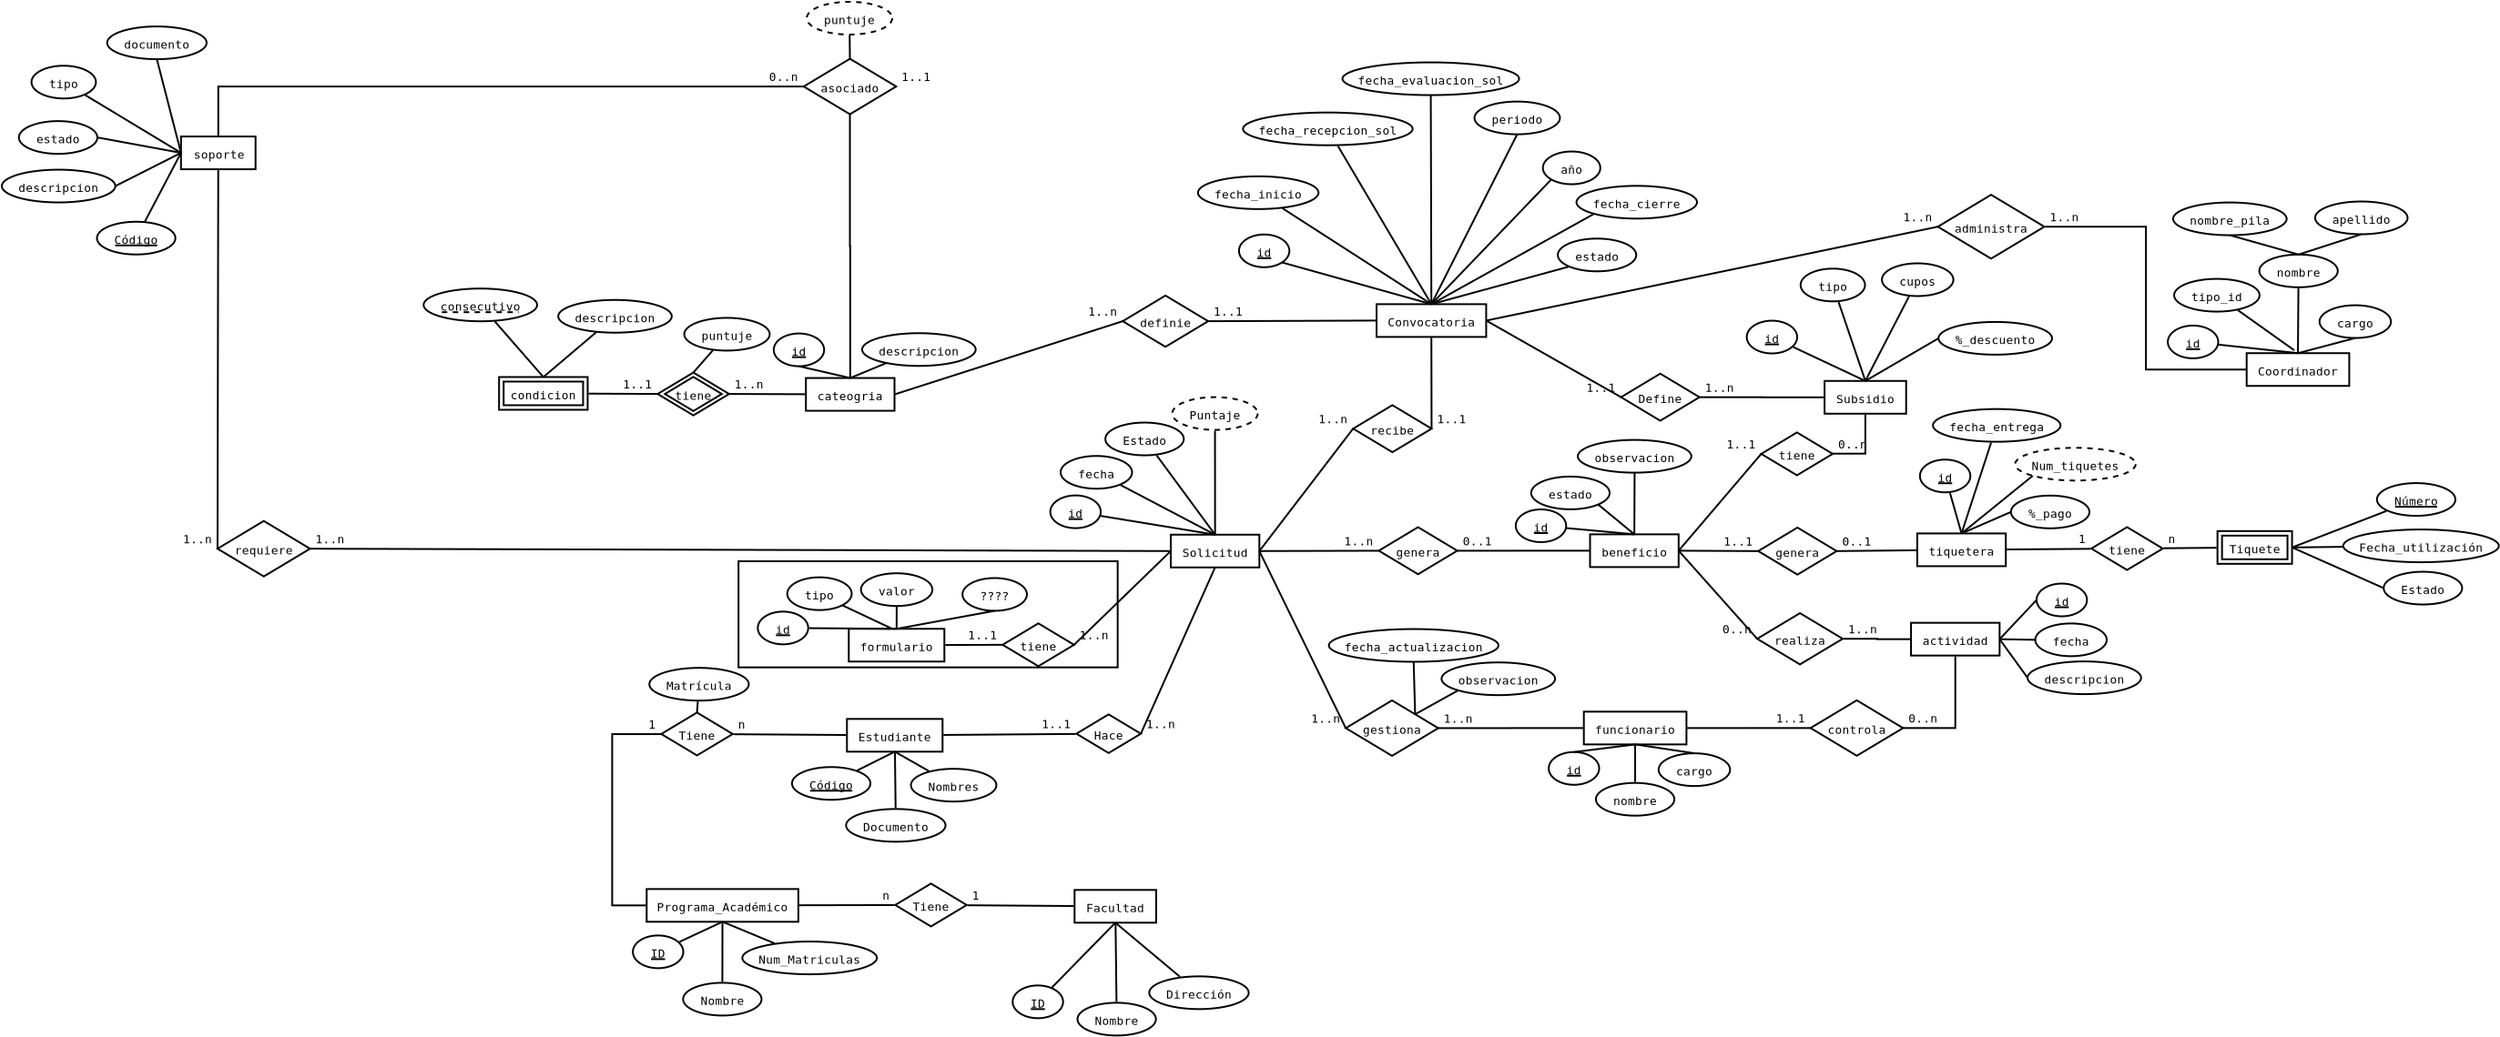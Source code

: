 <?xml version="1.0" encoding="UTF-8"?>
<dia:diagram xmlns:dia="http://www.lysator.liu.se/~alla/dia/">
  <dia:layer name="Fondo" visible="true" active="true">
    <dia:object type="ER - Entity" version="0" id="O0">
      <dia:attribute name="obj_pos">
        <dia:point val="-33.309,-23.936"/>
      </dia:attribute>
      <dia:attribute name="obj_bb">
        <dia:rectangle val="-33.359,-23.986;-29.164,-22.087"/>
      </dia:attribute>
      <dia:attribute name="elem_corner">
        <dia:point val="-33.309,-23.936"/>
      </dia:attribute>
      <dia:attribute name="elem_width">
        <dia:real val="4.095"/>
      </dia:attribute>
      <dia:attribute name="elem_height">
        <dia:real val="1.8"/>
      </dia:attribute>
      <dia:attribute name="border_width">
        <dia:real val="0.1"/>
      </dia:attribute>
      <dia:attribute name="border_color">
        <dia:color val="#000000"/>
      </dia:attribute>
      <dia:attribute name="inner_color">
        <dia:color val="#ffffff"/>
      </dia:attribute>
      <dia:attribute name="name">
        <dia:string>#soporte#</dia:string>
      </dia:attribute>
      <dia:attribute name="weak">
        <dia:boolean val="false"/>
      </dia:attribute>
      <dia:attribute name="associative">
        <dia:boolean val="false"/>
      </dia:attribute>
      <dia:attribute name="font">
        <dia:font family="monospace" style="0" name="Courier"/>
      </dia:attribute>
      <dia:attribute name="font_height">
        <dia:real val="0.8"/>
      </dia:attribute>
    </dia:object>
    <dia:object type="ER - Entity" version="0" id="O1">
      <dia:attribute name="obj_pos">
        <dia:point val="21.05,-2.05"/>
      </dia:attribute>
      <dia:attribute name="obj_bb">
        <dia:rectangle val="21,-2.1;25.965,-0.2"/>
      </dia:attribute>
      <dia:attribute name="elem_corner">
        <dia:point val="21.05,-2.05"/>
      </dia:attribute>
      <dia:attribute name="elem_width">
        <dia:real val="4.865"/>
      </dia:attribute>
      <dia:attribute name="elem_height">
        <dia:real val="1.8"/>
      </dia:attribute>
      <dia:attribute name="border_width">
        <dia:real val="0.1"/>
      </dia:attribute>
      <dia:attribute name="border_color">
        <dia:color val="#000000"/>
      </dia:attribute>
      <dia:attribute name="inner_color">
        <dia:color val="#ffffff"/>
      </dia:attribute>
      <dia:attribute name="name">
        <dia:string>#Solicitud#</dia:string>
      </dia:attribute>
      <dia:attribute name="weak">
        <dia:boolean val="false"/>
      </dia:attribute>
      <dia:attribute name="associative">
        <dia:boolean val="false"/>
      </dia:attribute>
      <dia:attribute name="font">
        <dia:font family="monospace" style="0" name="Courier"/>
      </dia:attribute>
      <dia:attribute name="font_height">
        <dia:real val="0.8"/>
      </dia:attribute>
    </dia:object>
    <dia:object type="ER - Entity" version="0" id="O2">
      <dia:attribute name="obj_pos">
        <dia:point val="1.012,-10.661"/>
      </dia:attribute>
      <dia:attribute name="obj_bb">
        <dia:rectangle val="0.962,-10.711;5.927,-8.811"/>
      </dia:attribute>
      <dia:attribute name="elem_corner">
        <dia:point val="1.012,-10.661"/>
      </dia:attribute>
      <dia:attribute name="elem_width">
        <dia:real val="4.865"/>
      </dia:attribute>
      <dia:attribute name="elem_height">
        <dia:real val="1.8"/>
      </dia:attribute>
      <dia:attribute name="border_width">
        <dia:real val="0.1"/>
      </dia:attribute>
      <dia:attribute name="border_color">
        <dia:color val="#000000"/>
      </dia:attribute>
      <dia:attribute name="inner_color">
        <dia:color val="#ffffff"/>
      </dia:attribute>
      <dia:attribute name="name">
        <dia:string>#cateogria#</dia:string>
      </dia:attribute>
      <dia:attribute name="weak">
        <dia:boolean val="false"/>
      </dia:attribute>
      <dia:attribute name="associative">
        <dia:boolean val="false"/>
      </dia:attribute>
      <dia:attribute name="font">
        <dia:font family="monospace" style="0" name="Courier"/>
      </dia:attribute>
      <dia:attribute name="font_height">
        <dia:real val="0.8"/>
      </dia:attribute>
    </dia:object>
    <dia:object type="ER - Entity" version="0" id="O3">
      <dia:attribute name="obj_pos">
        <dia:point val="-15.84,-10.715"/>
      </dia:attribute>
      <dia:attribute name="obj_bb">
        <dia:rectangle val="-15.89,-10.765;-10.925,-8.865"/>
      </dia:attribute>
      <dia:attribute name="elem_corner">
        <dia:point val="-15.84,-10.715"/>
      </dia:attribute>
      <dia:attribute name="elem_width">
        <dia:real val="4.865"/>
      </dia:attribute>
      <dia:attribute name="elem_height">
        <dia:real val="1.8"/>
      </dia:attribute>
      <dia:attribute name="border_width">
        <dia:real val="0.1"/>
      </dia:attribute>
      <dia:attribute name="border_color">
        <dia:color val="#000000"/>
      </dia:attribute>
      <dia:attribute name="inner_color">
        <dia:color val="#ffffff"/>
      </dia:attribute>
      <dia:attribute name="name">
        <dia:string>#condicion#</dia:string>
      </dia:attribute>
      <dia:attribute name="weak">
        <dia:boolean val="true"/>
      </dia:attribute>
      <dia:attribute name="associative">
        <dia:boolean val="false"/>
      </dia:attribute>
      <dia:attribute name="font">
        <dia:font family="monospace" style="0" name="Courier"/>
      </dia:attribute>
      <dia:attribute name="font_height">
        <dia:real val="0.8"/>
      </dia:attribute>
    </dia:object>
    <dia:object type="ER - Entity" version="0" id="O4">
      <dia:attribute name="obj_pos">
        <dia:point val="32.352,-14.719"/>
      </dia:attribute>
      <dia:attribute name="obj_bb">
        <dia:rectangle val="32.302,-14.769;38.422,-12.869"/>
      </dia:attribute>
      <dia:attribute name="elem_corner">
        <dia:point val="32.352,-14.719"/>
      </dia:attribute>
      <dia:attribute name="elem_width">
        <dia:real val="6.02"/>
      </dia:attribute>
      <dia:attribute name="elem_height">
        <dia:real val="1.8"/>
      </dia:attribute>
      <dia:attribute name="border_width">
        <dia:real val="0.1"/>
      </dia:attribute>
      <dia:attribute name="border_color">
        <dia:color val="#000000"/>
      </dia:attribute>
      <dia:attribute name="inner_color">
        <dia:color val="#ffffff"/>
      </dia:attribute>
      <dia:attribute name="name">
        <dia:string>#Convocatoria#</dia:string>
      </dia:attribute>
      <dia:attribute name="weak">
        <dia:boolean val="false"/>
      </dia:attribute>
      <dia:attribute name="associative">
        <dia:boolean val="false"/>
      </dia:attribute>
      <dia:attribute name="font">
        <dia:font family="monospace" style="0" name="Courier"/>
      </dia:attribute>
      <dia:attribute name="font_height">
        <dia:real val="0.8"/>
      </dia:attribute>
    </dia:object>
    <dia:object type="ER - Entity" version="0" id="O5">
      <dia:attribute name="obj_pos">
        <dia:point val="43.736,7.679"/>
      </dia:attribute>
      <dia:attribute name="obj_bb">
        <dia:rectangle val="43.686,7.629;49.421,9.529"/>
      </dia:attribute>
      <dia:attribute name="elem_corner">
        <dia:point val="43.736,7.679"/>
      </dia:attribute>
      <dia:attribute name="elem_width">
        <dia:real val="5.635"/>
      </dia:attribute>
      <dia:attribute name="elem_height">
        <dia:real val="1.8"/>
      </dia:attribute>
      <dia:attribute name="border_width">
        <dia:real val="0.1"/>
      </dia:attribute>
      <dia:attribute name="border_color">
        <dia:color val="#000000"/>
      </dia:attribute>
      <dia:attribute name="inner_color">
        <dia:color val="#ffffff"/>
      </dia:attribute>
      <dia:attribute name="name">
        <dia:string>#funcionario#</dia:string>
      </dia:attribute>
      <dia:attribute name="weak">
        <dia:boolean val="false"/>
      </dia:attribute>
      <dia:attribute name="associative">
        <dia:boolean val="false"/>
      </dia:attribute>
      <dia:attribute name="font">
        <dia:font family="monospace" style="0" name="Courier"/>
      </dia:attribute>
      <dia:attribute name="font_height">
        <dia:real val="0.8"/>
      </dia:attribute>
    </dia:object>
    <dia:object type="ER - Attribute" version="0" id="O6">
      <dia:attribute name="obj_pos">
        <dia:point val="-37.925,-19.251"/>
      </dia:attribute>
      <dia:attribute name="obj_bb">
        <dia:rectangle val="-37.974,-19.301;-33.565,-17.401"/>
      </dia:attribute>
      <dia:attribute name="elem_corner">
        <dia:point val="-37.925,-19.251"/>
      </dia:attribute>
      <dia:attribute name="elem_width">
        <dia:real val="4.31"/>
      </dia:attribute>
      <dia:attribute name="elem_height">
        <dia:real val="1.8"/>
      </dia:attribute>
      <dia:attribute name="border_width">
        <dia:real val="0.1"/>
      </dia:attribute>
      <dia:attribute name="border_color">
        <dia:color val="#000000"/>
      </dia:attribute>
      <dia:attribute name="inner_color">
        <dia:color val="#ffffff"/>
      </dia:attribute>
      <dia:attribute name="name">
        <dia:string>#Código#</dia:string>
      </dia:attribute>
      <dia:attribute name="key">
        <dia:boolean val="true"/>
      </dia:attribute>
      <dia:attribute name="weak_key">
        <dia:boolean val="false"/>
      </dia:attribute>
      <dia:attribute name="derived">
        <dia:boolean val="false"/>
      </dia:attribute>
      <dia:attribute name="multivalued">
        <dia:boolean val="false"/>
      </dia:attribute>
      <dia:attribute name="font">
        <dia:font family="monospace" style="0" name="Courier"/>
      </dia:attribute>
      <dia:attribute name="font_height">
        <dia:real val="0.8"/>
      </dia:attribute>
    </dia:object>
    <dia:object type="ER - Attribute" version="0" id="O7">
      <dia:attribute name="obj_pos">
        <dia:point val="-43.149,-22.112"/>
      </dia:attribute>
      <dia:attribute name="obj_bb">
        <dia:rectangle val="-43.199,-22.162;-36.864,-20.262"/>
      </dia:attribute>
      <dia:attribute name="elem_corner">
        <dia:point val="-43.149,-22.112"/>
      </dia:attribute>
      <dia:attribute name="elem_width">
        <dia:real val="6.235"/>
      </dia:attribute>
      <dia:attribute name="elem_height">
        <dia:real val="1.8"/>
      </dia:attribute>
      <dia:attribute name="border_width">
        <dia:real val="0.1"/>
      </dia:attribute>
      <dia:attribute name="border_color">
        <dia:color val="#000000"/>
      </dia:attribute>
      <dia:attribute name="inner_color">
        <dia:color val="#ffffff"/>
      </dia:attribute>
      <dia:attribute name="name">
        <dia:string>#descripcion#</dia:string>
      </dia:attribute>
      <dia:attribute name="key">
        <dia:boolean val="false"/>
      </dia:attribute>
      <dia:attribute name="weak_key">
        <dia:boolean val="false"/>
      </dia:attribute>
      <dia:attribute name="derived">
        <dia:boolean val="false"/>
      </dia:attribute>
      <dia:attribute name="multivalued">
        <dia:boolean val="false"/>
      </dia:attribute>
      <dia:attribute name="font">
        <dia:font family="monospace" style="0" name="Courier"/>
      </dia:attribute>
      <dia:attribute name="font_height">
        <dia:real val="0.8"/>
      </dia:attribute>
    </dia:object>
    <dia:object type="Standard - Line" version="0" id="O8">
      <dia:attribute name="obj_pos">
        <dia:point val="-35.286,-19.271"/>
      </dia:attribute>
      <dia:attribute name="obj_bb">
        <dia:rectangle val="-35.354,-23.104;-33.241,-19.203"/>
      </dia:attribute>
      <dia:attribute name="conn_endpoints">
        <dia:point val="-35.286,-19.271"/>
        <dia:point val="-33.309,-23.037"/>
      </dia:attribute>
      <dia:attribute name="numcp">
        <dia:int val="1"/>
      </dia:attribute>
      <dia:connections>
        <dia:connection handle="0" to="O6" connection="8"/>
        <dia:connection handle="1" to="O0" connection="3"/>
      </dia:connections>
    </dia:object>
    <dia:object type="Standard - Line" version="0" id="O9">
      <dia:attribute name="obj_pos">
        <dia:point val="-36.914,-21.212"/>
      </dia:attribute>
      <dia:attribute name="obj_bb">
        <dia:rectangle val="-36.981,-23.104;-33.241,-21.145"/>
      </dia:attribute>
      <dia:attribute name="conn_endpoints">
        <dia:point val="-36.914,-21.212"/>
        <dia:point val="-33.309,-23.037"/>
      </dia:attribute>
      <dia:attribute name="numcp">
        <dia:int val="1"/>
      </dia:attribute>
      <dia:connections>
        <dia:connection handle="0" to="O7" connection="4"/>
        <dia:connection handle="1" to="O0" connection="3"/>
      </dia:connections>
    </dia:object>
    <dia:object type="ER - Relationship" version="0" id="O10">
      <dia:attribute name="obj_pos">
        <dia:point val="-31.302,-2.803"/>
      </dia:attribute>
      <dia:attribute name="obj_bb">
        <dia:rectangle val="-33.192,-2.853;-24.332,0.295"/>
      </dia:attribute>
      <dia:attribute name="elem_corner">
        <dia:point val="-31.302,-2.803"/>
      </dia:attribute>
      <dia:attribute name="elem_width">
        <dia:real val="5.08"/>
      </dia:attribute>
      <dia:attribute name="elem_height">
        <dia:real val="3.048"/>
      </dia:attribute>
      <dia:attribute name="border_width">
        <dia:real val="0.1"/>
      </dia:attribute>
      <dia:attribute name="border_color">
        <dia:color val="#000000"/>
      </dia:attribute>
      <dia:attribute name="inner_color">
        <dia:color val="#ffffff"/>
      </dia:attribute>
      <dia:attribute name="name">
        <dia:string>#requiere#</dia:string>
      </dia:attribute>
      <dia:attribute name="left_card">
        <dia:string>#1..n#</dia:string>
      </dia:attribute>
      <dia:attribute name="right_card">
        <dia:string>#1..n#</dia:string>
      </dia:attribute>
      <dia:attribute name="identifying">
        <dia:boolean val="false"/>
      </dia:attribute>
      <dia:attribute name="rotated">
        <dia:boolean val="false"/>
      </dia:attribute>
      <dia:attribute name="font">
        <dia:font family="monospace" style="0" name="Courier"/>
      </dia:attribute>
      <dia:attribute name="font_height">
        <dia:real val="0.8"/>
      </dia:attribute>
    </dia:object>
    <dia:object type="Standard - Line" version="0" id="O11">
      <dia:attribute name="obj_pos">
        <dia:point val="-31.302,-1.279"/>
      </dia:attribute>
      <dia:attribute name="obj_bb">
        <dia:rectangle val="-31.352,-22.138;-31.213,-1.229"/>
      </dia:attribute>
      <dia:attribute name="conn_endpoints">
        <dia:point val="-31.302,-1.279"/>
        <dia:point val="-31.263,-22.088"/>
      </dia:attribute>
      <dia:attribute name="numcp">
        <dia:int val="1"/>
      </dia:attribute>
      <dia:connections>
        <dia:connection handle="0" to="O10" connection="0"/>
        <dia:connection handle="1" to="O0" connection="8"/>
      </dia:connections>
    </dia:object>
    <dia:object type="ER - Attribute" version="0" id="O12">
      <dia:attribute name="obj_pos">
        <dia:point val="-0.756,-13.109"/>
      </dia:attribute>
      <dia:attribute name="obj_bb">
        <dia:rectangle val="-0.806,-13.159;2.064,-11.259"/>
      </dia:attribute>
      <dia:attribute name="elem_corner">
        <dia:point val="-0.756,-13.109"/>
      </dia:attribute>
      <dia:attribute name="elem_width">
        <dia:real val="2.77"/>
      </dia:attribute>
      <dia:attribute name="elem_height">
        <dia:real val="1.8"/>
      </dia:attribute>
      <dia:attribute name="border_width">
        <dia:real val="0.1"/>
      </dia:attribute>
      <dia:attribute name="border_color">
        <dia:color val="#000000"/>
      </dia:attribute>
      <dia:attribute name="inner_color">
        <dia:color val="#ffffff"/>
      </dia:attribute>
      <dia:attribute name="name">
        <dia:string>#id#</dia:string>
      </dia:attribute>
      <dia:attribute name="key">
        <dia:boolean val="true"/>
      </dia:attribute>
      <dia:attribute name="weak_key">
        <dia:boolean val="false"/>
      </dia:attribute>
      <dia:attribute name="derived">
        <dia:boolean val="false"/>
      </dia:attribute>
      <dia:attribute name="multivalued">
        <dia:boolean val="false"/>
      </dia:attribute>
      <dia:attribute name="font">
        <dia:font family="monospace" style="0" name="Courier"/>
      </dia:attribute>
      <dia:attribute name="font_height">
        <dia:real val="0.8"/>
      </dia:attribute>
    </dia:object>
    <dia:object type="ER - Attribute" version="0" id="O13">
      <dia:attribute name="obj_pos">
        <dia:point val="4.1,-13.126"/>
      </dia:attribute>
      <dia:attribute name="obj_bb">
        <dia:rectangle val="4.05,-13.175;10.386,-11.275"/>
      </dia:attribute>
      <dia:attribute name="elem_corner">
        <dia:point val="4.1,-13.126"/>
      </dia:attribute>
      <dia:attribute name="elem_width">
        <dia:real val="6.235"/>
      </dia:attribute>
      <dia:attribute name="elem_height">
        <dia:real val="1.8"/>
      </dia:attribute>
      <dia:attribute name="border_width">
        <dia:real val="0.1"/>
      </dia:attribute>
      <dia:attribute name="border_color">
        <dia:color val="#000000"/>
      </dia:attribute>
      <dia:attribute name="inner_color">
        <dia:color val="#ffffff"/>
      </dia:attribute>
      <dia:attribute name="name">
        <dia:string>#descripcion#</dia:string>
      </dia:attribute>
      <dia:attribute name="key">
        <dia:boolean val="false"/>
      </dia:attribute>
      <dia:attribute name="weak_key">
        <dia:boolean val="false"/>
      </dia:attribute>
      <dia:attribute name="derived">
        <dia:boolean val="false"/>
      </dia:attribute>
      <dia:attribute name="multivalued">
        <dia:boolean val="false"/>
      </dia:attribute>
      <dia:attribute name="font">
        <dia:font family="monospace" style="0" name="Courier"/>
      </dia:attribute>
      <dia:attribute name="font_height">
        <dia:real val="0.8"/>
      </dia:attribute>
    </dia:object>
    <dia:object type="Standard - Line" version="0" id="O14">
      <dia:attribute name="obj_pos">
        <dia:point val="3.444,-10.661"/>
      </dia:attribute>
      <dia:attribute name="obj_bb">
        <dia:rectangle val="0.569,-11.369;3.504,-10.601"/>
      </dia:attribute>
      <dia:attribute name="conn_endpoints">
        <dia:point val="3.444,-10.661"/>
        <dia:point val="0.629,-11.309"/>
      </dia:attribute>
      <dia:attribute name="numcp">
        <dia:int val="1"/>
      </dia:attribute>
      <dia:connections>
        <dia:connection handle="0" to="O2" connection="1"/>
        <dia:connection handle="1" to="O12" connection="6"/>
      </dia:connections>
    </dia:object>
    <dia:object type="Standard - Line" version="0" id="O15">
      <dia:attribute name="obj_pos">
        <dia:point val="3.444,-10.661"/>
      </dia:attribute>
      <dia:attribute name="obj_bb">
        <dia:rectangle val="3.379,-11.545;5.485,-10.596"/>
      </dia:attribute>
      <dia:attribute name="conn_endpoints">
        <dia:point val="3.444,-10.661"/>
        <dia:point val="5.42,-11.48"/>
      </dia:attribute>
      <dia:attribute name="numcp">
        <dia:int val="1"/>
      </dia:attribute>
      <dia:connections>
        <dia:connection handle="0" to="O2" connection="1"/>
        <dia:connection handle="1" to="O13" connection="8"/>
      </dia:connections>
    </dia:object>
    <dia:object type="ER - Relationship" version="0" id="O16">
      <dia:attribute name="obj_pos">
        <dia:point val="31.063,-9.17"/>
      </dia:attribute>
      <dia:attribute name="obj_bb">
        <dia:rectangle val="29.173,-9.22;37.263,-6.534"/>
      </dia:attribute>
      <dia:attribute name="elem_corner">
        <dia:point val="31.063,-9.17"/>
      </dia:attribute>
      <dia:attribute name="elem_width">
        <dia:real val="4.31"/>
      </dia:attribute>
      <dia:attribute name="elem_height">
        <dia:real val="2.586"/>
      </dia:attribute>
      <dia:attribute name="border_width">
        <dia:real val="0.1"/>
      </dia:attribute>
      <dia:attribute name="border_color">
        <dia:color val="#000000"/>
      </dia:attribute>
      <dia:attribute name="inner_color">
        <dia:color val="#ffffff"/>
      </dia:attribute>
      <dia:attribute name="name">
        <dia:string>#recibe#</dia:string>
      </dia:attribute>
      <dia:attribute name="left_card">
        <dia:string>#1..n#</dia:string>
      </dia:attribute>
      <dia:attribute name="right_card">
        <dia:string>#1..1#</dia:string>
      </dia:attribute>
      <dia:attribute name="identifying">
        <dia:boolean val="false"/>
      </dia:attribute>
      <dia:attribute name="rotated">
        <dia:boolean val="false"/>
      </dia:attribute>
      <dia:attribute name="font">
        <dia:font family="monospace" style="0" name="Courier"/>
      </dia:attribute>
      <dia:attribute name="font_height">
        <dia:real val="0.8"/>
      </dia:attribute>
    </dia:object>
    <dia:object type="Standard - Line" version="0" id="O17">
      <dia:attribute name="obj_pos">
        <dia:point val="35.373,-7.877"/>
      </dia:attribute>
      <dia:attribute name="obj_bb">
        <dia:rectangle val="35.312,-12.969;35.423,-7.827"/>
      </dia:attribute>
      <dia:attribute name="conn_endpoints">
        <dia:point val="35.373,-7.877"/>
        <dia:point val="35.362,-12.919"/>
      </dia:attribute>
      <dia:attribute name="numcp">
        <dia:int val="1"/>
      </dia:attribute>
      <dia:connections>
        <dia:connection handle="0" to="O16" connection="4"/>
        <dia:connection handle="1" to="O4" connection="6"/>
      </dia:connections>
    </dia:object>
    <dia:object type="ER - Attribute" version="0" id="O18">
      <dia:attribute name="obj_pos">
        <dia:point val="24.795,-18.55"/>
      </dia:attribute>
      <dia:attribute name="obj_bb">
        <dia:rectangle val="24.745,-18.6;27.615,-16.7"/>
      </dia:attribute>
      <dia:attribute name="elem_corner">
        <dia:point val="24.795,-18.55"/>
      </dia:attribute>
      <dia:attribute name="elem_width">
        <dia:real val="2.77"/>
      </dia:attribute>
      <dia:attribute name="elem_height">
        <dia:real val="1.8"/>
      </dia:attribute>
      <dia:attribute name="border_width">
        <dia:real val="0.1"/>
      </dia:attribute>
      <dia:attribute name="border_color">
        <dia:color val="#000000"/>
      </dia:attribute>
      <dia:attribute name="inner_color">
        <dia:color val="#ffffff"/>
      </dia:attribute>
      <dia:attribute name="name">
        <dia:string>#id#</dia:string>
      </dia:attribute>
      <dia:attribute name="key">
        <dia:boolean val="true"/>
      </dia:attribute>
      <dia:attribute name="weak_key">
        <dia:boolean val="false"/>
      </dia:attribute>
      <dia:attribute name="derived">
        <dia:boolean val="false"/>
      </dia:attribute>
      <dia:attribute name="multivalued">
        <dia:boolean val="false"/>
      </dia:attribute>
      <dia:attribute name="font">
        <dia:font family="monospace" style="0" name="Courier"/>
      </dia:attribute>
      <dia:attribute name="font_height">
        <dia:real val="0.8"/>
      </dia:attribute>
    </dia:object>
    <dia:object type="Standard - Line" version="0" id="O19">
      <dia:attribute name="obj_pos">
        <dia:point val="35.362,-14.719"/>
      </dia:attribute>
      <dia:attribute name="obj_bb">
        <dia:rectangle val="27.097,-17.076;35.423,-14.657"/>
      </dia:attribute>
      <dia:attribute name="conn_endpoints">
        <dia:point val="35.362,-14.719"/>
        <dia:point val="27.159,-17.014"/>
      </dia:attribute>
      <dia:attribute name="numcp">
        <dia:int val="1"/>
      </dia:attribute>
      <dia:connections>
        <dia:connection handle="0" to="O4" connection="1"/>
        <dia:connection handle="1" to="O18" connection="7"/>
      </dia:connections>
    </dia:object>
    <dia:object type="ER - Attribute" version="0" id="O20">
      <dia:attribute name="obj_pos">
        <dia:point val="22.544,-21.747"/>
      </dia:attribute>
      <dia:attribute name="obj_bb">
        <dia:rectangle val="22.494,-21.797;29.214,-19.897"/>
      </dia:attribute>
      <dia:attribute name="elem_corner">
        <dia:point val="22.544,-21.747"/>
      </dia:attribute>
      <dia:attribute name="elem_width">
        <dia:real val="6.62"/>
      </dia:attribute>
      <dia:attribute name="elem_height">
        <dia:real val="1.8"/>
      </dia:attribute>
      <dia:attribute name="border_width">
        <dia:real val="0.1"/>
      </dia:attribute>
      <dia:attribute name="border_color">
        <dia:color val="#000000"/>
      </dia:attribute>
      <dia:attribute name="inner_color">
        <dia:color val="#ffffff"/>
      </dia:attribute>
      <dia:attribute name="name">
        <dia:string>#fecha_inicio#</dia:string>
      </dia:attribute>
      <dia:attribute name="key">
        <dia:boolean val="false"/>
      </dia:attribute>
      <dia:attribute name="weak_key">
        <dia:boolean val="false"/>
      </dia:attribute>
      <dia:attribute name="derived">
        <dia:boolean val="false"/>
      </dia:attribute>
      <dia:attribute name="multivalued">
        <dia:boolean val="false"/>
      </dia:attribute>
      <dia:attribute name="font">
        <dia:font family="monospace" style="0" name="Courier"/>
      </dia:attribute>
      <dia:attribute name="font_height">
        <dia:real val="0.8"/>
      </dia:attribute>
    </dia:object>
    <dia:object type="Standard - Line" version="0" id="O21">
      <dia:attribute name="obj_pos">
        <dia:point val="35.362,-14.719"/>
      </dia:attribute>
      <dia:attribute name="obj_bb">
        <dia:rectangle val="27.113,-20.06;35.431,-14.649"/>
      </dia:attribute>
      <dia:attribute name="conn_endpoints">
        <dia:point val="35.362,-14.719"/>
        <dia:point val="27.182,-19.991"/>
      </dia:attribute>
      <dia:attribute name="numcp">
        <dia:int val="1"/>
      </dia:attribute>
      <dia:connections>
        <dia:connection handle="0" to="O4" connection="1"/>
        <dia:connection handle="1" to="O20" connection="8"/>
      </dia:connections>
    </dia:object>
    <dia:object type="ER - Attribute" version="0" id="O22">
      <dia:attribute name="obj_pos">
        <dia:point val="30.48,-28.011"/>
      </dia:attribute>
      <dia:attribute name="obj_bb">
        <dia:rectangle val="30.43,-28.061;40.23,-26.161"/>
      </dia:attribute>
      <dia:attribute name="elem_corner">
        <dia:point val="30.48,-28.011"/>
      </dia:attribute>
      <dia:attribute name="elem_width">
        <dia:real val="9.7"/>
      </dia:attribute>
      <dia:attribute name="elem_height">
        <dia:real val="1.8"/>
      </dia:attribute>
      <dia:attribute name="border_width">
        <dia:real val="0.1"/>
      </dia:attribute>
      <dia:attribute name="border_color">
        <dia:color val="#000000"/>
      </dia:attribute>
      <dia:attribute name="inner_color">
        <dia:color val="#ffffff"/>
      </dia:attribute>
      <dia:attribute name="name">
        <dia:string>#fecha_evaluacion_sol#</dia:string>
      </dia:attribute>
      <dia:attribute name="key">
        <dia:boolean val="false"/>
      </dia:attribute>
      <dia:attribute name="weak_key">
        <dia:boolean val="false"/>
      </dia:attribute>
      <dia:attribute name="derived">
        <dia:boolean val="false"/>
      </dia:attribute>
      <dia:attribute name="multivalued">
        <dia:boolean val="false"/>
      </dia:attribute>
      <dia:attribute name="font">
        <dia:font family="monospace" style="0" name="Courier"/>
      </dia:attribute>
      <dia:attribute name="font_height">
        <dia:real val="0.8"/>
      </dia:attribute>
    </dia:object>
    <dia:object type="Standard - Line" version="0" id="O23">
      <dia:attribute name="obj_pos">
        <dia:point val="35.362,-14.719"/>
      </dia:attribute>
      <dia:attribute name="obj_bb">
        <dia:rectangle val="35.28,-26.261;35.412,-14.668"/>
      </dia:attribute>
      <dia:attribute name="conn_endpoints">
        <dia:point val="35.362,-14.719"/>
        <dia:point val="35.33,-26.211"/>
      </dia:attribute>
      <dia:attribute name="numcp">
        <dia:int val="1"/>
      </dia:attribute>
      <dia:connections>
        <dia:connection handle="0" to="O4" connection="1"/>
        <dia:connection handle="1" to="O22" connection="6"/>
      </dia:connections>
    </dia:object>
    <dia:object type="ER - Attribute" version="0" id="O24">
      <dia:attribute name="obj_pos">
        <dia:point val="37.728,-25.857"/>
      </dia:attribute>
      <dia:attribute name="obj_bb">
        <dia:rectangle val="37.678,-25.907;42.473,-24.007"/>
      </dia:attribute>
      <dia:attribute name="elem_corner">
        <dia:point val="37.728,-25.857"/>
      </dia:attribute>
      <dia:attribute name="elem_width">
        <dia:real val="4.695"/>
      </dia:attribute>
      <dia:attribute name="elem_height">
        <dia:real val="1.8"/>
      </dia:attribute>
      <dia:attribute name="border_width">
        <dia:real val="0.1"/>
      </dia:attribute>
      <dia:attribute name="border_color">
        <dia:color val="#000000"/>
      </dia:attribute>
      <dia:attribute name="inner_color">
        <dia:color val="#ffffff"/>
      </dia:attribute>
      <dia:attribute name="name">
        <dia:string>#periodo#</dia:string>
      </dia:attribute>
      <dia:attribute name="key">
        <dia:boolean val="false"/>
      </dia:attribute>
      <dia:attribute name="weak_key">
        <dia:boolean val="false"/>
      </dia:attribute>
      <dia:attribute name="derived">
        <dia:boolean val="false"/>
      </dia:attribute>
      <dia:attribute name="multivalued">
        <dia:boolean val="false"/>
      </dia:attribute>
      <dia:attribute name="font">
        <dia:font family="monospace" style="0" name="Courier"/>
      </dia:attribute>
      <dia:attribute name="font_height">
        <dia:real val="0.8"/>
      </dia:attribute>
    </dia:object>
    <dia:object type="Standard - Line" version="0" id="O25">
      <dia:attribute name="obj_pos">
        <dia:point val="35.362,-14.719"/>
      </dia:attribute>
      <dia:attribute name="obj_bb">
        <dia:rectangle val="35.295,-24.125;40.142,-14.651"/>
      </dia:attribute>
      <dia:attribute name="conn_endpoints">
        <dia:point val="35.362,-14.719"/>
        <dia:point val="40.075,-24.057"/>
      </dia:attribute>
      <dia:attribute name="numcp">
        <dia:int val="1"/>
      </dia:attribute>
      <dia:connections>
        <dia:connection handle="0" to="O4" connection="1"/>
        <dia:connection handle="1" to="O24" connection="6"/>
      </dia:connections>
    </dia:object>
    <dia:object type="ER - Relationship" version="0" id="O26">
      <dia:attribute name="obj_pos">
        <dia:point val="30.66,7.059"/>
      </dia:attribute>
      <dia:attribute name="obj_bb">
        <dia:rectangle val="28.77,7.009;37.63,10.157"/>
      </dia:attribute>
      <dia:attribute name="elem_corner">
        <dia:point val="30.66,7.059"/>
      </dia:attribute>
      <dia:attribute name="elem_width">
        <dia:real val="5.08"/>
      </dia:attribute>
      <dia:attribute name="elem_height">
        <dia:real val="3.048"/>
      </dia:attribute>
      <dia:attribute name="border_width">
        <dia:real val="0.1"/>
      </dia:attribute>
      <dia:attribute name="border_color">
        <dia:color val="#000000"/>
      </dia:attribute>
      <dia:attribute name="inner_color">
        <dia:color val="#ffffff"/>
      </dia:attribute>
      <dia:attribute name="name">
        <dia:string>#gestiona#</dia:string>
      </dia:attribute>
      <dia:attribute name="left_card">
        <dia:string>#1..n#</dia:string>
      </dia:attribute>
      <dia:attribute name="right_card">
        <dia:string>#1..n#</dia:string>
      </dia:attribute>
      <dia:attribute name="identifying">
        <dia:boolean val="false"/>
      </dia:attribute>
      <dia:attribute name="rotated">
        <dia:boolean val="false"/>
      </dia:attribute>
      <dia:attribute name="font">
        <dia:font family="monospace" style="0" name="Courier"/>
      </dia:attribute>
      <dia:attribute name="font_height">
        <dia:real val="0.8"/>
      </dia:attribute>
    </dia:object>
    <dia:object type="ER - Attribute" version="0" id="O27">
      <dia:attribute name="obj_pos">
        <dia:point val="14.434,-4.208"/>
      </dia:attribute>
      <dia:attribute name="obj_bb">
        <dia:rectangle val="14.384,-4.258;17.254,-2.358"/>
      </dia:attribute>
      <dia:attribute name="elem_corner">
        <dia:point val="14.434,-4.208"/>
      </dia:attribute>
      <dia:attribute name="elem_width">
        <dia:real val="2.77"/>
      </dia:attribute>
      <dia:attribute name="elem_height">
        <dia:real val="1.8"/>
      </dia:attribute>
      <dia:attribute name="border_width">
        <dia:real val="0.1"/>
      </dia:attribute>
      <dia:attribute name="border_color">
        <dia:color val="#000000"/>
      </dia:attribute>
      <dia:attribute name="inner_color">
        <dia:color val="#ffffff"/>
      </dia:attribute>
      <dia:attribute name="name">
        <dia:string>#id#</dia:string>
      </dia:attribute>
      <dia:attribute name="key">
        <dia:boolean val="true"/>
      </dia:attribute>
      <dia:attribute name="weak_key">
        <dia:boolean val="false"/>
      </dia:attribute>
      <dia:attribute name="derived">
        <dia:boolean val="false"/>
      </dia:attribute>
      <dia:attribute name="multivalued">
        <dia:boolean val="false"/>
      </dia:attribute>
      <dia:attribute name="font">
        <dia:font family="monospace" style="0" name="Courier"/>
      </dia:attribute>
      <dia:attribute name="font_height">
        <dia:real val="0.8"/>
      </dia:attribute>
    </dia:object>
    <dia:object type="ER - Attribute" version="0" id="O28">
      <dia:attribute name="obj_pos">
        <dia:point val="15.001,-6.377"/>
      </dia:attribute>
      <dia:attribute name="obj_bb">
        <dia:rectangle val="14.951,-6.427;18.976,-4.527"/>
      </dia:attribute>
      <dia:attribute name="elem_corner">
        <dia:point val="15.001,-6.377"/>
      </dia:attribute>
      <dia:attribute name="elem_width">
        <dia:real val="3.925"/>
      </dia:attribute>
      <dia:attribute name="elem_height">
        <dia:real val="1.8"/>
      </dia:attribute>
      <dia:attribute name="border_width">
        <dia:real val="0.1"/>
      </dia:attribute>
      <dia:attribute name="border_color">
        <dia:color val="#000000"/>
      </dia:attribute>
      <dia:attribute name="inner_color">
        <dia:color val="#ffffff"/>
      </dia:attribute>
      <dia:attribute name="name">
        <dia:string>#fecha#</dia:string>
      </dia:attribute>
      <dia:attribute name="key">
        <dia:boolean val="false"/>
      </dia:attribute>
      <dia:attribute name="weak_key">
        <dia:boolean val="false"/>
      </dia:attribute>
      <dia:attribute name="derived">
        <dia:boolean val="false"/>
      </dia:attribute>
      <dia:attribute name="multivalued">
        <dia:boolean val="false"/>
      </dia:attribute>
      <dia:attribute name="font">
        <dia:font family="monospace" style="0" name="Courier"/>
      </dia:attribute>
      <dia:attribute name="font_height">
        <dia:real val="0.8"/>
      </dia:attribute>
    </dia:object>
    <dia:object type="ER - Attribute" version="0" id="O29">
      <dia:attribute name="obj_pos">
        <dia:point val="17.456,-8.212"/>
      </dia:attribute>
      <dia:attribute name="obj_bb">
        <dia:rectangle val="17.407,-8.262;21.817,-6.362"/>
      </dia:attribute>
      <dia:attribute name="elem_corner">
        <dia:point val="17.456,-8.212"/>
      </dia:attribute>
      <dia:attribute name="elem_width">
        <dia:real val="4.31"/>
      </dia:attribute>
      <dia:attribute name="elem_height">
        <dia:real val="1.8"/>
      </dia:attribute>
      <dia:attribute name="border_width">
        <dia:real val="0.1"/>
      </dia:attribute>
      <dia:attribute name="border_color">
        <dia:color val="#000000"/>
      </dia:attribute>
      <dia:attribute name="inner_color">
        <dia:color val="#ffffff"/>
      </dia:attribute>
      <dia:attribute name="name">
        <dia:string>#Estado#</dia:string>
      </dia:attribute>
      <dia:attribute name="key">
        <dia:boolean val="false"/>
      </dia:attribute>
      <dia:attribute name="weak_key">
        <dia:boolean val="false"/>
      </dia:attribute>
      <dia:attribute name="derived">
        <dia:boolean val="false"/>
      </dia:attribute>
      <dia:attribute name="multivalued">
        <dia:boolean val="false"/>
      </dia:attribute>
      <dia:attribute name="font">
        <dia:font family="monospace" style="0" name="Courier"/>
      </dia:attribute>
      <dia:attribute name="font_height">
        <dia:real val="0.8"/>
      </dia:attribute>
    </dia:object>
    <dia:object type="Standard - Line" version="0" id="O30">
      <dia:attribute name="obj_pos">
        <dia:point val="23.483,-2.05"/>
      </dia:attribute>
      <dia:attribute name="obj_bb">
        <dia:rectangle val="17.154,-3.136;23.54,-1.993"/>
      </dia:attribute>
      <dia:attribute name="conn_endpoints">
        <dia:point val="23.483,-2.05"/>
        <dia:point val="17.211,-3.079"/>
      </dia:attribute>
      <dia:attribute name="numcp">
        <dia:int val="1"/>
      </dia:attribute>
      <dia:connections>
        <dia:connection handle="0" to="O1" connection="1"/>
        <dia:connection handle="1" to="O27" connection="8"/>
      </dia:connections>
    </dia:object>
    <dia:object type="Standard - Line" version="0" id="O31">
      <dia:attribute name="obj_pos">
        <dia:point val="23.483,-2.05"/>
      </dia:attribute>
      <dia:attribute name="obj_bb">
        <dia:rectangle val="18.23,-4.843;23.55,-1.982"/>
      </dia:attribute>
      <dia:attribute name="conn_endpoints">
        <dia:point val="23.483,-2.05"/>
        <dia:point val="18.298,-4.776"/>
      </dia:attribute>
      <dia:attribute name="numcp">
        <dia:int val="1"/>
      </dia:attribute>
      <dia:connections>
        <dia:connection handle="0" to="O1" connection="1"/>
        <dia:connection handle="1" to="O28" connection="8"/>
      </dia:connections>
    </dia:object>
    <dia:object type="Standard - Line" version="0" id="O32">
      <dia:attribute name="obj_pos">
        <dia:point val="23.483,-2.05"/>
      </dia:attribute>
      <dia:attribute name="obj_bb">
        <dia:rectangle val="20.204,-6.481;23.552,-1.98"/>
      </dia:attribute>
      <dia:attribute name="conn_endpoints">
        <dia:point val="23.483,-2.05"/>
        <dia:point val="20.274,-6.411"/>
      </dia:attribute>
      <dia:attribute name="numcp">
        <dia:int val="1"/>
      </dia:attribute>
      <dia:connections>
        <dia:connection handle="0" to="O1" connection="1"/>
        <dia:connection handle="1" to="O29" connection="8"/>
      </dia:connections>
    </dia:object>
    <dia:object type="ER - Attribute" version="0" id="O33">
      <dia:attribute name="obj_pos">
        <dia:point val="41.808,9.898"/>
      </dia:attribute>
      <dia:attribute name="obj_bb">
        <dia:rectangle val="41.758,9.848;44.628,11.748"/>
      </dia:attribute>
      <dia:attribute name="elem_corner">
        <dia:point val="41.808,9.898"/>
      </dia:attribute>
      <dia:attribute name="elem_width">
        <dia:real val="2.77"/>
      </dia:attribute>
      <dia:attribute name="elem_height">
        <dia:real val="1.8"/>
      </dia:attribute>
      <dia:attribute name="border_width">
        <dia:real val="0.1"/>
      </dia:attribute>
      <dia:attribute name="border_color">
        <dia:color val="#000000"/>
      </dia:attribute>
      <dia:attribute name="inner_color">
        <dia:color val="#ffffff"/>
      </dia:attribute>
      <dia:attribute name="name">
        <dia:string>#id#</dia:string>
      </dia:attribute>
      <dia:attribute name="key">
        <dia:boolean val="true"/>
      </dia:attribute>
      <dia:attribute name="weak_key">
        <dia:boolean val="false"/>
      </dia:attribute>
      <dia:attribute name="derived">
        <dia:boolean val="false"/>
      </dia:attribute>
      <dia:attribute name="multivalued">
        <dia:boolean val="false"/>
      </dia:attribute>
      <dia:attribute name="font">
        <dia:font family="monospace" style="0" name="Courier"/>
      </dia:attribute>
      <dia:attribute name="font_height">
        <dia:real val="0.8"/>
      </dia:attribute>
    </dia:object>
    <dia:object type="ER - Attribute" version="0" id="O34">
      <dia:attribute name="obj_pos">
        <dia:point val="44.398,11.595"/>
      </dia:attribute>
      <dia:attribute name="obj_bb">
        <dia:rectangle val="44.347,11.545;48.758,13.445"/>
      </dia:attribute>
      <dia:attribute name="elem_corner">
        <dia:point val="44.398,11.595"/>
      </dia:attribute>
      <dia:attribute name="elem_width">
        <dia:real val="4.31"/>
      </dia:attribute>
      <dia:attribute name="elem_height">
        <dia:real val="1.8"/>
      </dia:attribute>
      <dia:attribute name="border_width">
        <dia:real val="0.1"/>
      </dia:attribute>
      <dia:attribute name="border_color">
        <dia:color val="#000000"/>
      </dia:attribute>
      <dia:attribute name="inner_color">
        <dia:color val="#ffffff"/>
      </dia:attribute>
      <dia:attribute name="name">
        <dia:string>#nombre#</dia:string>
      </dia:attribute>
      <dia:attribute name="key">
        <dia:boolean val="false"/>
      </dia:attribute>
      <dia:attribute name="weak_key">
        <dia:boolean val="false"/>
      </dia:attribute>
      <dia:attribute name="derived">
        <dia:boolean val="false"/>
      </dia:attribute>
      <dia:attribute name="multivalued">
        <dia:boolean val="false"/>
      </dia:attribute>
      <dia:attribute name="font">
        <dia:font family="monospace" style="0" name="Courier"/>
      </dia:attribute>
      <dia:attribute name="font_height">
        <dia:real val="0.8"/>
      </dia:attribute>
    </dia:object>
    <dia:object type="ER - Attribute" version="0" id="O35">
      <dia:attribute name="obj_pos">
        <dia:point val="47.842,9.967"/>
      </dia:attribute>
      <dia:attribute name="obj_bb">
        <dia:rectangle val="47.792,9.917;51.817,11.817"/>
      </dia:attribute>
      <dia:attribute name="elem_corner">
        <dia:point val="47.842,9.967"/>
      </dia:attribute>
      <dia:attribute name="elem_width">
        <dia:real val="3.925"/>
      </dia:attribute>
      <dia:attribute name="elem_height">
        <dia:real val="1.8"/>
      </dia:attribute>
      <dia:attribute name="border_width">
        <dia:real val="0.1"/>
      </dia:attribute>
      <dia:attribute name="border_color">
        <dia:color val="#000000"/>
      </dia:attribute>
      <dia:attribute name="inner_color">
        <dia:color val="#ffffff"/>
      </dia:attribute>
      <dia:attribute name="name">
        <dia:string>#cargo#</dia:string>
      </dia:attribute>
      <dia:attribute name="key">
        <dia:boolean val="false"/>
      </dia:attribute>
      <dia:attribute name="weak_key">
        <dia:boolean val="false"/>
      </dia:attribute>
      <dia:attribute name="derived">
        <dia:boolean val="false"/>
      </dia:attribute>
      <dia:attribute name="multivalued">
        <dia:boolean val="false"/>
      </dia:attribute>
      <dia:attribute name="font">
        <dia:font family="monospace" style="0" name="Courier"/>
      </dia:attribute>
      <dia:attribute name="font_height">
        <dia:real val="0.8"/>
      </dia:attribute>
    </dia:object>
    <dia:object type="Standard - Line" version="0" id="O36">
      <dia:attribute name="obj_pos">
        <dia:point val="46.553,9.479"/>
      </dia:attribute>
      <dia:attribute name="obj_bb">
        <dia:rectangle val="43.138,9.423;46.609,9.954"/>
      </dia:attribute>
      <dia:attribute name="conn_endpoints">
        <dia:point val="46.553,9.479"/>
        <dia:point val="43.193,9.898"/>
      </dia:attribute>
      <dia:attribute name="numcp">
        <dia:int val="1"/>
      </dia:attribute>
      <dia:connections>
        <dia:connection handle="0" to="O5" connection="6"/>
        <dia:connection handle="1" to="O33" connection="1"/>
      </dia:connections>
    </dia:object>
    <dia:object type="Standard - Line" version="0" id="O37">
      <dia:attribute name="obj_pos">
        <dia:point val="46.553,9.479"/>
      </dia:attribute>
      <dia:attribute name="obj_bb">
        <dia:rectangle val="46.503,9.429;46.603,11.595"/>
      </dia:attribute>
      <dia:attribute name="conn_endpoints">
        <dia:point val="46.553,9.479"/>
        <dia:point val="46.553,11.545"/>
      </dia:attribute>
      <dia:attribute name="numcp">
        <dia:int val="1"/>
      </dia:attribute>
      <dia:connections>
        <dia:connection handle="0" to="O5" connection="6"/>
        <dia:connection handle="1" to="O34" connection="8"/>
      </dia:connections>
    </dia:object>
    <dia:object type="Standard - Line" version="0" id="O38">
      <dia:attribute name="obj_pos">
        <dia:point val="46.553,9.479"/>
      </dia:attribute>
      <dia:attribute name="obj_bb">
        <dia:rectangle val="46.496,9.422;49.861,10.024"/>
      </dia:attribute>
      <dia:attribute name="conn_endpoints">
        <dia:point val="46.553,9.479"/>
        <dia:point val="49.805,9.967"/>
      </dia:attribute>
      <dia:attribute name="numcp">
        <dia:int val="1"/>
      </dia:attribute>
      <dia:connections>
        <dia:connection handle="0" to="O5" connection="6"/>
        <dia:connection handle="1" to="O35" connection="1"/>
      </dia:connections>
    </dia:object>
    <dia:object type="ER - Relationship" version="0" id="O39">
      <dia:attribute name="obj_pos">
        <dia:point val="-7.133,-10.962"/>
      </dia:attribute>
      <dia:attribute name="obj_bb">
        <dia:rectangle val="-9.023,-11.012;-1.318,-8.557"/>
      </dia:attribute>
      <dia:attribute name="elem_corner">
        <dia:point val="-7.133,-10.962"/>
      </dia:attribute>
      <dia:attribute name="elem_width">
        <dia:real val="3.925"/>
      </dia:attribute>
      <dia:attribute name="elem_height">
        <dia:real val="2.355"/>
      </dia:attribute>
      <dia:attribute name="border_width">
        <dia:real val="0.1"/>
      </dia:attribute>
      <dia:attribute name="border_color">
        <dia:color val="#000000"/>
      </dia:attribute>
      <dia:attribute name="inner_color">
        <dia:color val="#ffffff"/>
      </dia:attribute>
      <dia:attribute name="name">
        <dia:string>#tiene#</dia:string>
      </dia:attribute>
      <dia:attribute name="left_card">
        <dia:string>#1..1#</dia:string>
      </dia:attribute>
      <dia:attribute name="right_card">
        <dia:string>#1..n#</dia:string>
      </dia:attribute>
      <dia:attribute name="identifying">
        <dia:boolean val="true"/>
      </dia:attribute>
      <dia:attribute name="rotated">
        <dia:boolean val="false"/>
      </dia:attribute>
      <dia:attribute name="font">
        <dia:font family="monospace" style="0" name="Courier"/>
      </dia:attribute>
      <dia:attribute name="font_height">
        <dia:real val="0.8"/>
      </dia:attribute>
    </dia:object>
    <dia:object type="Standard - Line" version="0" id="O40">
      <dia:attribute name="obj_pos">
        <dia:point val="0.962,-9.77"/>
      </dia:attribute>
      <dia:attribute name="obj_bb">
        <dia:rectangle val="-3.258,-9.835;1.012,-9.72"/>
      </dia:attribute>
      <dia:attribute name="conn_endpoints">
        <dia:point val="0.962,-9.77"/>
        <dia:point val="-3.208,-9.785"/>
      </dia:attribute>
      <dia:attribute name="numcp">
        <dia:int val="1"/>
      </dia:attribute>
      <dia:connections>
        <dia:connection handle="0" to="O2" connection="8"/>
        <dia:connection handle="1" to="O39" connection="4"/>
      </dia:connections>
    </dia:object>
    <dia:object type="Standard - Line" version="0" id="O41">
      <dia:attribute name="obj_pos">
        <dia:point val="-7.133,-9.785"/>
      </dia:attribute>
      <dia:attribute name="obj_bb">
        <dia:rectangle val="-10.975,-9.853;-7.082,-9.734"/>
      </dia:attribute>
      <dia:attribute name="conn_endpoints">
        <dia:point val="-7.133,-9.785"/>
        <dia:point val="-10.925,-9.803"/>
      </dia:attribute>
      <dia:attribute name="numcp">
        <dia:int val="1"/>
      </dia:attribute>
      <dia:connections>
        <dia:connection handle="0" to="O39" connection="0"/>
        <dia:connection handle="1" to="O3" connection="8"/>
      </dia:connections>
    </dia:object>
    <dia:object type="ER - Attribute" version="0" id="O42">
      <dia:attribute name="obj_pos">
        <dia:point val="-19.983,-15.579"/>
      </dia:attribute>
      <dia:attribute name="obj_bb">
        <dia:rectangle val="-20.032,-15.629;-13.697,-13.729"/>
      </dia:attribute>
      <dia:attribute name="elem_corner">
        <dia:point val="-19.983,-15.579"/>
      </dia:attribute>
      <dia:attribute name="elem_width">
        <dia:real val="6.235"/>
      </dia:attribute>
      <dia:attribute name="elem_height">
        <dia:real val="1.8"/>
      </dia:attribute>
      <dia:attribute name="border_width">
        <dia:real val="0.1"/>
      </dia:attribute>
      <dia:attribute name="border_color">
        <dia:color val="#000000"/>
      </dia:attribute>
      <dia:attribute name="inner_color">
        <dia:color val="#ffffff"/>
      </dia:attribute>
      <dia:attribute name="name">
        <dia:string>#consecutivo#</dia:string>
      </dia:attribute>
      <dia:attribute name="key">
        <dia:boolean val="true"/>
      </dia:attribute>
      <dia:attribute name="weak_key">
        <dia:boolean val="true"/>
      </dia:attribute>
      <dia:attribute name="derived">
        <dia:boolean val="false"/>
      </dia:attribute>
      <dia:attribute name="multivalued">
        <dia:boolean val="false"/>
      </dia:attribute>
      <dia:attribute name="font">
        <dia:font family="monospace" style="0" name="Courier"/>
      </dia:attribute>
      <dia:attribute name="font_height">
        <dia:real val="0.8"/>
      </dia:attribute>
    </dia:object>
    <dia:object type="ER - Attribute" version="0" id="O43">
      <dia:attribute name="obj_pos">
        <dia:point val="-12.591,-14.953"/>
      </dia:attribute>
      <dia:attribute name="obj_bb">
        <dia:rectangle val="-12.641,-15.003;-6.306,-13.103"/>
      </dia:attribute>
      <dia:attribute name="elem_corner">
        <dia:point val="-12.591,-14.953"/>
      </dia:attribute>
      <dia:attribute name="elem_width">
        <dia:real val="6.235"/>
      </dia:attribute>
      <dia:attribute name="elem_height">
        <dia:real val="1.8"/>
      </dia:attribute>
      <dia:attribute name="border_width">
        <dia:real val="0.1"/>
      </dia:attribute>
      <dia:attribute name="border_color">
        <dia:color val="#000000"/>
      </dia:attribute>
      <dia:attribute name="inner_color">
        <dia:color val="#ffffff"/>
      </dia:attribute>
      <dia:attribute name="name">
        <dia:string>#descripcion#</dia:string>
      </dia:attribute>
      <dia:attribute name="key">
        <dia:boolean val="false"/>
      </dia:attribute>
      <dia:attribute name="weak_key">
        <dia:boolean val="false"/>
      </dia:attribute>
      <dia:attribute name="derived">
        <dia:boolean val="false"/>
      </dia:attribute>
      <dia:attribute name="multivalued">
        <dia:boolean val="false"/>
      </dia:attribute>
      <dia:attribute name="font">
        <dia:font family="monospace" style="0" name="Courier"/>
      </dia:attribute>
      <dia:attribute name="font_height">
        <dia:real val="0.8"/>
      </dia:attribute>
    </dia:object>
    <dia:object type="ER - Attribute" version="0" id="O44">
      <dia:attribute name="obj_pos">
        <dia:point val="-5.671,-13.968"/>
      </dia:attribute>
      <dia:attribute name="obj_bb">
        <dia:rectangle val="-5.721,-14.018;-0.926,-12.118"/>
      </dia:attribute>
      <dia:attribute name="elem_corner">
        <dia:point val="-5.671,-13.968"/>
      </dia:attribute>
      <dia:attribute name="elem_width">
        <dia:real val="4.695"/>
      </dia:attribute>
      <dia:attribute name="elem_height">
        <dia:real val="1.8"/>
      </dia:attribute>
      <dia:attribute name="border_width">
        <dia:real val="0.1"/>
      </dia:attribute>
      <dia:attribute name="border_color">
        <dia:color val="#000000"/>
      </dia:attribute>
      <dia:attribute name="inner_color">
        <dia:color val="#ffffff"/>
      </dia:attribute>
      <dia:attribute name="name">
        <dia:string>#puntuje#</dia:string>
      </dia:attribute>
      <dia:attribute name="key">
        <dia:boolean val="false"/>
      </dia:attribute>
      <dia:attribute name="weak_key">
        <dia:boolean val="false"/>
      </dia:attribute>
      <dia:attribute name="derived">
        <dia:boolean val="false"/>
      </dia:attribute>
      <dia:attribute name="multivalued">
        <dia:boolean val="false"/>
      </dia:attribute>
      <dia:attribute name="font">
        <dia:font family="monospace" style="0" name="Courier"/>
      </dia:attribute>
      <dia:attribute name="font_height">
        <dia:real val="0.8"/>
      </dia:attribute>
    </dia:object>
    <dia:object type="Standard - Line" version="0" id="O45">
      <dia:attribute name="obj_pos">
        <dia:point val="-13.407,-10.715"/>
      </dia:attribute>
      <dia:attribute name="obj_bb">
        <dia:rectangle val="-16.142,-13.84;-13.337,-10.645"/>
      </dia:attribute>
      <dia:attribute name="conn_endpoints">
        <dia:point val="-13.407,-10.715"/>
        <dia:point val="-16.071,-13.769"/>
      </dia:attribute>
      <dia:attribute name="numcp">
        <dia:int val="1"/>
      </dia:attribute>
      <dia:connections>
        <dia:connection handle="0" to="O3" connection="1"/>
        <dia:connection handle="1" to="O42" connection="8"/>
      </dia:connections>
    </dia:object>
    <dia:object type="Standard - Line" version="0" id="O46">
      <dia:attribute name="obj_pos">
        <dia:point val="-13.407,-10.715"/>
      </dia:attribute>
      <dia:attribute name="obj_bb">
        <dia:rectangle val="-13.478,-13.239;-10.445,-10.645"/>
      </dia:attribute>
      <dia:attribute name="conn_endpoints">
        <dia:point val="-13.407,-10.715"/>
        <dia:point val="-10.516,-13.169"/>
      </dia:attribute>
      <dia:attribute name="numcp">
        <dia:int val="1"/>
      </dia:attribute>
      <dia:connections>
        <dia:connection handle="0" to="O3" connection="1"/>
        <dia:connection handle="1" to="O43" connection="8"/>
      </dia:connections>
    </dia:object>
    <dia:object type="Standard - Line" version="0" id="O47">
      <dia:attribute name="obj_pos">
        <dia:point val="-5.17,-10.962"/>
      </dia:attribute>
      <dia:attribute name="obj_bb">
        <dia:rectangle val="-5.241,-12.248;-4.034,-10.892"/>
      </dia:attribute>
      <dia:attribute name="conn_endpoints">
        <dia:point val="-5.17,-10.962"/>
        <dia:point val="-4.105,-12.178"/>
      </dia:attribute>
      <dia:attribute name="numcp">
        <dia:int val="1"/>
      </dia:attribute>
      <dia:connections>
        <dia:connection handle="0" to="O39" connection="2"/>
        <dia:connection handle="1" to="O44" connection="8"/>
      </dia:connections>
    </dia:object>
    <dia:object type="ER - Relationship" version="0" id="O48">
      <dia:attribute name="obj_pos">
        <dia:point val="15.866,7.828"/>
      </dia:attribute>
      <dia:attribute name="obj_bb">
        <dia:rectangle val="13.976,7.778;21.296,10.002"/>
      </dia:attribute>
      <dia:attribute name="elem_corner">
        <dia:point val="15.866,7.828"/>
      </dia:attribute>
      <dia:attribute name="elem_width">
        <dia:real val="3.54"/>
      </dia:attribute>
      <dia:attribute name="elem_height">
        <dia:real val="2.124"/>
      </dia:attribute>
      <dia:attribute name="border_width">
        <dia:real val="0.1"/>
      </dia:attribute>
      <dia:attribute name="border_color">
        <dia:color val="#000000"/>
      </dia:attribute>
      <dia:attribute name="inner_color">
        <dia:color val="#ffffff"/>
      </dia:attribute>
      <dia:attribute name="name">
        <dia:string>#Hace#</dia:string>
      </dia:attribute>
      <dia:attribute name="left_card">
        <dia:string>#1..1#</dia:string>
      </dia:attribute>
      <dia:attribute name="right_card">
        <dia:string>#1..n#</dia:string>
      </dia:attribute>
      <dia:attribute name="identifying">
        <dia:boolean val="false"/>
      </dia:attribute>
      <dia:attribute name="rotated">
        <dia:boolean val="false"/>
      </dia:attribute>
      <dia:attribute name="font">
        <dia:font family="monospace" style="0" name="Courier"/>
      </dia:attribute>
      <dia:attribute name="font_height">
        <dia:real val="0.8"/>
      </dia:attribute>
    </dia:object>
    <dia:object type="ER - Entity" version="0" id="O49">
      <dia:attribute name="obj_pos">
        <dia:point val="3.266,8.078"/>
      </dia:attribute>
      <dia:attribute name="obj_bb">
        <dia:rectangle val="3.216,8.028;8.566,9.928"/>
      </dia:attribute>
      <dia:attribute name="elem_corner">
        <dia:point val="3.266,8.078"/>
      </dia:attribute>
      <dia:attribute name="elem_width">
        <dia:real val="5.25"/>
      </dia:attribute>
      <dia:attribute name="elem_height">
        <dia:real val="1.8"/>
      </dia:attribute>
      <dia:attribute name="border_width">
        <dia:real val="0.1"/>
      </dia:attribute>
      <dia:attribute name="border_color">
        <dia:color val="#000000"/>
      </dia:attribute>
      <dia:attribute name="inner_color">
        <dia:color val="#ffffff"/>
      </dia:attribute>
      <dia:attribute name="name">
        <dia:string>#Estudiante#</dia:string>
      </dia:attribute>
      <dia:attribute name="weak">
        <dia:boolean val="false"/>
      </dia:attribute>
      <dia:attribute name="associative">
        <dia:boolean val="false"/>
      </dia:attribute>
      <dia:attribute name="font">
        <dia:font family="monospace" style="0" name="Courier"/>
      </dia:attribute>
      <dia:attribute name="font_height">
        <dia:real val="0.8"/>
      </dia:attribute>
    </dia:object>
    <dia:object type="Standard - Line" version="0" id="O50">
      <dia:attribute name="obj_pos">
        <dia:point val="8.565,8.958"/>
      </dia:attribute>
      <dia:attribute name="obj_bb">
        <dia:rectangle val="8.515,8.853;15.867,9.008"/>
      </dia:attribute>
      <dia:attribute name="conn_endpoints">
        <dia:point val="8.565,8.958"/>
        <dia:point val="15.817,8.903"/>
      </dia:attribute>
      <dia:attribute name="numcp">
        <dia:int val="1"/>
      </dia:attribute>
      <dia:connections>
        <dia:connection handle="0" to="O49" connection="8"/>
        <dia:connection handle="1" to="O48" connection="8"/>
      </dia:connections>
    </dia:object>
    <dia:object type="ER - Entity" version="0" id="O51">
      <dia:attribute name="obj_pos">
        <dia:point val="-7.734,17.428"/>
      </dia:attribute>
      <dia:attribute name="obj_bb">
        <dia:rectangle val="-7.784,17.378;0.646,19.278"/>
      </dia:attribute>
      <dia:attribute name="elem_corner">
        <dia:point val="-7.734,17.428"/>
      </dia:attribute>
      <dia:attribute name="elem_width">
        <dia:real val="8.33"/>
      </dia:attribute>
      <dia:attribute name="elem_height">
        <dia:real val="1.8"/>
      </dia:attribute>
      <dia:attribute name="border_width">
        <dia:real val="0.1"/>
      </dia:attribute>
      <dia:attribute name="border_color">
        <dia:color val="#000000"/>
      </dia:attribute>
      <dia:attribute name="inner_color">
        <dia:color val="#ffffff"/>
      </dia:attribute>
      <dia:attribute name="name">
        <dia:string>#Programa_Académico#</dia:string>
      </dia:attribute>
      <dia:attribute name="weak">
        <dia:boolean val="false"/>
      </dia:attribute>
      <dia:attribute name="associative">
        <dia:boolean val="false"/>
      </dia:attribute>
      <dia:attribute name="font">
        <dia:font family="monospace" style="0" name="Courier"/>
      </dia:attribute>
      <dia:attribute name="font_height">
        <dia:real val="0.8"/>
      </dia:attribute>
    </dia:object>
    <dia:object type="ER - Attribute" version="0" id="O52">
      <dia:attribute name="obj_pos">
        <dia:point val="0.246,10.723"/>
      </dia:attribute>
      <dia:attribute name="obj_bb">
        <dia:rectangle val="0.196,10.673;4.606,12.573"/>
      </dia:attribute>
      <dia:attribute name="elem_corner">
        <dia:point val="0.246,10.723"/>
      </dia:attribute>
      <dia:attribute name="elem_width">
        <dia:real val="4.31"/>
      </dia:attribute>
      <dia:attribute name="elem_height">
        <dia:real val="1.8"/>
      </dia:attribute>
      <dia:attribute name="border_width">
        <dia:real val="0.1"/>
      </dia:attribute>
      <dia:attribute name="border_color">
        <dia:color val="#000000"/>
      </dia:attribute>
      <dia:attribute name="inner_color">
        <dia:color val="#ffffff"/>
      </dia:attribute>
      <dia:attribute name="name">
        <dia:string>#Código#</dia:string>
      </dia:attribute>
      <dia:attribute name="key">
        <dia:boolean val="true"/>
      </dia:attribute>
      <dia:attribute name="weak_key">
        <dia:boolean val="false"/>
      </dia:attribute>
      <dia:attribute name="derived">
        <dia:boolean val="false"/>
      </dia:attribute>
      <dia:attribute name="multivalued">
        <dia:boolean val="false"/>
      </dia:attribute>
      <dia:attribute name="font">
        <dia:font family="monospace" style="0" name="Courier"/>
      </dia:attribute>
      <dia:attribute name="font_height">
        <dia:real val="0.8"/>
      </dia:attribute>
    </dia:object>
    <dia:object type="ER - Relationship" version="0" id="O53">
      <dia:attribute name="obj_pos">
        <dia:point val="-6.934,7.728"/>
      </dia:attribute>
      <dia:attribute name="obj_bb">
        <dia:rectangle val="-7.669,7.678;-2.274,10.133"/>
      </dia:attribute>
      <dia:attribute name="elem_corner">
        <dia:point val="-6.934,7.728"/>
      </dia:attribute>
      <dia:attribute name="elem_width">
        <dia:real val="3.925"/>
      </dia:attribute>
      <dia:attribute name="elem_height">
        <dia:real val="2.355"/>
      </dia:attribute>
      <dia:attribute name="border_width">
        <dia:real val="0.1"/>
      </dia:attribute>
      <dia:attribute name="border_color">
        <dia:color val="#000000"/>
      </dia:attribute>
      <dia:attribute name="inner_color">
        <dia:color val="#ffffff"/>
      </dia:attribute>
      <dia:attribute name="name">
        <dia:string>#Tiene#</dia:string>
      </dia:attribute>
      <dia:attribute name="left_card">
        <dia:string>#1#</dia:string>
      </dia:attribute>
      <dia:attribute name="right_card">
        <dia:string>#n#</dia:string>
      </dia:attribute>
      <dia:attribute name="identifying">
        <dia:boolean val="false"/>
      </dia:attribute>
      <dia:attribute name="rotated">
        <dia:boolean val="false"/>
      </dia:attribute>
      <dia:attribute name="font">
        <dia:font family="monospace" style="0" name="Courier"/>
      </dia:attribute>
      <dia:attribute name="font_height">
        <dia:real val="0.8"/>
      </dia:attribute>
    </dia:object>
    <dia:object type="Standard - Line" version="0" id="O54">
      <dia:attribute name="obj_pos">
        <dia:point val="3.217,8.96"/>
      </dia:attribute>
      <dia:attribute name="obj_bb">
        <dia:rectangle val="-3.01,8.868;3.267,9.01"/>
      </dia:attribute>
      <dia:attribute name="conn_endpoints">
        <dia:point val="3.217,8.96"/>
        <dia:point val="-2.96,8.919"/>
      </dia:attribute>
      <dia:attribute name="numcp">
        <dia:int val="1"/>
      </dia:attribute>
      <dia:connections>
        <dia:connection handle="0" to="O49" connection="8"/>
        <dia:connection handle="1" to="O53" connection="8"/>
      </dia:connections>
    </dia:object>
    <dia:object type="Standard - ZigZagLine" version="1" id="O55">
      <dia:attribute name="obj_pos">
        <dia:point val="-6.934,8.905"/>
      </dia:attribute>
      <dia:attribute name="obj_bb">
        <dia:rectangle val="-9.678,8.855;-6.884,18.378"/>
      </dia:attribute>
      <dia:attribute name="orth_points">
        <dia:point val="-6.934,8.905"/>
        <dia:point val="-6.934,8.913"/>
        <dia:point val="-9.628,8.913"/>
        <dia:point val="-9.628,18.328"/>
        <dia:point val="-7.734,18.328"/>
      </dia:attribute>
      <dia:attribute name="orth_orient">
        <dia:enum val="1"/>
        <dia:enum val="0"/>
        <dia:enum val="1"/>
        <dia:enum val="0"/>
      </dia:attribute>
      <dia:attribute name="autorouting">
        <dia:boolean val="false"/>
      </dia:attribute>
      <dia:connections>
        <dia:connection handle="0" to="O53" connection="0"/>
        <dia:connection handle="1" to="O51" connection="3"/>
      </dia:connections>
    </dia:object>
    <dia:object type="ER - Attribute" version="0" id="O56">
      <dia:attribute name="obj_pos">
        <dia:point val="3.216,13.028"/>
      </dia:attribute>
      <dia:attribute name="obj_bb">
        <dia:rectangle val="3.166,12.978;8.731,14.878"/>
      </dia:attribute>
      <dia:attribute name="elem_corner">
        <dia:point val="3.216,13.028"/>
      </dia:attribute>
      <dia:attribute name="elem_width">
        <dia:real val="5.465"/>
      </dia:attribute>
      <dia:attribute name="elem_height">
        <dia:real val="1.8"/>
      </dia:attribute>
      <dia:attribute name="border_width">
        <dia:real val="0.1"/>
      </dia:attribute>
      <dia:attribute name="border_color">
        <dia:color val="#000000"/>
      </dia:attribute>
      <dia:attribute name="inner_color">
        <dia:color val="#ffffff"/>
      </dia:attribute>
      <dia:attribute name="name">
        <dia:string>#Documento#</dia:string>
      </dia:attribute>
      <dia:attribute name="key">
        <dia:boolean val="false"/>
      </dia:attribute>
      <dia:attribute name="weak_key">
        <dia:boolean val="false"/>
      </dia:attribute>
      <dia:attribute name="derived">
        <dia:boolean val="false"/>
      </dia:attribute>
      <dia:attribute name="multivalued">
        <dia:boolean val="false"/>
      </dia:attribute>
      <dia:attribute name="font">
        <dia:font family="monospace" style="0" name="Courier"/>
      </dia:attribute>
      <dia:attribute name="font_height">
        <dia:real val="0.8"/>
      </dia:attribute>
    </dia:object>
    <dia:object type="ER - Attribute" version="0" id="O57">
      <dia:attribute name="obj_pos">
        <dia:point val="6.778,10.819"/>
      </dia:attribute>
      <dia:attribute name="obj_bb">
        <dia:rectangle val="6.728,10.769;11.523,12.669"/>
      </dia:attribute>
      <dia:attribute name="elem_corner">
        <dia:point val="6.778,10.819"/>
      </dia:attribute>
      <dia:attribute name="elem_width">
        <dia:real val="4.695"/>
      </dia:attribute>
      <dia:attribute name="elem_height">
        <dia:real val="1.8"/>
      </dia:attribute>
      <dia:attribute name="border_width">
        <dia:real val="0.1"/>
      </dia:attribute>
      <dia:attribute name="border_color">
        <dia:color val="#000000"/>
      </dia:attribute>
      <dia:attribute name="inner_color">
        <dia:color val="#ffffff"/>
      </dia:attribute>
      <dia:attribute name="name">
        <dia:string>#Nombres#</dia:string>
      </dia:attribute>
      <dia:attribute name="key">
        <dia:boolean val="false"/>
      </dia:attribute>
      <dia:attribute name="weak_key">
        <dia:boolean val="false"/>
      </dia:attribute>
      <dia:attribute name="derived">
        <dia:boolean val="false"/>
      </dia:attribute>
      <dia:attribute name="multivalued">
        <dia:boolean val="false"/>
      </dia:attribute>
      <dia:attribute name="font">
        <dia:font family="monospace" style="0" name="Courier"/>
      </dia:attribute>
      <dia:attribute name="font_height">
        <dia:real val="0.8"/>
      </dia:attribute>
    </dia:object>
    <dia:object type="Standard - Line" version="0" id="O58">
      <dia:attribute name="obj_pos">
        <dia:point val="5.891,9.878"/>
      </dia:attribute>
      <dia:attribute name="obj_bb">
        <dia:rectangle val="3.76,9.811;5.958,10.977"/>
      </dia:attribute>
      <dia:attribute name="conn_endpoints">
        <dia:point val="5.891,9.878"/>
        <dia:point val="3.827,10.91"/>
      </dia:attribute>
      <dia:attribute name="numcp">
        <dia:int val="1"/>
      </dia:attribute>
      <dia:connections>
        <dia:connection handle="0" to="O49" connection="6"/>
        <dia:connection handle="1" to="O52" connection="8"/>
      </dia:connections>
    </dia:object>
    <dia:object type="Standard - Line" version="0" id="O59">
      <dia:attribute name="obj_pos">
        <dia:point val="5.902,9.928"/>
      </dia:attribute>
      <dia:attribute name="obj_bb">
        <dia:rectangle val="5.852,9.877;5.988,13.028"/>
      </dia:attribute>
      <dia:attribute name="conn_endpoints">
        <dia:point val="5.902,9.928"/>
        <dia:point val="5.938,12.977"/>
      </dia:attribute>
      <dia:attribute name="numcp">
        <dia:int val="1"/>
      </dia:attribute>
      <dia:connections>
        <dia:connection handle="0" to="O49" connection="8"/>
        <dia:connection handle="1" to="O56" connection="8"/>
      </dia:connections>
    </dia:object>
    <dia:object type="Standard - Line" version="0" id="O60">
      <dia:attribute name="obj_pos">
        <dia:point val="5.891,9.878"/>
      </dia:attribute>
      <dia:attribute name="obj_bb">
        <dia:rectangle val="5.823,9.81;7.84,11.017"/>
      </dia:attribute>
      <dia:attribute name="conn_endpoints">
        <dia:point val="5.891,9.878"/>
        <dia:point val="7.772,10.948"/>
      </dia:attribute>
      <dia:attribute name="numcp">
        <dia:int val="1"/>
      </dia:attribute>
      <dia:connections>
        <dia:connection handle="0" to="O49" connection="6"/>
        <dia:connection handle="1" to="O57" connection="8"/>
      </dia:connections>
    </dia:object>
    <dia:object type="ER - Attribute" version="0" id="O61">
      <dia:attribute name="obj_pos">
        <dia:point val="-8.492,19.98"/>
      </dia:attribute>
      <dia:attribute name="obj_bb">
        <dia:rectangle val="-8.542,19.93;-5.672,21.831"/>
      </dia:attribute>
      <dia:attribute name="elem_corner">
        <dia:point val="-8.492,19.98"/>
      </dia:attribute>
      <dia:attribute name="elem_width">
        <dia:real val="2.77"/>
      </dia:attribute>
      <dia:attribute name="elem_height">
        <dia:real val="1.8"/>
      </dia:attribute>
      <dia:attribute name="border_width">
        <dia:real val="0.1"/>
      </dia:attribute>
      <dia:attribute name="border_color">
        <dia:color val="#000000"/>
      </dia:attribute>
      <dia:attribute name="inner_color">
        <dia:color val="#ffffff"/>
      </dia:attribute>
      <dia:attribute name="name">
        <dia:string>#ID#</dia:string>
      </dia:attribute>
      <dia:attribute name="key">
        <dia:boolean val="true"/>
      </dia:attribute>
      <dia:attribute name="weak_key">
        <dia:boolean val="false"/>
      </dia:attribute>
      <dia:attribute name="derived">
        <dia:boolean val="false"/>
      </dia:attribute>
      <dia:attribute name="multivalued">
        <dia:boolean val="false"/>
      </dia:attribute>
      <dia:attribute name="font">
        <dia:font family="monospace" style="0" name="Courier"/>
      </dia:attribute>
      <dia:attribute name="font_height">
        <dia:real val="0.8"/>
      </dia:attribute>
    </dia:object>
    <dia:object type="ER - Attribute" version="0" id="O62">
      <dia:attribute name="obj_pos">
        <dia:point val="-5.734,22.581"/>
      </dia:attribute>
      <dia:attribute name="obj_bb">
        <dia:rectangle val="-5.784,22.531;-1.374,24.431"/>
      </dia:attribute>
      <dia:attribute name="elem_corner">
        <dia:point val="-5.734,22.581"/>
      </dia:attribute>
      <dia:attribute name="elem_width">
        <dia:real val="4.31"/>
      </dia:attribute>
      <dia:attribute name="elem_height">
        <dia:real val="1.8"/>
      </dia:attribute>
      <dia:attribute name="border_width">
        <dia:real val="0.1"/>
      </dia:attribute>
      <dia:attribute name="border_color">
        <dia:color val="#000000"/>
      </dia:attribute>
      <dia:attribute name="inner_color">
        <dia:color val="#ffffff"/>
      </dia:attribute>
      <dia:attribute name="name">
        <dia:string>#Nombre#</dia:string>
      </dia:attribute>
      <dia:attribute name="key">
        <dia:boolean val="false"/>
      </dia:attribute>
      <dia:attribute name="weak_key">
        <dia:boolean val="false"/>
      </dia:attribute>
      <dia:attribute name="derived">
        <dia:boolean val="false"/>
      </dia:attribute>
      <dia:attribute name="multivalued">
        <dia:boolean val="false"/>
      </dia:attribute>
      <dia:attribute name="font">
        <dia:font family="monospace" style="0" name="Courier"/>
      </dia:attribute>
      <dia:attribute name="font_height">
        <dia:real val="0.8"/>
      </dia:attribute>
    </dia:object>
    <dia:object type="ER - Attribute" version="0" id="O63">
      <dia:attribute name="obj_pos">
        <dia:point val="-2.48,20.314"/>
      </dia:attribute>
      <dia:attribute name="obj_bb">
        <dia:rectangle val="-2.53,20.264;4.96,22.164"/>
      </dia:attribute>
      <dia:attribute name="elem_corner">
        <dia:point val="-2.48,20.314"/>
      </dia:attribute>
      <dia:attribute name="elem_width">
        <dia:real val="7.39"/>
      </dia:attribute>
      <dia:attribute name="elem_height">
        <dia:real val="1.8"/>
      </dia:attribute>
      <dia:attribute name="border_width">
        <dia:real val="0.1"/>
      </dia:attribute>
      <dia:attribute name="border_color">
        <dia:color val="#000000"/>
      </dia:attribute>
      <dia:attribute name="inner_color">
        <dia:color val="#ffffff"/>
      </dia:attribute>
      <dia:attribute name="name">
        <dia:string>#Num_Matriculas#</dia:string>
      </dia:attribute>
      <dia:attribute name="key">
        <dia:boolean val="false"/>
      </dia:attribute>
      <dia:attribute name="weak_key">
        <dia:boolean val="false"/>
      </dia:attribute>
      <dia:attribute name="derived">
        <dia:boolean val="false"/>
      </dia:attribute>
      <dia:attribute name="multivalued">
        <dia:boolean val="false"/>
      </dia:attribute>
      <dia:attribute name="font">
        <dia:font family="monospace" style="0" name="Courier"/>
      </dia:attribute>
      <dia:attribute name="font_height">
        <dia:real val="0.8"/>
      </dia:attribute>
    </dia:object>
    <dia:object type="Standard - Line" version="0" id="O64">
      <dia:attribute name="obj_pos">
        <dia:point val="-3.569,19.228"/>
      </dia:attribute>
      <dia:attribute name="obj_bb">
        <dia:rectangle val="-6.003,19.161;-3.502,20.4"/>
      </dia:attribute>
      <dia:attribute name="conn_endpoints">
        <dia:point val="-3.569,19.228"/>
        <dia:point val="-5.937,20.334"/>
      </dia:attribute>
      <dia:attribute name="numcp">
        <dia:int val="1"/>
      </dia:attribute>
      <dia:connections>
        <dia:connection handle="0" to="O51" connection="6"/>
        <dia:connection handle="1" to="O61" connection="8"/>
      </dia:connections>
    </dia:object>
    <dia:object type="Standard - Line" version="0" id="O65">
      <dia:attribute name="obj_pos">
        <dia:point val="-3.57,19.278"/>
      </dia:attribute>
      <dia:attribute name="obj_bb">
        <dia:rectangle val="-3.627,19.228;-3.52,22.581"/>
      </dia:attribute>
      <dia:attribute name="conn_endpoints">
        <dia:point val="-3.57,19.278"/>
        <dia:point val="-3.577,22.531"/>
      </dia:attribute>
      <dia:attribute name="numcp">
        <dia:int val="1"/>
      </dia:attribute>
      <dia:connections>
        <dia:connection handle="0" to="O51" connection="8"/>
        <dia:connection handle="1" to="O62" connection="8"/>
      </dia:connections>
    </dia:object>
    <dia:object type="Standard - Line" version="0" id="O66">
      <dia:attribute name="obj_pos">
        <dia:point val="-3.569,19.228"/>
      </dia:attribute>
      <dia:attribute name="obj_bb">
        <dia:rectangle val="-3.634,19.162;-0.635,20.484"/>
      </dia:attribute>
      <dia:attribute name="conn_endpoints">
        <dia:point val="-3.569,19.228"/>
        <dia:point val="-0.701,20.419"/>
      </dia:attribute>
      <dia:attribute name="numcp">
        <dia:int val="1"/>
      </dia:attribute>
      <dia:connections>
        <dia:connection handle="0" to="O51" connection="6"/>
        <dia:connection handle="1" to="O63" connection="8"/>
      </dia:connections>
    </dia:object>
    <dia:object type="ER - Relationship" version="0" id="O67">
      <dia:attribute name="obj_pos">
        <dia:point val="5.916,17.128"/>
      </dia:attribute>
      <dia:attribute name="obj_bb">
        <dia:rectangle val="5.181,17.078;10.576,19.533"/>
      </dia:attribute>
      <dia:attribute name="elem_corner">
        <dia:point val="5.916,17.128"/>
      </dia:attribute>
      <dia:attribute name="elem_width">
        <dia:real val="3.925"/>
      </dia:attribute>
      <dia:attribute name="elem_height">
        <dia:real val="2.355"/>
      </dia:attribute>
      <dia:attribute name="border_width">
        <dia:real val="0.1"/>
      </dia:attribute>
      <dia:attribute name="border_color">
        <dia:color val="#000000"/>
      </dia:attribute>
      <dia:attribute name="inner_color">
        <dia:color val="#ffffff"/>
      </dia:attribute>
      <dia:attribute name="name">
        <dia:string>#Tiene#</dia:string>
      </dia:attribute>
      <dia:attribute name="left_card">
        <dia:string>#n#</dia:string>
      </dia:attribute>
      <dia:attribute name="right_card">
        <dia:string>#1#</dia:string>
      </dia:attribute>
      <dia:attribute name="identifying">
        <dia:boolean val="false"/>
      </dia:attribute>
      <dia:attribute name="rotated">
        <dia:boolean val="false"/>
      </dia:attribute>
      <dia:attribute name="font">
        <dia:font family="monospace" style="0" name="Courier"/>
      </dia:attribute>
      <dia:attribute name="font_height">
        <dia:real val="0.8"/>
      </dia:attribute>
    </dia:object>
    <dia:object type="ER - Entity" version="0" id="O68">
      <dia:attribute name="obj_pos">
        <dia:point val="15.766,17.478"/>
      </dia:attribute>
      <dia:attribute name="obj_bb">
        <dia:rectangle val="15.716,17.428;20.296,19.328"/>
      </dia:attribute>
      <dia:attribute name="elem_corner">
        <dia:point val="15.766,17.478"/>
      </dia:attribute>
      <dia:attribute name="elem_width">
        <dia:real val="4.48"/>
      </dia:attribute>
      <dia:attribute name="elem_height">
        <dia:real val="1.8"/>
      </dia:attribute>
      <dia:attribute name="border_width">
        <dia:real val="0.1"/>
      </dia:attribute>
      <dia:attribute name="border_color">
        <dia:color val="#000000"/>
      </dia:attribute>
      <dia:attribute name="inner_color">
        <dia:color val="#ffffff"/>
      </dia:attribute>
      <dia:attribute name="name">
        <dia:string>#Facultad#</dia:string>
      </dia:attribute>
      <dia:attribute name="weak">
        <dia:boolean val="false"/>
      </dia:attribute>
      <dia:attribute name="associative">
        <dia:boolean val="false"/>
      </dia:attribute>
      <dia:attribute name="font">
        <dia:font family="monospace" style="0" name="Courier"/>
      </dia:attribute>
      <dia:attribute name="font_height">
        <dia:real val="0.8"/>
      </dia:attribute>
    </dia:object>
    <dia:object type="Standard - Line" version="0" id="O69">
      <dia:attribute name="obj_pos">
        <dia:point val="15.716,18.361"/>
      </dia:attribute>
      <dia:attribute name="obj_bb">
        <dia:rectangle val="9.839,18.269;15.767,18.412"/>
      </dia:attribute>
      <dia:attribute name="conn_endpoints">
        <dia:point val="15.716,18.361"/>
        <dia:point val="9.889,18.32"/>
      </dia:attribute>
      <dia:attribute name="numcp">
        <dia:int val="1"/>
      </dia:attribute>
      <dia:connections>
        <dia:connection handle="0" to="O68" connection="8"/>
        <dia:connection handle="1" to="O67" connection="8"/>
      </dia:connections>
    </dia:object>
    <dia:object type="Standard - Line" version="0" id="O70">
      <dia:attribute name="obj_pos">
        <dia:point val="5.866,18.309"/>
      </dia:attribute>
      <dia:attribute name="obj_bb">
        <dia:rectangle val="0.597,18.259;5.916,18.369"/>
      </dia:attribute>
      <dia:attribute name="conn_endpoints">
        <dia:point val="5.866,18.309"/>
        <dia:point val="0.647,18.319"/>
      </dia:attribute>
      <dia:attribute name="numcp">
        <dia:int val="1"/>
      </dia:attribute>
      <dia:connections>
        <dia:connection handle="0" to="O67" connection="8"/>
        <dia:connection handle="1" to="O51" connection="8"/>
      </dia:connections>
    </dia:object>
    <dia:object type="ER - Attribute" version="0" id="O71">
      <dia:attribute name="obj_pos">
        <dia:point val="12.366,22.728"/>
      </dia:attribute>
      <dia:attribute name="obj_bb">
        <dia:rectangle val="12.316,22.678;15.186,24.578"/>
      </dia:attribute>
      <dia:attribute name="elem_corner">
        <dia:point val="12.366,22.728"/>
      </dia:attribute>
      <dia:attribute name="elem_width">
        <dia:real val="2.77"/>
      </dia:attribute>
      <dia:attribute name="elem_height">
        <dia:real val="1.8"/>
      </dia:attribute>
      <dia:attribute name="border_width">
        <dia:real val="0.1"/>
      </dia:attribute>
      <dia:attribute name="border_color">
        <dia:color val="#000000"/>
      </dia:attribute>
      <dia:attribute name="inner_color">
        <dia:color val="#ffffff"/>
      </dia:attribute>
      <dia:attribute name="name">
        <dia:string>#ID#</dia:string>
      </dia:attribute>
      <dia:attribute name="key">
        <dia:boolean val="true"/>
      </dia:attribute>
      <dia:attribute name="weak_key">
        <dia:boolean val="false"/>
      </dia:attribute>
      <dia:attribute name="derived">
        <dia:boolean val="false"/>
      </dia:attribute>
      <dia:attribute name="multivalued">
        <dia:boolean val="false"/>
      </dia:attribute>
      <dia:attribute name="font">
        <dia:font family="monospace" style="0" name="Courier"/>
      </dia:attribute>
      <dia:attribute name="font_height">
        <dia:real val="0.8"/>
      </dia:attribute>
    </dia:object>
    <dia:object type="ER - Attribute" version="0" id="O72">
      <dia:attribute name="obj_pos">
        <dia:point val="15.926,23.679"/>
      </dia:attribute>
      <dia:attribute name="obj_bb">
        <dia:rectangle val="15.876,23.629;20.286,25.529"/>
      </dia:attribute>
      <dia:attribute name="elem_corner">
        <dia:point val="15.926,23.679"/>
      </dia:attribute>
      <dia:attribute name="elem_width">
        <dia:real val="4.31"/>
      </dia:attribute>
      <dia:attribute name="elem_height">
        <dia:real val="1.8"/>
      </dia:attribute>
      <dia:attribute name="border_width">
        <dia:real val="0.1"/>
      </dia:attribute>
      <dia:attribute name="border_color">
        <dia:color val="#000000"/>
      </dia:attribute>
      <dia:attribute name="inner_color">
        <dia:color val="#ffffff"/>
      </dia:attribute>
      <dia:attribute name="name">
        <dia:string>#Nombre#</dia:string>
      </dia:attribute>
      <dia:attribute name="key">
        <dia:boolean val="false"/>
      </dia:attribute>
      <dia:attribute name="weak_key">
        <dia:boolean val="false"/>
      </dia:attribute>
      <dia:attribute name="derived">
        <dia:boolean val="false"/>
      </dia:attribute>
      <dia:attribute name="multivalued">
        <dia:boolean val="false"/>
      </dia:attribute>
      <dia:attribute name="font">
        <dia:font family="monospace" style="0" name="Courier"/>
      </dia:attribute>
      <dia:attribute name="font_height">
        <dia:real val="0.8"/>
      </dia:attribute>
    </dia:object>
    <dia:object type="ER - Attribute" version="0" id="O73">
      <dia:attribute name="obj_pos">
        <dia:point val="19.866,22.228"/>
      </dia:attribute>
      <dia:attribute name="obj_bb">
        <dia:rectangle val="19.816,22.178;25.381,24.078"/>
      </dia:attribute>
      <dia:attribute name="elem_corner">
        <dia:point val="19.866,22.228"/>
      </dia:attribute>
      <dia:attribute name="elem_width">
        <dia:real val="5.465"/>
      </dia:attribute>
      <dia:attribute name="elem_height">
        <dia:real val="1.8"/>
      </dia:attribute>
      <dia:attribute name="border_width">
        <dia:real val="0.1"/>
      </dia:attribute>
      <dia:attribute name="border_color">
        <dia:color val="#000000"/>
      </dia:attribute>
      <dia:attribute name="inner_color">
        <dia:color val="#ffffff"/>
      </dia:attribute>
      <dia:attribute name="name">
        <dia:string>#Dirección#</dia:string>
      </dia:attribute>
      <dia:attribute name="key">
        <dia:boolean val="false"/>
      </dia:attribute>
      <dia:attribute name="weak_key">
        <dia:boolean val="false"/>
      </dia:attribute>
      <dia:attribute name="derived">
        <dia:boolean val="false"/>
      </dia:attribute>
      <dia:attribute name="multivalued">
        <dia:boolean val="false"/>
      </dia:attribute>
      <dia:attribute name="font">
        <dia:font family="monospace" style="0" name="Courier"/>
      </dia:attribute>
      <dia:attribute name="font_height">
        <dia:real val="0.8"/>
      </dia:attribute>
    </dia:object>
    <dia:object type="Standard - Line" version="0" id="O74">
      <dia:attribute name="obj_pos">
        <dia:point val="18.006,19.278"/>
      </dia:attribute>
      <dia:attribute name="obj_bb">
        <dia:rectangle val="14.458,19.207;18.077,22.904"/>
      </dia:attribute>
      <dia:attribute name="conn_endpoints">
        <dia:point val="18.006,19.278"/>
        <dia:point val="14.529,22.833"/>
      </dia:attribute>
      <dia:attribute name="numcp">
        <dia:int val="1"/>
      </dia:attribute>
      <dia:connections>
        <dia:connection handle="0" to="O68" connection="6"/>
        <dia:connection handle="1" to="O71" connection="8"/>
      </dia:connections>
    </dia:object>
    <dia:object type="Standard - Line" version="0" id="O75">
      <dia:attribute name="obj_pos">
        <dia:point val="18.018,19.325"/>
      </dia:attribute>
      <dia:attribute name="obj_bb">
        <dia:rectangle val="17.967,19.275;18.12,23.682"/>
      </dia:attribute>
      <dia:attribute name="conn_endpoints">
        <dia:point val="18.018,19.325"/>
        <dia:point val="18.07,23.631"/>
      </dia:attribute>
      <dia:attribute name="numcp">
        <dia:int val="1"/>
      </dia:attribute>
      <dia:connections>
        <dia:connection handle="0" to="O68" connection="8"/>
        <dia:connection handle="1" to="O72" connection="8"/>
      </dia:connections>
    </dia:object>
    <dia:object type="Standard - Line" version="0" id="O76">
      <dia:attribute name="obj_pos">
        <dia:point val="18.006,19.278"/>
      </dia:attribute>
      <dia:attribute name="obj_bb">
        <dia:rectangle val="17.936,19.207;21.632,22.329"/>
      </dia:attribute>
      <dia:attribute name="conn_endpoints">
        <dia:point val="18.006,19.278"/>
        <dia:point val="21.562,22.258"/>
      </dia:attribute>
      <dia:attribute name="numcp">
        <dia:int val="1"/>
      </dia:attribute>
      <dia:connections>
        <dia:connection handle="0" to="O68" connection="6"/>
        <dia:connection handle="1" to="O73" connection="8"/>
      </dia:connections>
    </dia:object>
    <dia:object type="ER - Relationship" version="0" id="O77">
      <dia:attribute name="obj_pos">
        <dia:point val="53.311,-2.441"/>
      </dia:attribute>
      <dia:attribute name="obj_bb">
        <dia:rectangle val="51.421,-2.491;59.511,0.195"/>
      </dia:attribute>
      <dia:attribute name="elem_corner">
        <dia:point val="53.311,-2.441"/>
      </dia:attribute>
      <dia:attribute name="elem_width">
        <dia:real val="4.31"/>
      </dia:attribute>
      <dia:attribute name="elem_height">
        <dia:real val="2.586"/>
      </dia:attribute>
      <dia:attribute name="border_width">
        <dia:real val="0.1"/>
      </dia:attribute>
      <dia:attribute name="border_color">
        <dia:color val="#000000"/>
      </dia:attribute>
      <dia:attribute name="inner_color">
        <dia:color val="#ffffff"/>
      </dia:attribute>
      <dia:attribute name="name">
        <dia:string>#genera#</dia:string>
      </dia:attribute>
      <dia:attribute name="left_card">
        <dia:string>#1..1#</dia:string>
      </dia:attribute>
      <dia:attribute name="right_card">
        <dia:string>#0..1#</dia:string>
      </dia:attribute>
      <dia:attribute name="identifying">
        <dia:boolean val="false"/>
      </dia:attribute>
      <dia:attribute name="rotated">
        <dia:boolean val="false"/>
      </dia:attribute>
      <dia:attribute name="font">
        <dia:font family="monospace" style="0" name="Courier"/>
      </dia:attribute>
      <dia:attribute name="font_height">
        <dia:real val="0.8"/>
      </dia:attribute>
    </dia:object>
    <dia:object type="ER - Entity" version="0" id="O78">
      <dia:attribute name="obj_pos">
        <dia:point val="62.046,-2.118"/>
      </dia:attribute>
      <dia:attribute name="obj_bb">
        <dia:rectangle val="61.996,-2.168;66.961,-0.268"/>
      </dia:attribute>
      <dia:attribute name="elem_corner">
        <dia:point val="62.046,-2.118"/>
      </dia:attribute>
      <dia:attribute name="elem_width">
        <dia:real val="4.865"/>
      </dia:attribute>
      <dia:attribute name="elem_height">
        <dia:real val="1.8"/>
      </dia:attribute>
      <dia:attribute name="border_width">
        <dia:real val="0.1"/>
      </dia:attribute>
      <dia:attribute name="border_color">
        <dia:color val="#000000"/>
      </dia:attribute>
      <dia:attribute name="inner_color">
        <dia:color val="#ffffff"/>
      </dia:attribute>
      <dia:attribute name="name">
        <dia:string>#tiquetera#</dia:string>
      </dia:attribute>
      <dia:attribute name="weak">
        <dia:boolean val="false"/>
      </dia:attribute>
      <dia:attribute name="associative">
        <dia:boolean val="false"/>
      </dia:attribute>
      <dia:attribute name="font">
        <dia:font family="monospace" style="0" name="Courier"/>
      </dia:attribute>
      <dia:attribute name="font_height">
        <dia:real val="0.8"/>
      </dia:attribute>
    </dia:object>
    <dia:object type="Standard - Line" version="0" id="O79">
      <dia:attribute name="obj_pos">
        <dia:point val="57.621,-1.148"/>
      </dia:attribute>
      <dia:attribute name="obj_bb">
        <dia:rectangle val="57.57,-1.243;62.047,-1.097"/>
      </dia:attribute>
      <dia:attribute name="conn_endpoints">
        <dia:point val="57.621,-1.148"/>
        <dia:point val="61.996,-1.192"/>
      </dia:attribute>
      <dia:attribute name="numcp">
        <dia:int val="1"/>
      </dia:attribute>
      <dia:connections>
        <dia:connection handle="0" to="O77" connection="4"/>
        <dia:connection handle="1" to="O78" connection="8"/>
      </dia:connections>
    </dia:object>
    <dia:object type="ER - Entity" version="0" id="O80">
      <dia:attribute name="obj_pos">
        <dia:point val="78.535,-2.248"/>
      </dia:attribute>
      <dia:attribute name="obj_bb">
        <dia:rectangle val="78.485,-2.298;82.68,-0.398"/>
      </dia:attribute>
      <dia:attribute name="elem_corner">
        <dia:point val="78.535,-2.248"/>
      </dia:attribute>
      <dia:attribute name="elem_width">
        <dia:real val="4.095"/>
      </dia:attribute>
      <dia:attribute name="elem_height">
        <dia:real val="1.8"/>
      </dia:attribute>
      <dia:attribute name="border_width">
        <dia:real val="0.1"/>
      </dia:attribute>
      <dia:attribute name="border_color">
        <dia:color val="#000000"/>
      </dia:attribute>
      <dia:attribute name="inner_color">
        <dia:color val="#ffffff"/>
      </dia:attribute>
      <dia:attribute name="name">
        <dia:string>#Tiquete#</dia:string>
      </dia:attribute>
      <dia:attribute name="weak">
        <dia:boolean val="true"/>
      </dia:attribute>
      <dia:attribute name="associative">
        <dia:boolean val="false"/>
      </dia:attribute>
      <dia:attribute name="font">
        <dia:font family="monospace" style="0" name="Courier"/>
      </dia:attribute>
      <dia:attribute name="font_height">
        <dia:real val="0.8"/>
      </dia:attribute>
    </dia:object>
    <dia:object type="ER - Relationship" version="0" id="O81">
      <dia:attribute name="obj_pos">
        <dia:point val="71.605,-2.465"/>
      </dia:attribute>
      <dia:attribute name="obj_bb">
        <dia:rectangle val="70.87,-2.515;76.265,-0.06"/>
      </dia:attribute>
      <dia:attribute name="elem_corner">
        <dia:point val="71.605,-2.465"/>
      </dia:attribute>
      <dia:attribute name="elem_width">
        <dia:real val="3.925"/>
      </dia:attribute>
      <dia:attribute name="elem_height">
        <dia:real val="2.355"/>
      </dia:attribute>
      <dia:attribute name="border_width">
        <dia:real val="0.1"/>
      </dia:attribute>
      <dia:attribute name="border_color">
        <dia:color val="#000000"/>
      </dia:attribute>
      <dia:attribute name="inner_color">
        <dia:color val="#ffffff"/>
      </dia:attribute>
      <dia:attribute name="name">
        <dia:string>#tiene#</dia:string>
      </dia:attribute>
      <dia:attribute name="left_card">
        <dia:string>#1#</dia:string>
      </dia:attribute>
      <dia:attribute name="right_card">
        <dia:string>#n#</dia:string>
      </dia:attribute>
      <dia:attribute name="identifying">
        <dia:boolean val="false"/>
      </dia:attribute>
      <dia:attribute name="rotated">
        <dia:boolean val="false"/>
      </dia:attribute>
      <dia:attribute name="font">
        <dia:font family="monospace" style="0" name="Courier"/>
      </dia:attribute>
      <dia:attribute name="font_height">
        <dia:real val="0.8"/>
      </dia:attribute>
    </dia:object>
    <dia:object type="Standard - Line" version="0" id="O82">
      <dia:attribute name="obj_pos">
        <dia:point val="66.96,-1.237"/>
      </dia:attribute>
      <dia:attribute name="obj_bb">
        <dia:rectangle val="66.91,-1.322;71.606,-1.186"/>
      </dia:attribute>
      <dia:attribute name="conn_endpoints">
        <dia:point val="66.96,-1.237"/>
        <dia:point val="71.556,-1.272"/>
      </dia:attribute>
      <dia:attribute name="numcp">
        <dia:int val="1"/>
      </dia:attribute>
      <dia:connections>
        <dia:connection handle="0" to="O78" connection="8"/>
        <dia:connection handle="1" to="O81" connection="8"/>
      </dia:connections>
    </dia:object>
    <dia:object type="Standard - Line" version="0" id="O83">
      <dia:attribute name="obj_pos">
        <dia:point val="75.58,-1.305"/>
      </dia:attribute>
      <dia:attribute name="obj_bb">
        <dia:rectangle val="75.53,-1.381;78.536,-1.254"/>
      </dia:attribute>
      <dia:attribute name="conn_endpoints">
        <dia:point val="75.58,-1.305"/>
        <dia:point val="78.485,-1.33"/>
      </dia:attribute>
      <dia:attribute name="numcp">
        <dia:int val="1"/>
      </dia:attribute>
      <dia:connections>
        <dia:connection handle="0" to="O81" connection="8"/>
        <dia:connection handle="1" to="O80" connection="8"/>
      </dia:connections>
    </dia:object>
    <dia:object type="ER - Entity" version="0" id="O84">
      <dia:attribute name="obj_pos">
        <dia:point val="56.956,-10.5"/>
      </dia:attribute>
      <dia:attribute name="obj_bb">
        <dia:rectangle val="56.906,-10.55;61.486,-8.65"/>
      </dia:attribute>
      <dia:attribute name="elem_corner">
        <dia:point val="56.956,-10.5"/>
      </dia:attribute>
      <dia:attribute name="elem_width">
        <dia:real val="4.48"/>
      </dia:attribute>
      <dia:attribute name="elem_height">
        <dia:real val="1.8"/>
      </dia:attribute>
      <dia:attribute name="border_width">
        <dia:real val="0.1"/>
      </dia:attribute>
      <dia:attribute name="border_color">
        <dia:color val="#000000"/>
      </dia:attribute>
      <dia:attribute name="inner_color">
        <dia:color val="#ffffff"/>
      </dia:attribute>
      <dia:attribute name="name">
        <dia:string>#Subsidio#</dia:string>
      </dia:attribute>
      <dia:attribute name="weak">
        <dia:boolean val="false"/>
      </dia:attribute>
      <dia:attribute name="associative">
        <dia:boolean val="false"/>
      </dia:attribute>
      <dia:attribute name="font">
        <dia:font family="monospace" style="0" name="Courier"/>
      </dia:attribute>
      <dia:attribute name="font_height">
        <dia:real val="0.8"/>
      </dia:attribute>
    </dia:object>
    <dia:object type="ER - Attribute" version="0" id="O85">
      <dia:attribute name="obj_pos">
        <dia:point val="21.13,-9.61"/>
      </dia:attribute>
      <dia:attribute name="obj_bb">
        <dia:rectangle val="21.08,-9.66;25.875,-7.76"/>
      </dia:attribute>
      <dia:attribute name="elem_corner">
        <dia:point val="21.13,-9.61"/>
      </dia:attribute>
      <dia:attribute name="elem_width">
        <dia:real val="4.695"/>
      </dia:attribute>
      <dia:attribute name="elem_height">
        <dia:real val="1.8"/>
      </dia:attribute>
      <dia:attribute name="border_width">
        <dia:real val="0.1"/>
      </dia:attribute>
      <dia:attribute name="border_color">
        <dia:color val="#000000"/>
      </dia:attribute>
      <dia:attribute name="inner_color">
        <dia:color val="#ffffff"/>
      </dia:attribute>
      <dia:attribute name="name">
        <dia:string>#Puntaje#</dia:string>
      </dia:attribute>
      <dia:attribute name="key">
        <dia:boolean val="false"/>
      </dia:attribute>
      <dia:attribute name="weak_key">
        <dia:boolean val="false"/>
      </dia:attribute>
      <dia:attribute name="derived">
        <dia:boolean val="true"/>
      </dia:attribute>
      <dia:attribute name="multivalued">
        <dia:boolean val="false"/>
      </dia:attribute>
      <dia:attribute name="font">
        <dia:font family="monospace" style="0" name="Courier"/>
      </dia:attribute>
      <dia:attribute name="font_height">
        <dia:real val="0.8"/>
      </dia:attribute>
    </dia:object>
    <dia:object type="ER - Attribute" version="0" id="O86">
      <dia:attribute name="obj_pos">
        <dia:point val="52.682,-13.812"/>
      </dia:attribute>
      <dia:attribute name="obj_bb">
        <dia:rectangle val="52.632,-13.862;55.502,-11.962"/>
      </dia:attribute>
      <dia:attribute name="elem_corner">
        <dia:point val="52.682,-13.812"/>
      </dia:attribute>
      <dia:attribute name="elem_width">
        <dia:real val="2.77"/>
      </dia:attribute>
      <dia:attribute name="elem_height">
        <dia:real val="1.8"/>
      </dia:attribute>
      <dia:attribute name="border_width">
        <dia:real val="0.1"/>
      </dia:attribute>
      <dia:attribute name="border_color">
        <dia:color val="#000000"/>
      </dia:attribute>
      <dia:attribute name="inner_color">
        <dia:color val="#ffffff"/>
      </dia:attribute>
      <dia:attribute name="name">
        <dia:string>#id#</dia:string>
      </dia:attribute>
      <dia:attribute name="key">
        <dia:boolean val="true"/>
      </dia:attribute>
      <dia:attribute name="weak_key">
        <dia:boolean val="false"/>
      </dia:attribute>
      <dia:attribute name="derived">
        <dia:boolean val="false"/>
      </dia:attribute>
      <dia:attribute name="multivalued">
        <dia:boolean val="false"/>
      </dia:attribute>
      <dia:attribute name="font">
        <dia:font family="monospace" style="0" name="Courier"/>
      </dia:attribute>
      <dia:attribute name="font_height">
        <dia:real val="0.8"/>
      </dia:attribute>
    </dia:object>
    <dia:object type="ER - Attribute" version="0" id="O87">
      <dia:attribute name="obj_pos">
        <dia:point val="55.639,-16.674"/>
      </dia:attribute>
      <dia:attribute name="obj_bb">
        <dia:rectangle val="55.589,-16.724;59.228,-14.825"/>
      </dia:attribute>
      <dia:attribute name="elem_corner">
        <dia:point val="55.639,-16.674"/>
      </dia:attribute>
      <dia:attribute name="elem_width">
        <dia:real val="3.54"/>
      </dia:attribute>
      <dia:attribute name="elem_height">
        <dia:real val="1.8"/>
      </dia:attribute>
      <dia:attribute name="border_width">
        <dia:real val="0.1"/>
      </dia:attribute>
      <dia:attribute name="border_color">
        <dia:color val="#000000"/>
      </dia:attribute>
      <dia:attribute name="inner_color">
        <dia:color val="#ffffff"/>
      </dia:attribute>
      <dia:attribute name="name">
        <dia:string>#tipo#</dia:string>
      </dia:attribute>
      <dia:attribute name="key">
        <dia:boolean val="false"/>
      </dia:attribute>
      <dia:attribute name="weak_key">
        <dia:boolean val="false"/>
      </dia:attribute>
      <dia:attribute name="derived">
        <dia:boolean val="false"/>
      </dia:attribute>
      <dia:attribute name="multivalued">
        <dia:boolean val="false"/>
      </dia:attribute>
      <dia:attribute name="font">
        <dia:font family="monospace" style="0" name="Courier"/>
      </dia:attribute>
      <dia:attribute name="font_height">
        <dia:real val="0.8"/>
      </dia:attribute>
    </dia:object>
    <dia:object type="ER - Attribute" version="0" id="O88">
      <dia:attribute name="obj_pos">
        <dia:point val="60.106,-16.965"/>
      </dia:attribute>
      <dia:attribute name="obj_bb">
        <dia:rectangle val="60.056,-17.015;64.081,-15.115"/>
      </dia:attribute>
      <dia:attribute name="elem_corner">
        <dia:point val="60.106,-16.965"/>
      </dia:attribute>
      <dia:attribute name="elem_width">
        <dia:real val="3.925"/>
      </dia:attribute>
      <dia:attribute name="elem_height">
        <dia:real val="1.8"/>
      </dia:attribute>
      <dia:attribute name="border_width">
        <dia:real val="0.1"/>
      </dia:attribute>
      <dia:attribute name="border_color">
        <dia:color val="#000000"/>
      </dia:attribute>
      <dia:attribute name="inner_color">
        <dia:color val="#ffffff"/>
      </dia:attribute>
      <dia:attribute name="name">
        <dia:string>#cupos#</dia:string>
      </dia:attribute>
      <dia:attribute name="key">
        <dia:boolean val="false"/>
      </dia:attribute>
      <dia:attribute name="weak_key">
        <dia:boolean val="false"/>
      </dia:attribute>
      <dia:attribute name="derived">
        <dia:boolean val="false"/>
      </dia:attribute>
      <dia:attribute name="multivalued">
        <dia:boolean val="false"/>
      </dia:attribute>
      <dia:attribute name="font">
        <dia:font family="monospace" style="0" name="Courier"/>
      </dia:attribute>
      <dia:attribute name="font_height">
        <dia:real val="0.8"/>
      </dia:attribute>
    </dia:object>
    <dia:object type="ER - Attribute" version="0" id="O89">
      <dia:attribute name="obj_pos">
        <dia:point val="63.214,-13.744"/>
      </dia:attribute>
      <dia:attribute name="obj_bb">
        <dia:rectangle val="63.164,-13.794;69.499,-11.894"/>
      </dia:attribute>
      <dia:attribute name="elem_corner">
        <dia:point val="63.214,-13.744"/>
      </dia:attribute>
      <dia:attribute name="elem_width">
        <dia:real val="6.235"/>
      </dia:attribute>
      <dia:attribute name="elem_height">
        <dia:real val="1.8"/>
      </dia:attribute>
      <dia:attribute name="border_width">
        <dia:real val="0.1"/>
      </dia:attribute>
      <dia:attribute name="border_color">
        <dia:color val="#000000"/>
      </dia:attribute>
      <dia:attribute name="inner_color">
        <dia:color val="#ffffff"/>
      </dia:attribute>
      <dia:attribute name="name">
        <dia:string>#%_descuento#</dia:string>
      </dia:attribute>
      <dia:attribute name="key">
        <dia:boolean val="false"/>
      </dia:attribute>
      <dia:attribute name="weak_key">
        <dia:boolean val="false"/>
      </dia:attribute>
      <dia:attribute name="derived">
        <dia:boolean val="false"/>
      </dia:attribute>
      <dia:attribute name="multivalued">
        <dia:boolean val="false"/>
      </dia:attribute>
      <dia:attribute name="font">
        <dia:font family="monospace" style="0" name="Courier"/>
      </dia:attribute>
      <dia:attribute name="font_height">
        <dia:real val="0.8"/>
      </dia:attribute>
    </dia:object>
    <dia:object type="Standard - Line" version="0" id="O90">
      <dia:attribute name="obj_pos">
        <dia:point val="59.196,-10.5"/>
      </dia:attribute>
      <dia:attribute name="obj_bb">
        <dia:rectangle val="55.168,-12.43;59.262,-10.434"/>
      </dia:attribute>
      <dia:attribute name="conn_endpoints">
        <dia:point val="59.196,-10.5"/>
        <dia:point val="55.235,-12.363"/>
      </dia:attribute>
      <dia:attribute name="numcp">
        <dia:int val="1"/>
      </dia:attribute>
      <dia:connections>
        <dia:connection handle="0" to="O84" connection="1"/>
        <dia:connection handle="1" to="O86" connection="8"/>
      </dia:connections>
    </dia:object>
    <dia:object type="Standard - Line" version="0" id="O91">
      <dia:attribute name="obj_pos">
        <dia:point val="59.196,-10.5"/>
      </dia:attribute>
      <dia:attribute name="obj_bb">
        <dia:rectangle val="57.661,-14.904;59.259,-10.437"/>
      </dia:attribute>
      <dia:attribute name="conn_endpoints">
        <dia:point val="59.196,-10.5"/>
        <dia:point val="57.725,-14.841"/>
      </dia:attribute>
      <dia:attribute name="numcp">
        <dia:int val="1"/>
      </dia:attribute>
      <dia:connections>
        <dia:connection handle="0" to="O84" connection="1"/>
        <dia:connection handle="1" to="O87" connection="8"/>
      </dia:connections>
    </dia:object>
    <dia:object type="Standard - Line" version="0" id="O92">
      <dia:attribute name="obj_pos">
        <dia:point val="59.196,-10.5"/>
      </dia:attribute>
      <dia:attribute name="obj_bb">
        <dia:rectangle val="59.128,-15.212;61.661,-10.433"/>
      </dia:attribute>
      <dia:attribute name="conn_endpoints">
        <dia:point val="59.196,-10.5"/>
        <dia:point val="61.593,-15.145"/>
      </dia:attribute>
      <dia:attribute name="numcp">
        <dia:int val="1"/>
      </dia:attribute>
      <dia:connections>
        <dia:connection handle="0" to="O84" connection="1"/>
        <dia:connection handle="1" to="O88" connection="8"/>
      </dia:connections>
    </dia:object>
    <dia:object type="Standard - Line" version="0" id="O93">
      <dia:attribute name="obj_pos">
        <dia:point val="59.196,-10.5"/>
      </dia:attribute>
      <dia:attribute name="obj_bb">
        <dia:rectangle val="59.127,-12.912;63.283,-10.432"/>
      </dia:attribute>
      <dia:attribute name="conn_endpoints">
        <dia:point val="59.196,-10.5"/>
        <dia:point val="63.214,-12.844"/>
      </dia:attribute>
      <dia:attribute name="numcp">
        <dia:int val="1"/>
      </dia:attribute>
      <dia:connections>
        <dia:connection handle="0" to="O84" connection="1"/>
        <dia:connection handle="1" to="O89" connection="3"/>
      </dia:connections>
    </dia:object>
    <dia:object type="ER - Attribute" version="0" id="O94">
      <dia:attribute name="obj_pos">
        <dia:point val="62.194,-6.177"/>
      </dia:attribute>
      <dia:attribute name="obj_bb">
        <dia:rectangle val="62.144,-6.227;65.014,-4.327"/>
      </dia:attribute>
      <dia:attribute name="elem_corner">
        <dia:point val="62.194,-6.177"/>
      </dia:attribute>
      <dia:attribute name="elem_width">
        <dia:real val="2.77"/>
      </dia:attribute>
      <dia:attribute name="elem_height">
        <dia:real val="1.8"/>
      </dia:attribute>
      <dia:attribute name="border_width">
        <dia:real val="0.1"/>
      </dia:attribute>
      <dia:attribute name="border_color">
        <dia:color val="#000000"/>
      </dia:attribute>
      <dia:attribute name="inner_color">
        <dia:color val="#ffffff"/>
      </dia:attribute>
      <dia:attribute name="name">
        <dia:string>#id#</dia:string>
      </dia:attribute>
      <dia:attribute name="key">
        <dia:boolean val="true"/>
      </dia:attribute>
      <dia:attribute name="weak_key">
        <dia:boolean val="false"/>
      </dia:attribute>
      <dia:attribute name="derived">
        <dia:boolean val="false"/>
      </dia:attribute>
      <dia:attribute name="multivalued">
        <dia:boolean val="false"/>
      </dia:attribute>
      <dia:attribute name="font">
        <dia:font family="monospace" style="0" name="Courier"/>
      </dia:attribute>
      <dia:attribute name="font_height">
        <dia:real val="0.8"/>
      </dia:attribute>
    </dia:object>
    <dia:object type="ER - Attribute" version="0" id="O95">
      <dia:attribute name="obj_pos">
        <dia:point val="62.909,-8.957"/>
      </dia:attribute>
      <dia:attribute name="obj_bb">
        <dia:rectangle val="62.859,-9.007;69.964,-7.107"/>
      </dia:attribute>
      <dia:attribute name="elem_corner">
        <dia:point val="62.909,-8.957"/>
      </dia:attribute>
      <dia:attribute name="elem_width">
        <dia:real val="7.005"/>
      </dia:attribute>
      <dia:attribute name="elem_height">
        <dia:real val="1.8"/>
      </dia:attribute>
      <dia:attribute name="border_width">
        <dia:real val="0.1"/>
      </dia:attribute>
      <dia:attribute name="border_color">
        <dia:color val="#000000"/>
      </dia:attribute>
      <dia:attribute name="inner_color">
        <dia:color val="#ffffff"/>
      </dia:attribute>
      <dia:attribute name="name">
        <dia:string>#fecha_entrega#</dia:string>
      </dia:attribute>
      <dia:attribute name="key">
        <dia:boolean val="false"/>
      </dia:attribute>
      <dia:attribute name="weak_key">
        <dia:boolean val="false"/>
      </dia:attribute>
      <dia:attribute name="derived">
        <dia:boolean val="false"/>
      </dia:attribute>
      <dia:attribute name="multivalued">
        <dia:boolean val="false"/>
      </dia:attribute>
      <dia:attribute name="font">
        <dia:font family="monospace" style="0" name="Courier"/>
      </dia:attribute>
      <dia:attribute name="font_height">
        <dia:real val="0.8"/>
      </dia:attribute>
    </dia:object>
    <dia:object type="ER - Attribute" version="0" id="O96">
      <dia:attribute name="obj_pos">
        <dia:point val="67.421,-6.825"/>
      </dia:attribute>
      <dia:attribute name="obj_bb">
        <dia:rectangle val="67.371,-6.875;74.091,-4.975"/>
      </dia:attribute>
      <dia:attribute name="elem_corner">
        <dia:point val="67.421,-6.825"/>
      </dia:attribute>
      <dia:attribute name="elem_width">
        <dia:real val="6.62"/>
      </dia:attribute>
      <dia:attribute name="elem_height">
        <dia:real val="1.8"/>
      </dia:attribute>
      <dia:attribute name="border_width">
        <dia:real val="0.1"/>
      </dia:attribute>
      <dia:attribute name="border_color">
        <dia:color val="#000000"/>
      </dia:attribute>
      <dia:attribute name="inner_color">
        <dia:color val="#ffffff"/>
      </dia:attribute>
      <dia:attribute name="name">
        <dia:string>#Num_tiquetes#</dia:string>
      </dia:attribute>
      <dia:attribute name="key">
        <dia:boolean val="false"/>
      </dia:attribute>
      <dia:attribute name="weak_key">
        <dia:boolean val="false"/>
      </dia:attribute>
      <dia:attribute name="derived">
        <dia:boolean val="true"/>
      </dia:attribute>
      <dia:attribute name="multivalued">
        <dia:boolean val="false"/>
      </dia:attribute>
      <dia:attribute name="font">
        <dia:font family="monospace" style="0" name="Courier"/>
      </dia:attribute>
      <dia:attribute name="font_height">
        <dia:real val="0.8"/>
      </dia:attribute>
    </dia:object>
    <dia:object type="Standard - Line" version="0" id="O97">
      <dia:attribute name="obj_pos">
        <dia:point val="64.478,-2.118"/>
      </dia:attribute>
      <dia:attribute name="obj_bb">
        <dia:rectangle val="63.783,-4.406;64.54,-2.056"/>
      </dia:attribute>
      <dia:attribute name="conn_endpoints">
        <dia:point val="64.478,-2.118"/>
        <dia:point val="63.845,-4.345"/>
      </dia:attribute>
      <dia:attribute name="numcp">
        <dia:int val="1"/>
      </dia:attribute>
      <dia:connections>
        <dia:connection handle="0" to="O78" connection="1"/>
        <dia:connection handle="1" to="O94" connection="8"/>
      </dia:connections>
    </dia:object>
    <dia:object type="Standard - Line" version="0" id="O98">
      <dia:attribute name="obj_pos">
        <dia:point val="64.478,-2.118"/>
      </dia:attribute>
      <dia:attribute name="obj_bb">
        <dia:rectangle val="64.415,-7.176;66.167,-2.055"/>
      </dia:attribute>
      <dia:attribute name="conn_endpoints">
        <dia:point val="64.478,-2.118"/>
        <dia:point val="66.104,-7.112"/>
      </dia:attribute>
      <dia:attribute name="numcp">
        <dia:int val="1"/>
      </dia:attribute>
      <dia:connections>
        <dia:connection handle="0" to="O78" connection="1"/>
        <dia:connection handle="1" to="O95" connection="8"/>
      </dia:connections>
    </dia:object>
    <dia:object type="Standard - Line" version="0" id="O99">
      <dia:attribute name="obj_pos">
        <dia:point val="64.478,-2.118"/>
      </dia:attribute>
      <dia:attribute name="obj_bb">
        <dia:rectangle val="64.408,-5.359;68.461,-2.047"/>
      </dia:attribute>
      <dia:attribute name="conn_endpoints">
        <dia:point val="64.478,-2.118"/>
        <dia:point val="68.39,-5.289"/>
      </dia:attribute>
      <dia:attribute name="numcp">
        <dia:int val="1"/>
      </dia:attribute>
      <dia:connections>
        <dia:connection handle="0" to="O78" connection="1"/>
        <dia:connection handle="1" to="O96" connection="5"/>
      </dia:connections>
    </dia:object>
    <dia:object type="ER - Attribute" version="0" id="O100">
      <dia:attribute name="obj_pos">
        <dia:point val="87.293,-4.885"/>
      </dia:attribute>
      <dia:attribute name="obj_bb">
        <dia:rectangle val="87.243,-4.935;91.653,-3.035"/>
      </dia:attribute>
      <dia:attribute name="elem_corner">
        <dia:point val="87.293,-4.885"/>
      </dia:attribute>
      <dia:attribute name="elem_width">
        <dia:real val="4.31"/>
      </dia:attribute>
      <dia:attribute name="elem_height">
        <dia:real val="1.8"/>
      </dia:attribute>
      <dia:attribute name="border_width">
        <dia:real val="0.1"/>
      </dia:attribute>
      <dia:attribute name="border_color">
        <dia:color val="#000000"/>
      </dia:attribute>
      <dia:attribute name="inner_color">
        <dia:color val="#ffffff"/>
      </dia:attribute>
      <dia:attribute name="name">
        <dia:string>#Número#</dia:string>
      </dia:attribute>
      <dia:attribute name="key">
        <dia:boolean val="true"/>
      </dia:attribute>
      <dia:attribute name="weak_key">
        <dia:boolean val="false"/>
      </dia:attribute>
      <dia:attribute name="derived">
        <dia:boolean val="false"/>
      </dia:attribute>
      <dia:attribute name="multivalued">
        <dia:boolean val="false"/>
      </dia:attribute>
      <dia:attribute name="font">
        <dia:font family="monospace" style="0" name="Courier"/>
      </dia:attribute>
      <dia:attribute name="font_height">
        <dia:real val="0.8"/>
      </dia:attribute>
    </dia:object>
    <dia:object type="ER - Attribute" version="0" id="O101">
      <dia:attribute name="obj_pos">
        <dia:point val="85.443,-2.335"/>
      </dia:attribute>
      <dia:attribute name="obj_bb">
        <dia:rectangle val="85.393,-2.385;94.038,-0.485"/>
      </dia:attribute>
      <dia:attribute name="elem_corner">
        <dia:point val="85.443,-2.335"/>
      </dia:attribute>
      <dia:attribute name="elem_width">
        <dia:real val="8.545"/>
      </dia:attribute>
      <dia:attribute name="elem_height">
        <dia:real val="1.8"/>
      </dia:attribute>
      <dia:attribute name="border_width">
        <dia:real val="0.1"/>
      </dia:attribute>
      <dia:attribute name="border_color">
        <dia:color val="#000000"/>
      </dia:attribute>
      <dia:attribute name="inner_color">
        <dia:color val="#ffffff"/>
      </dia:attribute>
      <dia:attribute name="name">
        <dia:string>#Fecha_utilización#</dia:string>
      </dia:attribute>
      <dia:attribute name="key">
        <dia:boolean val="false"/>
      </dia:attribute>
      <dia:attribute name="weak_key">
        <dia:boolean val="false"/>
      </dia:attribute>
      <dia:attribute name="derived">
        <dia:boolean val="false"/>
      </dia:attribute>
      <dia:attribute name="multivalued">
        <dia:boolean val="false"/>
      </dia:attribute>
      <dia:attribute name="font">
        <dia:font family="monospace" style="0" name="Courier"/>
      </dia:attribute>
      <dia:attribute name="font_height">
        <dia:real val="0.8"/>
      </dia:attribute>
    </dia:object>
    <dia:object type="Standard - Line" version="0" id="O102">
      <dia:attribute name="obj_pos">
        <dia:point val="82.63,-1.348"/>
      </dia:attribute>
      <dia:attribute name="obj_bb">
        <dia:rectangle val="82.565,-3.421;87.886,-1.284"/>
      </dia:attribute>
      <dia:attribute name="conn_endpoints">
        <dia:point val="82.63,-1.348"/>
        <dia:point val="87.821,-3.356"/>
      </dia:attribute>
      <dia:attribute name="numcp">
        <dia:int val="1"/>
      </dia:attribute>
      <dia:connections>
        <dia:connection handle="0" to="O80" connection="4"/>
        <dia:connection handle="1" to="O100" connection="8"/>
      </dia:connections>
    </dia:object>
    <dia:object type="Standard - Line" version="0" id="O103">
      <dia:attribute name="obj_pos">
        <dia:point val="82.63,-1.348"/>
      </dia:attribute>
      <dia:attribute name="obj_bb">
        <dia:rectangle val="82.579,-1.433;85.451,-1.298"/>
      </dia:attribute>
      <dia:attribute name="conn_endpoints">
        <dia:point val="82.63,-1.348"/>
        <dia:point val="85.4,-1.382"/>
      </dia:attribute>
      <dia:attribute name="numcp">
        <dia:int val="1"/>
      </dia:attribute>
      <dia:connections>
        <dia:connection handle="0" to="O80" connection="4"/>
        <dia:connection handle="1" to="O101" connection="8"/>
      </dia:connections>
    </dia:object>
    <dia:object type="ER - Attribute" version="0" id="O104">
      <dia:attribute name="obj_pos">
        <dia:point val="-7.588,5.271"/>
      </dia:attribute>
      <dia:attribute name="obj_bb">
        <dia:rectangle val="-7.638,5.221;-2.073,7.121"/>
      </dia:attribute>
      <dia:attribute name="elem_corner">
        <dia:point val="-7.588,5.271"/>
      </dia:attribute>
      <dia:attribute name="elem_width">
        <dia:real val="5.465"/>
      </dia:attribute>
      <dia:attribute name="elem_height">
        <dia:real val="1.8"/>
      </dia:attribute>
      <dia:attribute name="border_width">
        <dia:real val="0.1"/>
      </dia:attribute>
      <dia:attribute name="border_color">
        <dia:color val="#000000"/>
      </dia:attribute>
      <dia:attribute name="inner_color">
        <dia:color val="#ffffff"/>
      </dia:attribute>
      <dia:attribute name="name">
        <dia:string>#Matrícula#</dia:string>
      </dia:attribute>
      <dia:attribute name="key">
        <dia:boolean val="false"/>
      </dia:attribute>
      <dia:attribute name="weak_key">
        <dia:boolean val="false"/>
      </dia:attribute>
      <dia:attribute name="derived">
        <dia:boolean val="false"/>
      </dia:attribute>
      <dia:attribute name="multivalued">
        <dia:boolean val="false"/>
      </dia:attribute>
      <dia:attribute name="font">
        <dia:font family="monospace" style="0" name="Courier"/>
      </dia:attribute>
      <dia:attribute name="font_height">
        <dia:real val="0.8"/>
      </dia:attribute>
    </dia:object>
    <dia:object type="Standard - Line" version="0" id="O105">
      <dia:attribute name="obj_pos">
        <dia:point val="-4.971,7.728"/>
      </dia:attribute>
      <dia:attribute name="obj_bb">
        <dia:rectangle val="-5.025,7.067;-4.872,7.781"/>
      </dia:attribute>
      <dia:attribute name="conn_endpoints">
        <dia:point val="-4.971,7.728"/>
        <dia:point val="-4.926,7.12"/>
      </dia:attribute>
      <dia:attribute name="numcp">
        <dia:int val="1"/>
      </dia:attribute>
      <dia:connections>
        <dia:connection handle="0" to="O53" connection="2"/>
        <dia:connection handle="1" to="O104" connection="8"/>
      </dia:connections>
    </dia:object>
    <dia:object type="ER - Entity" version="0" id="O106">
      <dia:attribute name="obj_pos">
        <dia:point val="80.137,-12.027"/>
      </dia:attribute>
      <dia:attribute name="obj_bb">
        <dia:rectangle val="80.087,-12.077;85.822,-10.177"/>
      </dia:attribute>
      <dia:attribute name="elem_corner">
        <dia:point val="80.137,-12.027"/>
      </dia:attribute>
      <dia:attribute name="elem_width">
        <dia:real val="5.635"/>
      </dia:attribute>
      <dia:attribute name="elem_height">
        <dia:real val="1.8"/>
      </dia:attribute>
      <dia:attribute name="border_width">
        <dia:real val="0.1"/>
      </dia:attribute>
      <dia:attribute name="border_color">
        <dia:color val="#000000"/>
      </dia:attribute>
      <dia:attribute name="inner_color">
        <dia:color val="#ffffff"/>
      </dia:attribute>
      <dia:attribute name="name">
        <dia:string>#Coordinador#</dia:string>
      </dia:attribute>
      <dia:attribute name="weak">
        <dia:boolean val="false"/>
      </dia:attribute>
      <dia:attribute name="associative">
        <dia:boolean val="false"/>
      </dia:attribute>
      <dia:attribute name="font">
        <dia:font family="monospace" style="0" name="Courier"/>
      </dia:attribute>
      <dia:attribute name="font_height">
        <dia:real val="0.8"/>
      </dia:attribute>
    </dia:object>
    <dia:object type="ER - Relationship" version="0" id="O107">
      <dia:attribute name="obj_pos">
        <dia:point val="63.176,-20.733"/>
      </dia:attribute>
      <dia:attribute name="obj_bb">
        <dia:rectangle val="61.286,-20.783;70.916,-17.173"/>
      </dia:attribute>
      <dia:attribute name="elem_corner">
        <dia:point val="63.176,-20.733"/>
      </dia:attribute>
      <dia:attribute name="elem_width">
        <dia:real val="5.85"/>
      </dia:attribute>
      <dia:attribute name="elem_height">
        <dia:real val="3.51"/>
      </dia:attribute>
      <dia:attribute name="border_width">
        <dia:real val="0.1"/>
      </dia:attribute>
      <dia:attribute name="border_color">
        <dia:color val="#000000"/>
      </dia:attribute>
      <dia:attribute name="inner_color">
        <dia:color val="#ffffff"/>
      </dia:attribute>
      <dia:attribute name="name">
        <dia:string>#administra#</dia:string>
      </dia:attribute>
      <dia:attribute name="left_card">
        <dia:string>#1..n#</dia:string>
      </dia:attribute>
      <dia:attribute name="right_card">
        <dia:string>#1..n#</dia:string>
      </dia:attribute>
      <dia:attribute name="identifying">
        <dia:boolean val="false"/>
      </dia:attribute>
      <dia:attribute name="rotated">
        <dia:boolean val="false"/>
      </dia:attribute>
      <dia:attribute name="font">
        <dia:font family="monospace" style="0" name="Courier"/>
      </dia:attribute>
      <dia:attribute name="font_height">
        <dia:real val="0.8"/>
      </dia:attribute>
    </dia:object>
    <dia:object type="ER - Attribute" version="0" id="O108">
      <dia:attribute name="obj_pos">
        <dia:point val="75.807,-13.544"/>
      </dia:attribute>
      <dia:attribute name="obj_bb">
        <dia:rectangle val="75.757,-13.594;78.627,-11.694"/>
      </dia:attribute>
      <dia:attribute name="elem_corner">
        <dia:point val="75.807,-13.544"/>
      </dia:attribute>
      <dia:attribute name="elem_width">
        <dia:real val="2.77"/>
      </dia:attribute>
      <dia:attribute name="elem_height">
        <dia:real val="1.8"/>
      </dia:attribute>
      <dia:attribute name="border_width">
        <dia:real val="0.1"/>
      </dia:attribute>
      <dia:attribute name="border_color">
        <dia:color val="#000000"/>
      </dia:attribute>
      <dia:attribute name="inner_color">
        <dia:color val="#ffffff"/>
      </dia:attribute>
      <dia:attribute name="name">
        <dia:string>#id#</dia:string>
      </dia:attribute>
      <dia:attribute name="key">
        <dia:boolean val="true"/>
      </dia:attribute>
      <dia:attribute name="weak_key">
        <dia:boolean val="false"/>
      </dia:attribute>
      <dia:attribute name="derived">
        <dia:boolean val="false"/>
      </dia:attribute>
      <dia:attribute name="multivalued">
        <dia:boolean val="false"/>
      </dia:attribute>
      <dia:attribute name="font">
        <dia:font family="monospace" style="0" name="Courier"/>
      </dia:attribute>
      <dia:attribute name="font_height">
        <dia:real val="0.8"/>
      </dia:attribute>
    </dia:object>
    <dia:object type="ER - Attribute" version="0" id="O109">
      <dia:attribute name="obj_pos">
        <dia:point val="84.139,-14.66"/>
      </dia:attribute>
      <dia:attribute name="obj_bb">
        <dia:rectangle val="84.089,-14.71;88.114,-12.81"/>
      </dia:attribute>
      <dia:attribute name="elem_corner">
        <dia:point val="84.139,-14.66"/>
      </dia:attribute>
      <dia:attribute name="elem_width">
        <dia:real val="3.925"/>
      </dia:attribute>
      <dia:attribute name="elem_height">
        <dia:real val="1.8"/>
      </dia:attribute>
      <dia:attribute name="border_width">
        <dia:real val="0.1"/>
      </dia:attribute>
      <dia:attribute name="border_color">
        <dia:color val="#000000"/>
      </dia:attribute>
      <dia:attribute name="inner_color">
        <dia:color val="#ffffff"/>
      </dia:attribute>
      <dia:attribute name="name">
        <dia:string>#cargo#</dia:string>
      </dia:attribute>
      <dia:attribute name="key">
        <dia:boolean val="false"/>
      </dia:attribute>
      <dia:attribute name="weak_key">
        <dia:boolean val="false"/>
      </dia:attribute>
      <dia:attribute name="derived">
        <dia:boolean val="false"/>
      </dia:attribute>
      <dia:attribute name="multivalued">
        <dia:boolean val="false"/>
      </dia:attribute>
      <dia:attribute name="font">
        <dia:font family="monospace" style="0" name="Courier"/>
      </dia:attribute>
      <dia:attribute name="font_height">
        <dia:real val="0.8"/>
      </dia:attribute>
    </dia:object>
    <dia:object type="ER - Attribute" version="0" id="O110">
      <dia:attribute name="obj_pos">
        <dia:point val="80.831,-17.448"/>
      </dia:attribute>
      <dia:attribute name="obj_bb">
        <dia:rectangle val="80.781,-17.498;85.191,-15.598"/>
      </dia:attribute>
      <dia:attribute name="elem_corner">
        <dia:point val="80.831,-17.448"/>
      </dia:attribute>
      <dia:attribute name="elem_width">
        <dia:real val="4.31"/>
      </dia:attribute>
      <dia:attribute name="elem_height">
        <dia:real val="1.8"/>
      </dia:attribute>
      <dia:attribute name="border_width">
        <dia:real val="0.1"/>
      </dia:attribute>
      <dia:attribute name="border_color">
        <dia:color val="#000000"/>
      </dia:attribute>
      <dia:attribute name="inner_color">
        <dia:color val="#ffffff"/>
      </dia:attribute>
      <dia:attribute name="name">
        <dia:string>#nombre#</dia:string>
      </dia:attribute>
      <dia:attribute name="key">
        <dia:boolean val="false"/>
      </dia:attribute>
      <dia:attribute name="weak_key">
        <dia:boolean val="false"/>
      </dia:attribute>
      <dia:attribute name="derived">
        <dia:boolean val="false"/>
      </dia:attribute>
      <dia:attribute name="multivalued">
        <dia:boolean val="false"/>
      </dia:attribute>
      <dia:attribute name="font">
        <dia:font family="monospace" style="0" name="Courier"/>
      </dia:attribute>
      <dia:attribute name="font_height">
        <dia:real val="0.8"/>
      </dia:attribute>
    </dia:object>
    <dia:object type="Standard - Line" version="0" id="O111">
      <dia:attribute name="obj_pos">
        <dia:point val="82.954,-12.027"/>
      </dia:attribute>
      <dia:attribute name="obj_bb">
        <dia:rectangle val="78.553,-12.548;83.01,-11.972"/>
      </dia:attribute>
      <dia:attribute name="conn_endpoints">
        <dia:point val="82.954,-12.027"/>
        <dia:point val="78.608,-12.493"/>
      </dia:attribute>
      <dia:attribute name="numcp">
        <dia:int val="1"/>
      </dia:attribute>
      <dia:connections>
        <dia:connection handle="0" to="O106" connection="1"/>
        <dia:connection handle="1" to="O108" connection="8"/>
      </dia:connections>
    </dia:object>
    <dia:object type="Standard - Line" version="0" id="O112">
      <dia:attribute name="obj_pos">
        <dia:point val="82.954,-12.027"/>
      </dia:attribute>
      <dia:attribute name="obj_bb">
        <dia:rectangle val="82.893,-12.921;86.163,-11.966"/>
      </dia:attribute>
      <dia:attribute name="conn_endpoints">
        <dia:point val="82.954,-12.027"/>
        <dia:point val="86.102,-12.86"/>
      </dia:attribute>
      <dia:attribute name="numcp">
        <dia:int val="1"/>
      </dia:attribute>
      <dia:connections>
        <dia:connection handle="0" to="O106" connection="1"/>
        <dia:connection handle="1" to="O109" connection="6"/>
      </dia:connections>
    </dia:object>
    <dia:object type="Standard - Line" version="0" id="O113">
      <dia:attribute name="obj_pos">
        <dia:point val="82.954,-12.027"/>
      </dia:attribute>
      <dia:attribute name="obj_bb">
        <dia:rectangle val="82.904,-15.648;83.03,-11.976"/>
      </dia:attribute>
      <dia:attribute name="conn_endpoints">
        <dia:point val="82.954,-12.027"/>
        <dia:point val="82.979,-15.598"/>
      </dia:attribute>
      <dia:attribute name="numcp">
        <dia:int val="1"/>
      </dia:attribute>
      <dia:connections>
        <dia:connection handle="0" to="O106" connection="1"/>
        <dia:connection handle="1" to="O110" connection="8"/>
      </dia:connections>
    </dia:object>
    <dia:object type="ER - Attribute" version="0" id="O114">
      <dia:attribute name="obj_pos">
        <dia:point val="87.663,-0.012"/>
      </dia:attribute>
      <dia:attribute name="obj_bb">
        <dia:rectangle val="87.613,-0.062;92.023,1.838"/>
      </dia:attribute>
      <dia:attribute name="elem_corner">
        <dia:point val="87.663,-0.012"/>
      </dia:attribute>
      <dia:attribute name="elem_width">
        <dia:real val="4.31"/>
      </dia:attribute>
      <dia:attribute name="elem_height">
        <dia:real val="1.8"/>
      </dia:attribute>
      <dia:attribute name="border_width">
        <dia:real val="0.1"/>
      </dia:attribute>
      <dia:attribute name="border_color">
        <dia:color val="#000000"/>
      </dia:attribute>
      <dia:attribute name="inner_color">
        <dia:color val="#ffffff"/>
      </dia:attribute>
      <dia:attribute name="name">
        <dia:string>#Estado#</dia:string>
      </dia:attribute>
      <dia:attribute name="key">
        <dia:boolean val="false"/>
      </dia:attribute>
      <dia:attribute name="weak_key">
        <dia:boolean val="false"/>
      </dia:attribute>
      <dia:attribute name="derived">
        <dia:boolean val="false"/>
      </dia:attribute>
      <dia:attribute name="multivalued">
        <dia:boolean val="false"/>
      </dia:attribute>
      <dia:attribute name="font">
        <dia:font family="monospace" style="0" name="Courier"/>
      </dia:attribute>
      <dia:attribute name="font_height">
        <dia:real val="0.8"/>
      </dia:attribute>
    </dia:object>
    <dia:object type="Standard - Line" version="0" id="O115">
      <dia:attribute name="obj_pos">
        <dia:point val="82.63,-1.348"/>
      </dia:attribute>
      <dia:attribute name="obj_bb">
        <dia:rectangle val="82.564,-1.414;87.729,0.954"/>
      </dia:attribute>
      <dia:attribute name="conn_endpoints">
        <dia:point val="82.63,-1.348"/>
        <dia:point val="87.663,0.888"/>
      </dia:attribute>
      <dia:attribute name="numcp">
        <dia:int val="1"/>
      </dia:attribute>
      <dia:connections>
        <dia:connection handle="0" to="O80" connection="4"/>
        <dia:connection handle="1" to="O114" connection="3"/>
      </dia:connections>
    </dia:object>
    <dia:object type="ER - Relationship" version="0" id="O116">
      <dia:attribute name="obj_pos">
        <dia:point val="45.776,-10.9"/>
      </dia:attribute>
      <dia:attribute name="obj_bb">
        <dia:rectangle val="43.886,-10.95;51.976,-8.264"/>
      </dia:attribute>
      <dia:attribute name="elem_corner">
        <dia:point val="45.776,-10.9"/>
      </dia:attribute>
      <dia:attribute name="elem_width">
        <dia:real val="4.31"/>
      </dia:attribute>
      <dia:attribute name="elem_height">
        <dia:real val="2.586"/>
      </dia:attribute>
      <dia:attribute name="border_width">
        <dia:real val="0.1"/>
      </dia:attribute>
      <dia:attribute name="border_color">
        <dia:color val="#000000"/>
      </dia:attribute>
      <dia:attribute name="inner_color">
        <dia:color val="#ffffff"/>
      </dia:attribute>
      <dia:attribute name="name">
        <dia:string>#Define#</dia:string>
      </dia:attribute>
      <dia:attribute name="left_card">
        <dia:string>#1..1#</dia:string>
      </dia:attribute>
      <dia:attribute name="right_card">
        <dia:string>#1..n#</dia:string>
      </dia:attribute>
      <dia:attribute name="identifying">
        <dia:boolean val="false"/>
      </dia:attribute>
      <dia:attribute name="rotated">
        <dia:boolean val="false"/>
      </dia:attribute>
      <dia:attribute name="font">
        <dia:font family="monospace" style="0" name="Courier"/>
      </dia:attribute>
      <dia:attribute name="font_height">
        <dia:real val="0.8"/>
      </dia:attribute>
    </dia:object>
    <dia:object type="ER - Relationship" version="0" id="O117">
      <dia:attribute name="obj_pos">
        <dia:point val="53.477,-7.669"/>
      </dia:attribute>
      <dia:attribute name="obj_bb">
        <dia:rectangle val="51.587,-7.719;59.291,-5.264"/>
      </dia:attribute>
      <dia:attribute name="elem_corner">
        <dia:point val="53.477,-7.669"/>
      </dia:attribute>
      <dia:attribute name="elem_width">
        <dia:real val="3.925"/>
      </dia:attribute>
      <dia:attribute name="elem_height">
        <dia:real val="2.355"/>
      </dia:attribute>
      <dia:attribute name="border_width">
        <dia:real val="0.1"/>
      </dia:attribute>
      <dia:attribute name="border_color">
        <dia:color val="#000000"/>
      </dia:attribute>
      <dia:attribute name="inner_color">
        <dia:color val="#ffffff"/>
      </dia:attribute>
      <dia:attribute name="name">
        <dia:string>#tiene#</dia:string>
      </dia:attribute>
      <dia:attribute name="left_card">
        <dia:string>#1..1#</dia:string>
      </dia:attribute>
      <dia:attribute name="right_card">
        <dia:string>#0..n#</dia:string>
      </dia:attribute>
      <dia:attribute name="identifying">
        <dia:boolean val="false"/>
      </dia:attribute>
      <dia:attribute name="rotated">
        <dia:boolean val="false"/>
      </dia:attribute>
      <dia:attribute name="font">
        <dia:font family="monospace" style="0" name="Courier"/>
      </dia:attribute>
      <dia:attribute name="font_height">
        <dia:real val="0.8"/>
      </dia:attribute>
    </dia:object>
    <dia:object type="ER - Participation" version="1" id="O118">
      <dia:attribute name="obj_pos">
        <dia:point val="59.196,-8.65"/>
      </dia:attribute>
      <dia:attribute name="obj_bb">
        <dia:rectangle val="57.352,-8.7;59.246,-6.441"/>
      </dia:attribute>
      <dia:attribute name="orth_points">
        <dia:point val="59.196,-8.65"/>
        <dia:point val="59.196,-6.504"/>
        <dia:point val="57.401,-6.504"/>
        <dia:point val="57.401,-6.491"/>
      </dia:attribute>
      <dia:attribute name="orth_orient">
        <dia:enum val="1"/>
        <dia:enum val="0"/>
        <dia:enum val="1"/>
      </dia:attribute>
      <dia:attribute name="autorouting">
        <dia:boolean val="false"/>
      </dia:attribute>
      <dia:attribute name="total">
        <dia:boolean val="false"/>
      </dia:attribute>
      <dia:connections>
        <dia:connection handle="0" to="O84" connection="8"/>
        <dia:connection handle="1" to="O117" connection="4"/>
      </dia:connections>
    </dia:object>
    <dia:object type="Standard - Line" version="0" id="O119">
      <dia:attribute name="obj_pos">
        <dia:point val="23.483,-2.05"/>
      </dia:attribute>
      <dia:attribute name="obj_bb">
        <dia:rectangle val="23.428,-7.81;23.532,-2.0"/>
      </dia:attribute>
      <dia:attribute name="conn_endpoints">
        <dia:point val="23.483,-2.05"/>
        <dia:point val="23.478,-7.76"/>
      </dia:attribute>
      <dia:attribute name="numcp">
        <dia:int val="1"/>
      </dia:attribute>
      <dia:connections>
        <dia:connection handle="0" to="O1" connection="1"/>
        <dia:connection handle="1" to="O85" connection="8"/>
      </dia:connections>
    </dia:object>
    <dia:object type="ER - Entity" version="0" id="O120">
      <dia:attribute name="obj_pos">
        <dia:point val="44.077,-2.069"/>
      </dia:attribute>
      <dia:attribute name="obj_bb">
        <dia:rectangle val="44.027,-2.119;48.992,-0.219"/>
      </dia:attribute>
      <dia:attribute name="elem_corner">
        <dia:point val="44.077,-2.069"/>
      </dia:attribute>
      <dia:attribute name="elem_width">
        <dia:real val="4.865"/>
      </dia:attribute>
      <dia:attribute name="elem_height">
        <dia:real val="1.8"/>
      </dia:attribute>
      <dia:attribute name="border_width">
        <dia:real val="0.1"/>
      </dia:attribute>
      <dia:attribute name="border_color">
        <dia:color val="#000000"/>
      </dia:attribute>
      <dia:attribute name="inner_color">
        <dia:color val="#ffffff"/>
      </dia:attribute>
      <dia:attribute name="name">
        <dia:string>#beneficio#</dia:string>
      </dia:attribute>
      <dia:attribute name="weak">
        <dia:boolean val="false"/>
      </dia:attribute>
      <dia:attribute name="associative">
        <dia:boolean val="false"/>
      </dia:attribute>
      <dia:attribute name="font">
        <dia:font family="monospace" style="0" name="Courier"/>
      </dia:attribute>
      <dia:attribute name="font_height">
        <dia:real val="0.8"/>
      </dia:attribute>
    </dia:object>
    <dia:object type="ER - Relationship" version="0" id="O121">
      <dia:attribute name="obj_pos">
        <dia:point val="32.474,-2.461"/>
      </dia:attribute>
      <dia:attribute name="obj_bb">
        <dia:rectangle val="30.584,-2.51;38.674,0.175"/>
      </dia:attribute>
      <dia:attribute name="elem_corner">
        <dia:point val="32.474,-2.461"/>
      </dia:attribute>
      <dia:attribute name="elem_width">
        <dia:real val="4.31"/>
      </dia:attribute>
      <dia:attribute name="elem_height">
        <dia:real val="2.586"/>
      </dia:attribute>
      <dia:attribute name="border_width">
        <dia:real val="0.1"/>
      </dia:attribute>
      <dia:attribute name="border_color">
        <dia:color val="#000000"/>
      </dia:attribute>
      <dia:attribute name="inner_color">
        <dia:color val="#ffffff"/>
      </dia:attribute>
      <dia:attribute name="name">
        <dia:string>#genera#</dia:string>
      </dia:attribute>
      <dia:attribute name="left_card">
        <dia:string>#1..n#</dia:string>
      </dia:attribute>
      <dia:attribute name="right_card">
        <dia:string>#0..1#</dia:string>
      </dia:attribute>
      <dia:attribute name="identifying">
        <dia:boolean val="false"/>
      </dia:attribute>
      <dia:attribute name="rotated">
        <dia:boolean val="false"/>
      </dia:attribute>
      <dia:attribute name="font">
        <dia:font family="monospace" style="0" name="Courier"/>
      </dia:attribute>
      <dia:attribute name="font_height">
        <dia:real val="0.8"/>
      </dia:attribute>
    </dia:object>
    <dia:object type="ER - Attribute" version="0" id="O122">
      <dia:attribute name="obj_pos">
        <dia:point val="41.486,-23.112"/>
      </dia:attribute>
      <dia:attribute name="obj_bb">
        <dia:rectangle val="41.436,-23.162;44.691,-21.262"/>
      </dia:attribute>
      <dia:attribute name="elem_corner">
        <dia:point val="41.486,-23.112"/>
      </dia:attribute>
      <dia:attribute name="elem_width">
        <dia:real val="3.155"/>
      </dia:attribute>
      <dia:attribute name="elem_height">
        <dia:real val="1.8"/>
      </dia:attribute>
      <dia:attribute name="border_width">
        <dia:real val="0.1"/>
      </dia:attribute>
      <dia:attribute name="border_color">
        <dia:color val="#000000"/>
      </dia:attribute>
      <dia:attribute name="inner_color">
        <dia:color val="#ffffff"/>
      </dia:attribute>
      <dia:attribute name="name">
        <dia:string>#año#</dia:string>
      </dia:attribute>
      <dia:attribute name="key">
        <dia:boolean val="false"/>
      </dia:attribute>
      <dia:attribute name="weak_key">
        <dia:boolean val="false"/>
      </dia:attribute>
      <dia:attribute name="derived">
        <dia:boolean val="false"/>
      </dia:attribute>
      <dia:attribute name="multivalued">
        <dia:boolean val="false"/>
      </dia:attribute>
      <dia:attribute name="font">
        <dia:font family="monospace" style="0" name="Courier"/>
      </dia:attribute>
      <dia:attribute name="font_height">
        <dia:real val="0.8"/>
      </dia:attribute>
    </dia:object>
    <dia:object type="Standard - ZigZagLine" version="1" id="O123">
      <dia:attribute name="obj_pos">
        <dia:point val="36.784,-1.167"/>
      </dia:attribute>
      <dia:attribute name="obj_bb">
        <dia:rectangle val="36.734,-1.219;44.127,-1.117"/>
      </dia:attribute>
      <dia:attribute name="orth_points">
        <dia:point val="36.784,-1.167"/>
        <dia:point val="39.856,-1.167"/>
        <dia:point val="39.856,-1.169"/>
        <dia:point val="44.077,-1.169"/>
      </dia:attribute>
      <dia:attribute name="orth_orient">
        <dia:enum val="0"/>
        <dia:enum val="1"/>
        <dia:enum val="0"/>
      </dia:attribute>
      <dia:attribute name="autorouting">
        <dia:boolean val="false"/>
      </dia:attribute>
      <dia:connections>
        <dia:connection handle="0" to="O121" connection="4"/>
        <dia:connection handle="1" to="O120" connection="3"/>
      </dia:connections>
    </dia:object>
    <dia:object type="Standard - ZigZagLine" version="1" id="O124">
      <dia:attribute name="obj_pos">
        <dia:point val="35.74,8.583"/>
      </dia:attribute>
      <dia:attribute name="obj_bb">
        <dia:rectangle val="35.69,8.529;43.786,8.633"/>
      </dia:attribute>
      <dia:attribute name="orth_points">
        <dia:point val="35.74,8.583"/>
        <dia:point val="39.738,8.583"/>
        <dia:point val="39.738,8.579"/>
        <dia:point val="43.736,8.579"/>
      </dia:attribute>
      <dia:attribute name="orth_orient">
        <dia:enum val="0"/>
        <dia:enum val="1"/>
        <dia:enum val="0"/>
      </dia:attribute>
      <dia:attribute name="autorouting">
        <dia:boolean val="true"/>
      </dia:attribute>
      <dia:connections>
        <dia:connection handle="0" to="O26" connection="4"/>
        <dia:connection handle="1" to="O5" connection="3"/>
      </dia:connections>
    </dia:object>
    <dia:object type="Standard - Line" version="0" id="O125">
      <dia:attribute name="obj_pos">
        <dia:point val="35.362,-14.719"/>
      </dia:attribute>
      <dia:attribute name="obj_bb">
        <dia:rectangle val="35.291,-21.646;42.019,-14.648"/>
      </dia:attribute>
      <dia:attribute name="conn_endpoints">
        <dia:point val="35.362,-14.719"/>
        <dia:point val="41.948,-21.575"/>
      </dia:attribute>
      <dia:attribute name="numcp">
        <dia:int val="1"/>
      </dia:attribute>
      <dia:connections>
        <dia:connection handle="0" to="O4" connection="1"/>
        <dia:connection handle="1" to="O122" connection="5"/>
      </dia:connections>
    </dia:object>
    <dia:object type="ER - Attribute" version="0" id="O126">
      <dia:attribute name="obj_pos">
        <dia:point val="42.305,-18.325"/>
      </dia:attribute>
      <dia:attribute name="obj_bb">
        <dia:rectangle val="42.255,-18.375;46.665,-16.475"/>
      </dia:attribute>
      <dia:attribute name="elem_corner">
        <dia:point val="42.305,-18.325"/>
      </dia:attribute>
      <dia:attribute name="elem_width">
        <dia:real val="4.31"/>
      </dia:attribute>
      <dia:attribute name="elem_height">
        <dia:real val="1.8"/>
      </dia:attribute>
      <dia:attribute name="border_width">
        <dia:real val="0.1"/>
      </dia:attribute>
      <dia:attribute name="border_color">
        <dia:color val="#000000"/>
      </dia:attribute>
      <dia:attribute name="inner_color">
        <dia:color val="#ffffff"/>
      </dia:attribute>
      <dia:attribute name="name">
        <dia:string>#estado#</dia:string>
      </dia:attribute>
      <dia:attribute name="key">
        <dia:boolean val="false"/>
      </dia:attribute>
      <dia:attribute name="weak_key">
        <dia:boolean val="false"/>
      </dia:attribute>
      <dia:attribute name="derived">
        <dia:boolean val="false"/>
      </dia:attribute>
      <dia:attribute name="multivalued">
        <dia:boolean val="false"/>
      </dia:attribute>
      <dia:attribute name="font">
        <dia:font family="monospace" style="0" name="Courier"/>
      </dia:attribute>
      <dia:attribute name="font_height">
        <dia:real val="0.8"/>
      </dia:attribute>
    </dia:object>
    <dia:object type="Standard - Line" version="0" id="O127">
      <dia:attribute name="obj_pos">
        <dia:point val="35.362,-14.719"/>
      </dia:attribute>
      <dia:attribute name="obj_bb">
        <dia:rectangle val="35.3,-16.85;42.998,-14.657"/>
      </dia:attribute>
      <dia:attribute name="conn_endpoints">
        <dia:point val="35.362,-14.719"/>
        <dia:point val="42.937,-16.789"/>
      </dia:attribute>
      <dia:attribute name="numcp">
        <dia:int val="1"/>
      </dia:attribute>
      <dia:connections>
        <dia:connection handle="0" to="O4" connection="1"/>
        <dia:connection handle="1" to="O126" connection="5"/>
      </dia:connections>
    </dia:object>
    <dia:object type="ER - Attribute" version="0" id="O128">
      <dia:attribute name="obj_pos">
        <dia:point val="25.017,-25.255"/>
      </dia:attribute>
      <dia:attribute name="obj_bb">
        <dia:rectangle val="24.967,-25.305;34.382,-23.405"/>
      </dia:attribute>
      <dia:attribute name="elem_corner">
        <dia:point val="25.017,-25.255"/>
      </dia:attribute>
      <dia:attribute name="elem_width">
        <dia:real val="9.315"/>
      </dia:attribute>
      <dia:attribute name="elem_height">
        <dia:real val="1.8"/>
      </dia:attribute>
      <dia:attribute name="border_width">
        <dia:real val="0.1"/>
      </dia:attribute>
      <dia:attribute name="border_color">
        <dia:color val="#000000"/>
      </dia:attribute>
      <dia:attribute name="inner_color">
        <dia:color val="#ffffff"/>
      </dia:attribute>
      <dia:attribute name="name">
        <dia:string>#fecha_recepcion_sol#</dia:string>
      </dia:attribute>
      <dia:attribute name="key">
        <dia:boolean val="false"/>
      </dia:attribute>
      <dia:attribute name="weak_key">
        <dia:boolean val="false"/>
      </dia:attribute>
      <dia:attribute name="derived">
        <dia:boolean val="false"/>
      </dia:attribute>
      <dia:attribute name="multivalued">
        <dia:boolean val="false"/>
      </dia:attribute>
      <dia:attribute name="font">
        <dia:font family="monospace" style="0" name="Courier"/>
      </dia:attribute>
      <dia:attribute name="font_height">
        <dia:real val="0.8"/>
      </dia:attribute>
    </dia:object>
    <dia:object type="ER - Attribute" version="0" id="O129">
      <dia:attribute name="obj_pos">
        <dia:point val="43.331,-21.224"/>
      </dia:attribute>
      <dia:attribute name="obj_bb">
        <dia:rectangle val="43.281,-21.274;50.001,-19.374"/>
      </dia:attribute>
      <dia:attribute name="elem_corner">
        <dia:point val="43.331,-21.224"/>
      </dia:attribute>
      <dia:attribute name="elem_width">
        <dia:real val="6.62"/>
      </dia:attribute>
      <dia:attribute name="elem_height">
        <dia:real val="1.8"/>
      </dia:attribute>
      <dia:attribute name="border_width">
        <dia:real val="0.1"/>
      </dia:attribute>
      <dia:attribute name="border_color">
        <dia:color val="#000000"/>
      </dia:attribute>
      <dia:attribute name="inner_color">
        <dia:color val="#ffffff"/>
      </dia:attribute>
      <dia:attribute name="name">
        <dia:string>#fecha_cierre#</dia:string>
      </dia:attribute>
      <dia:attribute name="key">
        <dia:boolean val="false"/>
      </dia:attribute>
      <dia:attribute name="weak_key">
        <dia:boolean val="false"/>
      </dia:attribute>
      <dia:attribute name="derived">
        <dia:boolean val="false"/>
      </dia:attribute>
      <dia:attribute name="multivalued">
        <dia:boolean val="false"/>
      </dia:attribute>
      <dia:attribute name="font">
        <dia:font family="monospace" style="0" name="Courier"/>
      </dia:attribute>
      <dia:attribute name="font_height">
        <dia:real val="0.8"/>
      </dia:attribute>
    </dia:object>
    <dia:object type="Standard - Line" version="0" id="O130">
      <dia:attribute name="obj_pos">
        <dia:point val="30.227,-23.418"/>
      </dia:attribute>
      <dia:attribute name="obj_bb">
        <dia:rectangle val="30.159,-23.486;35.43,-14.65"/>
      </dia:attribute>
      <dia:attribute name="conn_endpoints">
        <dia:point val="30.227,-23.418"/>
        <dia:point val="35.362,-14.719"/>
      </dia:attribute>
      <dia:attribute name="numcp">
        <dia:int val="1"/>
      </dia:attribute>
      <dia:connections>
        <dia:connection handle="0" to="O128" connection="8"/>
        <dia:connection handle="1" to="O4" connection="1"/>
      </dia:connections>
    </dia:object>
    <dia:object type="Standard - Line" version="0" id="O131">
      <dia:attribute name="obj_pos">
        <dia:point val="35.362,-14.719"/>
      </dia:attribute>
      <dia:attribute name="obj_bb">
        <dia:rectangle val="35.294,-19.756;44.368,-14.651"/>
      </dia:attribute>
      <dia:attribute name="conn_endpoints">
        <dia:point val="35.362,-14.719"/>
        <dia:point val="44.3,-19.688"/>
      </dia:attribute>
      <dia:attribute name="numcp">
        <dia:int val="1"/>
      </dia:attribute>
      <dia:connections>
        <dia:connection handle="0" to="O4" connection="1"/>
        <dia:connection handle="1" to="O129" connection="5"/>
      </dia:connections>
    </dia:object>
    <dia:object type="Standard - ZigZagLine" version="1" id="O132">
      <dia:attribute name="obj_pos">
        <dia:point val="50.086,-9.607"/>
      </dia:attribute>
      <dia:attribute name="obj_bb">
        <dia:rectangle val="50.036,-9.657;57.006,-9.55"/>
      </dia:attribute>
      <dia:attribute name="orth_points">
        <dia:point val="50.086,-9.607"/>
        <dia:point val="53.521,-9.607"/>
        <dia:point val="53.521,-9.6"/>
        <dia:point val="56.956,-9.6"/>
      </dia:attribute>
      <dia:attribute name="orth_orient">
        <dia:enum val="0"/>
        <dia:enum val="1"/>
        <dia:enum val="0"/>
      </dia:attribute>
      <dia:attribute name="autorouting">
        <dia:boolean val="true"/>
      </dia:attribute>
      <dia:connections>
        <dia:connection handle="0" to="O116" connection="4"/>
        <dia:connection handle="1" to="O84" connection="3"/>
      </dia:connections>
    </dia:object>
    <dia:object type="Standard - Line" version="0" id="O133">
      <dia:attribute name="obj_pos">
        <dia:point val="25.915,-1.15"/>
      </dia:attribute>
      <dia:attribute name="obj_bb">
        <dia:rectangle val="25.848,-1.217;30.727,8.65"/>
      </dia:attribute>
      <dia:attribute name="conn_endpoints">
        <dia:point val="25.915,-1.15"/>
        <dia:point val="30.66,8.583"/>
      </dia:attribute>
      <dia:attribute name="numcp">
        <dia:int val="1"/>
      </dia:attribute>
      <dia:connections>
        <dia:connection handle="0" to="O1" connection="4"/>
        <dia:connection handle="1" to="O26" connection="0"/>
      </dia:connections>
    </dia:object>
    <dia:object type="Standard - Line" version="0" id="O134">
      <dia:attribute name="obj_pos">
        <dia:point val="25.915,-1.15"/>
      </dia:attribute>
      <dia:attribute name="obj_bb">
        <dia:rectangle val="25.865,-1.218;32.524,-1.1"/>
      </dia:attribute>
      <dia:attribute name="conn_endpoints">
        <dia:point val="25.915,-1.15"/>
        <dia:point val="32.474,-1.167"/>
      </dia:attribute>
      <dia:attribute name="numcp">
        <dia:int val="1"/>
      </dia:attribute>
      <dia:connections>
        <dia:connection handle="0" to="O1" connection="4"/>
        <dia:connection handle="1" to="O121" connection="0"/>
      </dia:connections>
    </dia:object>
    <dia:object type="Standard - Line" version="0" id="O135">
      <dia:attribute name="obj_pos">
        <dia:point val="19.406,8.89"/>
      </dia:attribute>
      <dia:attribute name="obj_bb">
        <dia:rectangle val="19.34,-0.316;23.549,8.956"/>
      </dia:attribute>
      <dia:attribute name="conn_endpoints">
        <dia:point val="19.406,8.89"/>
        <dia:point val="23.483,-0.25"/>
      </dia:attribute>
      <dia:attribute name="numcp">
        <dia:int val="1"/>
      </dia:attribute>
      <dia:connections>
        <dia:connection handle="0" to="O48" connection="4"/>
        <dia:connection handle="1" to="O1" connection="6"/>
      </dia:connections>
    </dia:object>
    <dia:object type="Standard - Line" version="0" id="O136">
      <dia:attribute name="obj_pos">
        <dia:point val="25.915,-1.15"/>
      </dia:attribute>
      <dia:attribute name="obj_bb">
        <dia:rectangle val="25.845,-7.947;31.133,-1.08"/>
      </dia:attribute>
      <dia:attribute name="conn_endpoints">
        <dia:point val="25.915,-1.15"/>
        <dia:point val="31.063,-7.877"/>
      </dia:attribute>
      <dia:attribute name="numcp">
        <dia:int val="1"/>
      </dia:attribute>
      <dia:connections>
        <dia:connection handle="0" to="O1" connection="4"/>
        <dia:connection handle="1" to="O16" connection="0"/>
      </dia:connections>
    </dia:object>
    <dia:object type="ER - Attribute" version="0" id="O137">
      <dia:attribute name="obj_pos">
        <dia:point val="40.843,-5.244"/>
      </dia:attribute>
      <dia:attribute name="obj_bb">
        <dia:rectangle val="40.793,-5.294;45.203,-3.394"/>
      </dia:attribute>
      <dia:attribute name="elem_corner">
        <dia:point val="40.843,-5.244"/>
      </dia:attribute>
      <dia:attribute name="elem_width">
        <dia:real val="4.31"/>
      </dia:attribute>
      <dia:attribute name="elem_height">
        <dia:real val="1.8"/>
      </dia:attribute>
      <dia:attribute name="border_width">
        <dia:real val="0.1"/>
      </dia:attribute>
      <dia:attribute name="border_color">
        <dia:color val="#000000"/>
      </dia:attribute>
      <dia:attribute name="inner_color">
        <dia:color val="#ffffff"/>
      </dia:attribute>
      <dia:attribute name="name">
        <dia:string>#estado#</dia:string>
      </dia:attribute>
      <dia:attribute name="key">
        <dia:boolean val="false"/>
      </dia:attribute>
      <dia:attribute name="weak_key">
        <dia:boolean val="false"/>
      </dia:attribute>
      <dia:attribute name="derived">
        <dia:boolean val="false"/>
      </dia:attribute>
      <dia:attribute name="multivalued">
        <dia:boolean val="false"/>
      </dia:attribute>
      <dia:attribute name="font">
        <dia:font family="monospace" style="0" name="Courier"/>
      </dia:attribute>
      <dia:attribute name="font_height">
        <dia:real val="0.8"/>
      </dia:attribute>
    </dia:object>
    <dia:object type="ER - Attribute" version="0" id="O138">
      <dia:attribute name="obj_pos">
        <dia:point val="39.995,-3.44"/>
      </dia:attribute>
      <dia:attribute name="obj_bb">
        <dia:rectangle val="39.945,-3.49;42.815,-1.59"/>
      </dia:attribute>
      <dia:attribute name="elem_corner">
        <dia:point val="39.995,-3.44"/>
      </dia:attribute>
      <dia:attribute name="elem_width">
        <dia:real val="2.77"/>
      </dia:attribute>
      <dia:attribute name="elem_height">
        <dia:real val="1.8"/>
      </dia:attribute>
      <dia:attribute name="border_width">
        <dia:real val="0.1"/>
      </dia:attribute>
      <dia:attribute name="border_color">
        <dia:color val="#000000"/>
      </dia:attribute>
      <dia:attribute name="inner_color">
        <dia:color val="#ffffff"/>
      </dia:attribute>
      <dia:attribute name="name">
        <dia:string>#id#</dia:string>
      </dia:attribute>
      <dia:attribute name="key">
        <dia:boolean val="true"/>
      </dia:attribute>
      <dia:attribute name="weak_key">
        <dia:boolean val="false"/>
      </dia:attribute>
      <dia:attribute name="derived">
        <dia:boolean val="false"/>
      </dia:attribute>
      <dia:attribute name="multivalued">
        <dia:boolean val="false"/>
      </dia:attribute>
      <dia:attribute name="font">
        <dia:font family="monospace" style="0" name="Courier"/>
      </dia:attribute>
      <dia:attribute name="font_height">
        <dia:real val="0.8"/>
      </dia:attribute>
    </dia:object>
    <dia:object type="Standard - Line" version="0" id="O139">
      <dia:attribute name="obj_pos">
        <dia:point val="42.8,-2.41"/>
      </dia:attribute>
      <dia:attribute name="obj_bb">
        <dia:rectangle val="42.746,-2.464;46.563,-2.015"/>
      </dia:attribute>
      <dia:attribute name="conn_endpoints">
        <dia:point val="42.8,-2.41"/>
        <dia:point val="46.509,-2.069"/>
      </dia:attribute>
      <dia:attribute name="numcp">
        <dia:int val="1"/>
      </dia:attribute>
      <dia:connections>
        <dia:connection handle="0" to="O138" connection="8"/>
        <dia:connection handle="1" to="O120" connection="1"/>
      </dia:connections>
    </dia:object>
    <dia:object type="Standard - Line" version="0" id="O140">
      <dia:attribute name="obj_pos">
        <dia:point val="44.522,-3.707"/>
      </dia:attribute>
      <dia:attribute name="obj_bb">
        <dia:rectangle val="44.452,-3.777;46.58,-1.999"/>
      </dia:attribute>
      <dia:attribute name="conn_endpoints">
        <dia:point val="44.522,-3.707"/>
        <dia:point val="46.509,-2.069"/>
      </dia:attribute>
      <dia:attribute name="numcp">
        <dia:int val="1"/>
      </dia:attribute>
      <dia:connections>
        <dia:connection handle="0" to="O137" connection="7"/>
        <dia:connection handle="1" to="O120" connection="1"/>
      </dia:connections>
    </dia:object>
    <dia:object type="ER - Attribute" version="0" id="O141">
      <dia:attribute name="obj_pos">
        <dia:point val="43.405,-7.259"/>
      </dia:attribute>
      <dia:attribute name="obj_bb">
        <dia:rectangle val="43.355,-7.309;49.69,-5.409"/>
      </dia:attribute>
      <dia:attribute name="elem_corner">
        <dia:point val="43.405,-7.259"/>
      </dia:attribute>
      <dia:attribute name="elem_width">
        <dia:real val="6.235"/>
      </dia:attribute>
      <dia:attribute name="elem_height">
        <dia:real val="1.8"/>
      </dia:attribute>
      <dia:attribute name="border_width">
        <dia:real val="0.1"/>
      </dia:attribute>
      <dia:attribute name="border_color">
        <dia:color val="#000000"/>
      </dia:attribute>
      <dia:attribute name="inner_color">
        <dia:color val="#ffffff"/>
      </dia:attribute>
      <dia:attribute name="name">
        <dia:string>#observacion#</dia:string>
      </dia:attribute>
      <dia:attribute name="key">
        <dia:boolean val="false"/>
      </dia:attribute>
      <dia:attribute name="weak_key">
        <dia:boolean val="false"/>
      </dia:attribute>
      <dia:attribute name="derived">
        <dia:boolean val="false"/>
      </dia:attribute>
      <dia:attribute name="multivalued">
        <dia:boolean val="false"/>
      </dia:attribute>
      <dia:attribute name="font">
        <dia:font family="monospace" style="0" name="Courier"/>
      </dia:attribute>
      <dia:attribute name="font_height">
        <dia:real val="0.8"/>
      </dia:attribute>
    </dia:object>
    <dia:object type="Standard - Line" version="0" id="O142">
      <dia:attribute name="obj_pos">
        <dia:point val="46.509,-2.069"/>
      </dia:attribute>
      <dia:attribute name="obj_bb">
        <dia:rectangle val="46.459,-5.509;46.573,-2.019"/>
      </dia:attribute>
      <dia:attribute name="conn_endpoints">
        <dia:point val="46.509,-2.069"/>
        <dia:point val="46.523,-5.459"/>
      </dia:attribute>
      <dia:attribute name="numcp">
        <dia:int val="1"/>
      </dia:attribute>
      <dia:connections>
        <dia:connection handle="0" to="O120" connection="1"/>
        <dia:connection handle="1" to="O141" connection="6"/>
      </dia:connections>
    </dia:object>
    <dia:object type="Standard - Line" version="0" id="O143">
      <dia:attribute name="obj_pos">
        <dia:point val="48.942,-1.169"/>
      </dia:attribute>
      <dia:attribute name="obj_bb">
        <dia:rectangle val="48.871,-6.562;53.547,-1.099"/>
      </dia:attribute>
      <dia:attribute name="conn_endpoints">
        <dia:point val="48.942,-1.169"/>
        <dia:point val="53.477,-6.491"/>
      </dia:attribute>
      <dia:attribute name="numcp">
        <dia:int val="1"/>
      </dia:attribute>
      <dia:connections>
        <dia:connection handle="0" to="O120" connection="4"/>
        <dia:connection handle="1" to="O117" connection="0"/>
      </dia:connections>
    </dia:object>
    <dia:object type="Standard - Line" version="0" id="O144">
      <dia:attribute name="obj_pos">
        <dia:point val="48.942,-1.169"/>
      </dia:attribute>
      <dia:attribute name="obj_bb">
        <dia:rectangle val="48.891,-1.219;53.361,-1.098"/>
      </dia:attribute>
      <dia:attribute name="conn_endpoints">
        <dia:point val="48.942,-1.169"/>
        <dia:point val="53.311,-1.148"/>
      </dia:attribute>
      <dia:attribute name="numcp">
        <dia:int val="1"/>
      </dia:attribute>
      <dia:connections>
        <dia:connection handle="0" to="O120" connection="4"/>
        <dia:connection handle="1" to="O77" connection="0"/>
      </dia:connections>
    </dia:object>
    <dia:object type="ER - Relationship" version="0" id="O145">
      <dia:attribute name="obj_pos">
        <dia:point val="53.256,2.264"/>
      </dia:attribute>
      <dia:attribute name="obj_bb">
        <dia:rectangle val="51.366,2.214;59.841,5.131"/>
      </dia:attribute>
      <dia:attribute name="elem_corner">
        <dia:point val="53.256,2.264"/>
      </dia:attribute>
      <dia:attribute name="elem_width">
        <dia:real val="4.695"/>
      </dia:attribute>
      <dia:attribute name="elem_height">
        <dia:real val="2.817"/>
      </dia:attribute>
      <dia:attribute name="border_width">
        <dia:real val="0.1"/>
      </dia:attribute>
      <dia:attribute name="border_color">
        <dia:color val="#000000"/>
      </dia:attribute>
      <dia:attribute name="inner_color">
        <dia:color val="#ffffff"/>
      </dia:attribute>
      <dia:attribute name="name">
        <dia:string>#realiza#</dia:string>
      </dia:attribute>
      <dia:attribute name="left_card">
        <dia:string>#0..n#</dia:string>
      </dia:attribute>
      <dia:attribute name="right_card">
        <dia:string>#1..n#</dia:string>
      </dia:attribute>
      <dia:attribute name="identifying">
        <dia:boolean val="false"/>
      </dia:attribute>
      <dia:attribute name="rotated">
        <dia:boolean val="false"/>
      </dia:attribute>
      <dia:attribute name="font">
        <dia:font family="monospace" style="0" name="Courier"/>
      </dia:attribute>
      <dia:attribute name="font_height">
        <dia:real val="0.8"/>
      </dia:attribute>
    </dia:object>
    <dia:object type="Standard - Line" version="0" id="O146">
      <dia:attribute name="obj_pos">
        <dia:point val="48.942,-1.169"/>
      </dia:attribute>
      <dia:attribute name="obj_bb">
        <dia:rectangle val="48.871,-1.24;53.327,3.743"/>
      </dia:attribute>
      <dia:attribute name="conn_endpoints">
        <dia:point val="48.942,-1.169"/>
        <dia:point val="53.256,3.673"/>
      </dia:attribute>
      <dia:attribute name="numcp">
        <dia:int val="1"/>
      </dia:attribute>
      <dia:connections>
        <dia:connection handle="0" to="O120" connection="4"/>
        <dia:connection handle="1" to="O145" connection="0"/>
      </dia:connections>
    </dia:object>
    <dia:object type="ER - Entity" version="0" id="O147">
      <dia:attribute name="obj_pos">
        <dia:point val="61.704,2.794"/>
      </dia:attribute>
      <dia:attribute name="obj_bb">
        <dia:rectangle val="61.654,2.744;66.619,4.644"/>
      </dia:attribute>
      <dia:attribute name="elem_corner">
        <dia:point val="61.704,2.794"/>
      </dia:attribute>
      <dia:attribute name="elem_width">
        <dia:real val="4.865"/>
      </dia:attribute>
      <dia:attribute name="elem_height">
        <dia:real val="1.8"/>
      </dia:attribute>
      <dia:attribute name="border_width">
        <dia:real val="0.1"/>
      </dia:attribute>
      <dia:attribute name="border_color">
        <dia:color val="#000000"/>
      </dia:attribute>
      <dia:attribute name="inner_color">
        <dia:color val="#ffffff"/>
      </dia:attribute>
      <dia:attribute name="name">
        <dia:string>#actividad#</dia:string>
      </dia:attribute>
      <dia:attribute name="weak">
        <dia:boolean val="false"/>
      </dia:attribute>
      <dia:attribute name="associative">
        <dia:boolean val="false"/>
      </dia:attribute>
      <dia:attribute name="font">
        <dia:font family="monospace" style="0" name="Courier"/>
      </dia:attribute>
      <dia:attribute name="font_height">
        <dia:real val="0.8"/>
      </dia:attribute>
    </dia:object>
    <dia:object type="ER - Participation" version="1" id="O148">
      <dia:attribute name="obj_pos">
        <dia:point val="58.001,3.673"/>
      </dia:attribute>
      <dia:attribute name="obj_bb">
        <dia:rectangle val="57.951,3.623;61.754,3.744"/>
      </dia:attribute>
      <dia:attribute name="orth_points">
        <dia:point val="58.001,3.673"/>
        <dia:point val="59.852,3.673"/>
        <dia:point val="59.852,3.694"/>
        <dia:point val="61.704,3.694"/>
      </dia:attribute>
      <dia:attribute name="orth_orient">
        <dia:enum val="0"/>
        <dia:enum val="1"/>
        <dia:enum val="0"/>
      </dia:attribute>
      <dia:attribute name="autorouting">
        <dia:boolean val="true"/>
      </dia:attribute>
      <dia:attribute name="total">
        <dia:boolean val="false"/>
      </dia:attribute>
      <dia:connections>
        <dia:connection handle="0" to="O145" connection="8"/>
        <dia:connection handle="1" to="O147" connection="3"/>
      </dia:connections>
    </dia:object>
    <dia:object type="ER - Attribute" version="0" id="O149">
      <dia:attribute name="obj_pos">
        <dia:point val="68.599,0.638"/>
      </dia:attribute>
      <dia:attribute name="obj_bb">
        <dia:rectangle val="68.549,0.588;71.418,2.488"/>
      </dia:attribute>
      <dia:attribute name="elem_corner">
        <dia:point val="68.599,0.638"/>
      </dia:attribute>
      <dia:attribute name="elem_width">
        <dia:real val="2.77"/>
      </dia:attribute>
      <dia:attribute name="elem_height">
        <dia:real val="1.8"/>
      </dia:attribute>
      <dia:attribute name="border_width">
        <dia:real val="0.1"/>
      </dia:attribute>
      <dia:attribute name="border_color">
        <dia:color val="#000000"/>
      </dia:attribute>
      <dia:attribute name="inner_color">
        <dia:color val="#ffffff"/>
      </dia:attribute>
      <dia:attribute name="name">
        <dia:string>#id#</dia:string>
      </dia:attribute>
      <dia:attribute name="key">
        <dia:boolean val="true"/>
      </dia:attribute>
      <dia:attribute name="weak_key">
        <dia:boolean val="false"/>
      </dia:attribute>
      <dia:attribute name="derived">
        <dia:boolean val="false"/>
      </dia:attribute>
      <dia:attribute name="multivalued">
        <dia:boolean val="false"/>
      </dia:attribute>
      <dia:attribute name="font">
        <dia:font family="monospace" style="0" name="Courier"/>
      </dia:attribute>
      <dia:attribute name="font_height">
        <dia:real val="0.8"/>
      </dia:attribute>
    </dia:object>
    <dia:object type="Standard - Line" version="0" id="O150">
      <dia:attribute name="obj_pos">
        <dia:point val="66.569,3.694"/>
      </dia:attribute>
      <dia:attribute name="obj_bb">
        <dia:rectangle val="66.499,1.467;68.669,3.765"/>
      </dia:attribute>
      <dia:attribute name="conn_endpoints">
        <dia:point val="66.569,3.694"/>
        <dia:point val="68.599,1.538"/>
      </dia:attribute>
      <dia:attribute name="numcp">
        <dia:int val="1"/>
      </dia:attribute>
      <dia:connections>
        <dia:connection handle="0" to="O147" connection="4"/>
        <dia:connection handle="1" to="O149" connection="3"/>
      </dia:connections>
    </dia:object>
    <dia:object type="ER - Attribute" version="0" id="O151">
      <dia:attribute name="obj_pos">
        <dia:point val="68.528,2.83"/>
      </dia:attribute>
      <dia:attribute name="obj_bb">
        <dia:rectangle val="68.478,2.78;72.503,4.68"/>
      </dia:attribute>
      <dia:attribute name="elem_corner">
        <dia:point val="68.528,2.83"/>
      </dia:attribute>
      <dia:attribute name="elem_width">
        <dia:real val="3.925"/>
      </dia:attribute>
      <dia:attribute name="elem_height">
        <dia:real val="1.8"/>
      </dia:attribute>
      <dia:attribute name="border_width">
        <dia:real val="0.1"/>
      </dia:attribute>
      <dia:attribute name="border_color">
        <dia:color val="#000000"/>
      </dia:attribute>
      <dia:attribute name="inner_color">
        <dia:color val="#ffffff"/>
      </dia:attribute>
      <dia:attribute name="name">
        <dia:string>#fecha#</dia:string>
      </dia:attribute>
      <dia:attribute name="key">
        <dia:boolean val="false"/>
      </dia:attribute>
      <dia:attribute name="weak_key">
        <dia:boolean val="false"/>
      </dia:attribute>
      <dia:attribute name="derived">
        <dia:boolean val="false"/>
      </dia:attribute>
      <dia:attribute name="multivalued">
        <dia:boolean val="false"/>
      </dia:attribute>
      <dia:attribute name="font">
        <dia:font family="monospace" style="0" name="Courier"/>
      </dia:attribute>
      <dia:attribute name="font_height">
        <dia:real val="0.8"/>
      </dia:attribute>
    </dia:object>
    <dia:object type="Standard - Line" version="0" id="O152">
      <dia:attribute name="obj_pos">
        <dia:point val="66.569,3.694"/>
      </dia:attribute>
      <dia:attribute name="obj_bb">
        <dia:rectangle val="66.518,3.643;68.579,3.781"/>
      </dia:attribute>
      <dia:attribute name="conn_endpoints">
        <dia:point val="66.569,3.694"/>
        <dia:point val="68.528,3.73"/>
      </dia:attribute>
      <dia:attribute name="numcp">
        <dia:int val="1"/>
      </dia:attribute>
      <dia:connections>
        <dia:connection handle="0" to="O147" connection="4"/>
        <dia:connection handle="1" to="O151" connection="3"/>
      </dia:connections>
    </dia:object>
    <dia:object type="ER - Attribute" version="0" id="O153">
      <dia:attribute name="obj_pos">
        <dia:point val="68.104,4.916"/>
      </dia:attribute>
      <dia:attribute name="obj_bb">
        <dia:rectangle val="68.054,4.866;74.389,6.766"/>
      </dia:attribute>
      <dia:attribute name="elem_corner">
        <dia:point val="68.104,4.916"/>
      </dia:attribute>
      <dia:attribute name="elem_width">
        <dia:real val="6.235"/>
      </dia:attribute>
      <dia:attribute name="elem_height">
        <dia:real val="1.8"/>
      </dia:attribute>
      <dia:attribute name="border_width">
        <dia:real val="0.1"/>
      </dia:attribute>
      <dia:attribute name="border_color">
        <dia:color val="#000000"/>
      </dia:attribute>
      <dia:attribute name="inner_color">
        <dia:color val="#ffffff"/>
      </dia:attribute>
      <dia:attribute name="name">
        <dia:string>#descripcion#</dia:string>
      </dia:attribute>
      <dia:attribute name="key">
        <dia:boolean val="false"/>
      </dia:attribute>
      <dia:attribute name="weak_key">
        <dia:boolean val="false"/>
      </dia:attribute>
      <dia:attribute name="derived">
        <dia:boolean val="false"/>
      </dia:attribute>
      <dia:attribute name="multivalued">
        <dia:boolean val="false"/>
      </dia:attribute>
      <dia:attribute name="font">
        <dia:font family="monospace" style="0" name="Courier"/>
      </dia:attribute>
      <dia:attribute name="font_height">
        <dia:real val="0.8"/>
      </dia:attribute>
    </dia:object>
    <dia:object type="Standard - Line" version="0" id="O154">
      <dia:attribute name="obj_pos">
        <dia:point val="66.569,3.694"/>
      </dia:attribute>
      <dia:attribute name="obj_bb">
        <dia:rectangle val="66.499,3.625;68.173,5.886"/>
      </dia:attribute>
      <dia:attribute name="conn_endpoints">
        <dia:point val="66.569,3.694"/>
        <dia:point val="68.104,5.816"/>
      </dia:attribute>
      <dia:attribute name="numcp">
        <dia:int val="1"/>
      </dia:attribute>
      <dia:connections>
        <dia:connection handle="0" to="O147" connection="4"/>
        <dia:connection handle="1" to="O153" connection="3"/>
      </dia:connections>
    </dia:object>
    <dia:object type="ER - Relationship" version="0" id="O155">
      <dia:attribute name="obj_pos">
        <dia:point val="56.185,7.054"/>
      </dia:attribute>
      <dia:attribute name="obj_bb">
        <dia:rectangle val="54.295,7.004;63.155,10.152"/>
      </dia:attribute>
      <dia:attribute name="elem_corner">
        <dia:point val="56.185,7.054"/>
      </dia:attribute>
      <dia:attribute name="elem_width">
        <dia:real val="5.08"/>
      </dia:attribute>
      <dia:attribute name="elem_height">
        <dia:real val="3.048"/>
      </dia:attribute>
      <dia:attribute name="border_width">
        <dia:real val="0.1"/>
      </dia:attribute>
      <dia:attribute name="border_color">
        <dia:color val="#000000"/>
      </dia:attribute>
      <dia:attribute name="inner_color">
        <dia:color val="#ffffff"/>
      </dia:attribute>
      <dia:attribute name="name">
        <dia:string>#controla#</dia:string>
      </dia:attribute>
      <dia:attribute name="left_card">
        <dia:string>#1..1#</dia:string>
      </dia:attribute>
      <dia:attribute name="right_card">
        <dia:string>#0..n#</dia:string>
      </dia:attribute>
      <dia:attribute name="identifying">
        <dia:boolean val="false"/>
      </dia:attribute>
      <dia:attribute name="rotated">
        <dia:boolean val="false"/>
      </dia:attribute>
      <dia:attribute name="font">
        <dia:font family="monospace" style="0" name="Courier"/>
      </dia:attribute>
      <dia:attribute name="font_height">
        <dia:real val="0.8"/>
      </dia:attribute>
    </dia:object>
    <dia:object type="ER - Participation" version="1" id="O156">
      <dia:attribute name="obj_pos">
        <dia:point val="49.371,8.579"/>
      </dia:attribute>
      <dia:attribute name="obj_bb">
        <dia:rectangle val="49.321,8.528;56.235,8.629"/>
      </dia:attribute>
      <dia:attribute name="orth_points">
        <dia:point val="49.371,8.579"/>
        <dia:point val="52.778,8.579"/>
        <dia:point val="52.778,8.578"/>
        <dia:point val="56.185,8.578"/>
      </dia:attribute>
      <dia:attribute name="orth_orient">
        <dia:enum val="0"/>
        <dia:enum val="1"/>
        <dia:enum val="0"/>
      </dia:attribute>
      <dia:attribute name="autorouting">
        <dia:boolean val="true"/>
      </dia:attribute>
      <dia:attribute name="total">
        <dia:boolean val="false"/>
      </dia:attribute>
      <dia:connections>
        <dia:connection handle="0" to="O5" connection="4"/>
        <dia:connection handle="1" to="O155" connection="0"/>
      </dia:connections>
    </dia:object>
    <dia:object type="ER - Participation" version="1" id="O157">
      <dia:attribute name="obj_pos">
        <dia:point val="64.137,4.645"/>
      </dia:attribute>
      <dia:attribute name="obj_bb">
        <dia:rectangle val="61.215,4.595;64.187,8.628"/>
      </dia:attribute>
      <dia:attribute name="orth_points">
        <dia:point val="64.137,4.645"/>
        <dia:point val="64.137,6.612"/>
        <dia:point val="61.265,6.612"/>
        <dia:point val="61.265,8.578"/>
      </dia:attribute>
      <dia:attribute name="orth_orient">
        <dia:enum val="1"/>
        <dia:enum val="0"/>
        <dia:enum val="1"/>
      </dia:attribute>
      <dia:attribute name="autorouting">
        <dia:boolean val="true"/>
      </dia:attribute>
      <dia:attribute name="total">
        <dia:boolean val="false"/>
      </dia:attribute>
      <dia:connections>
        <dia:connection handle="0" to="O147" connection="8"/>
        <dia:connection handle="1" to="O155" connection="4"/>
      </dia:connections>
    </dia:object>
    <dia:object type="ER - Attribute" version="0" id="O158">
      <dia:attribute name="obj_pos">
        <dia:point val="29.732,3.137"/>
      </dia:attribute>
      <dia:attribute name="obj_bb">
        <dia:rectangle val="29.682,3.087;39.097,4.987"/>
      </dia:attribute>
      <dia:attribute name="elem_corner">
        <dia:point val="29.732,3.137"/>
      </dia:attribute>
      <dia:attribute name="elem_width">
        <dia:real val="9.315"/>
      </dia:attribute>
      <dia:attribute name="elem_height">
        <dia:real val="1.8"/>
      </dia:attribute>
      <dia:attribute name="border_width">
        <dia:real val="0.1"/>
      </dia:attribute>
      <dia:attribute name="border_color">
        <dia:color val="#000000"/>
      </dia:attribute>
      <dia:attribute name="inner_color">
        <dia:color val="#ffffff"/>
      </dia:attribute>
      <dia:attribute name="name">
        <dia:string>#fecha_actualizacion#</dia:string>
      </dia:attribute>
      <dia:attribute name="key">
        <dia:boolean val="false"/>
      </dia:attribute>
      <dia:attribute name="weak_key">
        <dia:boolean val="false"/>
      </dia:attribute>
      <dia:attribute name="derived">
        <dia:boolean val="false"/>
      </dia:attribute>
      <dia:attribute name="multivalued">
        <dia:boolean val="false"/>
      </dia:attribute>
      <dia:attribute name="font">
        <dia:font family="monospace" style="0" name="Courier"/>
      </dia:attribute>
      <dia:attribute name="font_height">
        <dia:real val="0.8"/>
      </dia:attribute>
    </dia:object>
    <dia:object type="ER - Attribute" version="0" id="O159">
      <dia:attribute name="obj_pos">
        <dia:point val="35.922,4.971"/>
      </dia:attribute>
      <dia:attribute name="obj_bb">
        <dia:rectangle val="35.872,4.921;42.207,6.821"/>
      </dia:attribute>
      <dia:attribute name="elem_corner">
        <dia:point val="35.922,4.971"/>
      </dia:attribute>
      <dia:attribute name="elem_width">
        <dia:real val="6.235"/>
      </dia:attribute>
      <dia:attribute name="elem_height">
        <dia:real val="1.8"/>
      </dia:attribute>
      <dia:attribute name="border_width">
        <dia:real val="0.1"/>
      </dia:attribute>
      <dia:attribute name="border_color">
        <dia:color val="#000000"/>
      </dia:attribute>
      <dia:attribute name="inner_color">
        <dia:color val="#ffffff"/>
      </dia:attribute>
      <dia:attribute name="name">
        <dia:string>#observacion#</dia:string>
      </dia:attribute>
      <dia:attribute name="key">
        <dia:boolean val="false"/>
      </dia:attribute>
      <dia:attribute name="weak_key">
        <dia:boolean val="false"/>
      </dia:attribute>
      <dia:attribute name="derived">
        <dia:boolean val="false"/>
      </dia:attribute>
      <dia:attribute name="multivalued">
        <dia:boolean val="false"/>
      </dia:attribute>
      <dia:attribute name="font">
        <dia:font family="monospace" style="0" name="Courier"/>
      </dia:attribute>
      <dia:attribute name="font_height">
        <dia:real val="0.8"/>
      </dia:attribute>
    </dia:object>
    <dia:object type="Standard - Line" version="0" id="O160">
      <dia:attribute name="obj_pos">
        <dia:point val="34.47,7.821"/>
      </dia:attribute>
      <dia:attribute name="obj_bb">
        <dia:rectangle val="34.402,6.439;36.903,7.889"/>
      </dia:attribute>
      <dia:attribute name="conn_endpoints">
        <dia:point val="34.47,7.821"/>
        <dia:point val="36.835,6.507"/>
      </dia:attribute>
      <dia:attribute name="numcp">
        <dia:int val="1"/>
      </dia:attribute>
      <dia:connections>
        <dia:connection handle="0" to="O26" connection="3"/>
        <dia:connection handle="1" to="O159" connection="5"/>
      </dia:connections>
    </dia:object>
    <dia:object type="Standard - Line" version="0" id="O161">
      <dia:attribute name="obj_pos">
        <dia:point val="34.47,7.821"/>
      </dia:attribute>
      <dia:attribute name="obj_bb">
        <dia:rectangle val="34.338,4.886;34.521,7.872"/>
      </dia:attribute>
      <dia:attribute name="conn_endpoints">
        <dia:point val="34.47,7.821"/>
        <dia:point val="34.389,4.937"/>
      </dia:attribute>
      <dia:attribute name="numcp">
        <dia:int val="1"/>
      </dia:attribute>
      <dia:connections>
        <dia:connection handle="0" to="O26" connection="3"/>
        <dia:connection handle="1" to="O158" connection="6"/>
      </dia:connections>
    </dia:object>
    <dia:object type="ER - Attribute" version="0" id="O162">
      <dia:attribute name="obj_pos">
        <dia:point val="67.192,-4.199"/>
      </dia:attribute>
      <dia:attribute name="obj_bb">
        <dia:rectangle val="67.141,-4.249;71.552,-2.349"/>
      </dia:attribute>
      <dia:attribute name="elem_corner">
        <dia:point val="67.192,-4.199"/>
      </dia:attribute>
      <dia:attribute name="elem_width">
        <dia:real val="4.31"/>
      </dia:attribute>
      <dia:attribute name="elem_height">
        <dia:real val="1.8"/>
      </dia:attribute>
      <dia:attribute name="border_width">
        <dia:real val="0.1"/>
      </dia:attribute>
      <dia:attribute name="border_color">
        <dia:color val="#000000"/>
      </dia:attribute>
      <dia:attribute name="inner_color">
        <dia:color val="#ffffff"/>
      </dia:attribute>
      <dia:attribute name="name">
        <dia:string>#%_pago#</dia:string>
      </dia:attribute>
      <dia:attribute name="key">
        <dia:boolean val="false"/>
      </dia:attribute>
      <dia:attribute name="weak_key">
        <dia:boolean val="false"/>
      </dia:attribute>
      <dia:attribute name="derived">
        <dia:boolean val="false"/>
      </dia:attribute>
      <dia:attribute name="multivalued">
        <dia:boolean val="false"/>
      </dia:attribute>
      <dia:attribute name="font">
        <dia:font family="monospace" style="0" name="Courier"/>
      </dia:attribute>
      <dia:attribute name="font_height">
        <dia:real val="0.8"/>
      </dia:attribute>
    </dia:object>
    <dia:object type="Standard - Line" version="0" id="O163">
      <dia:attribute name="obj_pos">
        <dia:point val="64.478,-2.118"/>
      </dia:attribute>
      <dia:attribute name="obj_bb">
        <dia:rectangle val="64.412,-3.365;67.257,-2.052"/>
      </dia:attribute>
      <dia:attribute name="conn_endpoints">
        <dia:point val="64.478,-2.118"/>
        <dia:point val="67.192,-3.299"/>
      </dia:attribute>
      <dia:attribute name="numcp">
        <dia:int val="1"/>
      </dia:attribute>
      <dia:connections>
        <dia:connection handle="0" to="O78" connection="1"/>
        <dia:connection handle="1" to="O162" connection="3"/>
      </dia:connections>
    </dia:object>
    <dia:object type="ER - Attribute" version="0" id="O164">
      <dia:attribute name="obj_pos">
        <dia:point val="-42.211,-24.783"/>
      </dia:attribute>
      <dia:attribute name="obj_bb">
        <dia:rectangle val="-42.261,-24.833;-37.851,-22.933"/>
      </dia:attribute>
      <dia:attribute name="elem_corner">
        <dia:point val="-42.211,-24.783"/>
      </dia:attribute>
      <dia:attribute name="elem_width">
        <dia:real val="4.31"/>
      </dia:attribute>
      <dia:attribute name="elem_height">
        <dia:real val="1.8"/>
      </dia:attribute>
      <dia:attribute name="border_width">
        <dia:real val="0.1"/>
      </dia:attribute>
      <dia:attribute name="border_color">
        <dia:color val="#000000"/>
      </dia:attribute>
      <dia:attribute name="inner_color">
        <dia:color val="#ffffff"/>
      </dia:attribute>
      <dia:attribute name="name">
        <dia:string>#estado#</dia:string>
      </dia:attribute>
      <dia:attribute name="key">
        <dia:boolean val="false"/>
      </dia:attribute>
      <dia:attribute name="weak_key">
        <dia:boolean val="false"/>
      </dia:attribute>
      <dia:attribute name="derived">
        <dia:boolean val="false"/>
      </dia:attribute>
      <dia:attribute name="multivalued">
        <dia:boolean val="false"/>
      </dia:attribute>
      <dia:attribute name="font">
        <dia:font family="monospace" style="0" name="Courier"/>
      </dia:attribute>
      <dia:attribute name="font_height">
        <dia:real val="0.8"/>
      </dia:attribute>
    </dia:object>
    <dia:object type="Standard - Line" version="0" id="O165">
      <dia:attribute name="obj_pos">
        <dia:point val="-33.309,-23.037"/>
      </dia:attribute>
      <dia:attribute name="obj_bb">
        <dia:rectangle val="-37.96,-23.942;-33.25,-22.978"/>
      </dia:attribute>
      <dia:attribute name="conn_endpoints">
        <dia:point val="-33.309,-23.037"/>
        <dia:point val="-37.901,-23.883"/>
      </dia:attribute>
      <dia:attribute name="numcp">
        <dia:int val="1"/>
      </dia:attribute>
      <dia:connections>
        <dia:connection handle="0" to="O0" connection="3"/>
        <dia:connection handle="1" to="O164" connection="4"/>
      </dia:connections>
    </dia:object>
    <dia:object type="ER - Attribute" version="0" id="O166">
      <dia:attribute name="obj_pos">
        <dia:point val="-41.52,-27.826"/>
      </dia:attribute>
      <dia:attribute name="obj_bb">
        <dia:rectangle val="-41.57,-27.876;-37.93,-25.976"/>
      </dia:attribute>
      <dia:attribute name="elem_corner">
        <dia:point val="-41.52,-27.826"/>
      </dia:attribute>
      <dia:attribute name="elem_width">
        <dia:real val="3.54"/>
      </dia:attribute>
      <dia:attribute name="elem_height">
        <dia:real val="1.8"/>
      </dia:attribute>
      <dia:attribute name="border_width">
        <dia:real val="0.1"/>
      </dia:attribute>
      <dia:attribute name="border_color">
        <dia:color val="#000000"/>
      </dia:attribute>
      <dia:attribute name="inner_color">
        <dia:color val="#ffffff"/>
      </dia:attribute>
      <dia:attribute name="name">
        <dia:string>#tipo#</dia:string>
      </dia:attribute>
      <dia:attribute name="key">
        <dia:boolean val="false"/>
      </dia:attribute>
      <dia:attribute name="weak_key">
        <dia:boolean val="false"/>
      </dia:attribute>
      <dia:attribute name="derived">
        <dia:boolean val="false"/>
      </dia:attribute>
      <dia:attribute name="multivalued">
        <dia:boolean val="false"/>
      </dia:attribute>
      <dia:attribute name="font">
        <dia:font family="monospace" style="0" name="Courier"/>
      </dia:attribute>
      <dia:attribute name="font_height">
        <dia:real val="0.8"/>
      </dia:attribute>
    </dia:object>
    <dia:object type="Standard - Line" version="0" id="O167">
      <dia:attribute name="obj_pos">
        <dia:point val="-33.309,-23.037"/>
      </dia:attribute>
      <dia:attribute name="obj_bb">
        <dia:rectangle val="-38.636,-26.28;-33.24,-22.968"/>
      </dia:attribute>
      <dia:attribute name="conn_endpoints">
        <dia:point val="-33.309,-23.037"/>
        <dia:point val="-38.567,-26.212"/>
      </dia:attribute>
      <dia:attribute name="numcp">
        <dia:int val="1"/>
      </dia:attribute>
      <dia:connections>
        <dia:connection handle="0" to="O0" connection="3"/>
        <dia:connection handle="1" to="O166" connection="8"/>
      </dia:connections>
    </dia:object>
    <dia:object type="Standard - Line" version="0" id="O168">
      <dia:attribute name="obj_pos">
        <dia:point val="38.372,-13.819"/>
      </dia:attribute>
      <dia:attribute name="obj_bb">
        <dia:rectangle val="38.304,-13.887;45.844,-9.539"/>
      </dia:attribute>
      <dia:attribute name="conn_endpoints">
        <dia:point val="38.372,-13.819"/>
        <dia:point val="45.776,-9.607"/>
      </dia:attribute>
      <dia:attribute name="numcp">
        <dia:int val="1"/>
      </dia:attribute>
      <dia:connections>
        <dia:connection handle="0" to="O4" connection="4"/>
        <dia:connection handle="1" to="O116" connection="0"/>
      </dia:connections>
    </dia:object>
    <dia:object type="ER - Relationship" version="0" id="O169">
      <dia:attribute name="obj_pos">
        <dia:point val="18.41,-15.193"/>
      </dia:attribute>
      <dia:attribute name="obj_bb">
        <dia:rectangle val="16.52,-15.243;24.995,-12.326"/>
      </dia:attribute>
      <dia:attribute name="elem_corner">
        <dia:point val="18.41,-15.193"/>
      </dia:attribute>
      <dia:attribute name="elem_width">
        <dia:real val="4.695"/>
      </dia:attribute>
      <dia:attribute name="elem_height">
        <dia:real val="2.817"/>
      </dia:attribute>
      <dia:attribute name="border_width">
        <dia:real val="0.1"/>
      </dia:attribute>
      <dia:attribute name="border_color">
        <dia:color val="#000000"/>
      </dia:attribute>
      <dia:attribute name="inner_color">
        <dia:color val="#ffffff"/>
      </dia:attribute>
      <dia:attribute name="name">
        <dia:string>#definie#</dia:string>
      </dia:attribute>
      <dia:attribute name="left_card">
        <dia:string>#1..n#</dia:string>
      </dia:attribute>
      <dia:attribute name="right_card">
        <dia:string>#1..1#</dia:string>
      </dia:attribute>
      <dia:attribute name="identifying">
        <dia:boolean val="false"/>
      </dia:attribute>
      <dia:attribute name="rotated">
        <dia:boolean val="false"/>
      </dia:attribute>
      <dia:attribute name="font">
        <dia:font family="monospace" style="0" name="Courier"/>
      </dia:attribute>
      <dia:attribute name="font_height">
        <dia:real val="0.8"/>
      </dia:attribute>
    </dia:object>
    <dia:object type="Standard - Line" version="0" id="O170">
      <dia:attribute name="obj_pos">
        <dia:point val="21.05,-1.15"/>
      </dia:attribute>
      <dia:attribute name="obj_bb">
        <dia:rectangle val="-26.272,-1.329;21.1,-1.1"/>
      </dia:attribute>
      <dia:attribute name="conn_endpoints">
        <dia:point val="21.05,-1.15"/>
        <dia:point val="-26.222,-1.279"/>
      </dia:attribute>
      <dia:attribute name="numcp">
        <dia:int val="1"/>
      </dia:attribute>
      <dia:connections>
        <dia:connection handle="0" to="O1" connection="3"/>
        <dia:connection handle="1" to="O10" connection="4"/>
      </dia:connections>
    </dia:object>
    <dia:object type="ER - Relationship" version="0" id="O171">
      <dia:attribute name="obj_pos">
        <dia:point val="0.888,-28.208"/>
      </dia:attribute>
      <dia:attribute name="obj_bb">
        <dia:rectangle val="-1.002,-28.258;7.858,-25.11"/>
      </dia:attribute>
      <dia:attribute name="elem_corner">
        <dia:point val="0.888,-28.208"/>
      </dia:attribute>
      <dia:attribute name="elem_width">
        <dia:real val="5.08"/>
      </dia:attribute>
      <dia:attribute name="elem_height">
        <dia:real val="3.048"/>
      </dia:attribute>
      <dia:attribute name="border_width">
        <dia:real val="0.1"/>
      </dia:attribute>
      <dia:attribute name="border_color">
        <dia:color val="#000000"/>
      </dia:attribute>
      <dia:attribute name="inner_color">
        <dia:color val="#ffffff"/>
      </dia:attribute>
      <dia:attribute name="name">
        <dia:string>#asociado#</dia:string>
      </dia:attribute>
      <dia:attribute name="left_card">
        <dia:string>#0..n#</dia:string>
      </dia:attribute>
      <dia:attribute name="right_card">
        <dia:string>#1..1#</dia:string>
      </dia:attribute>
      <dia:attribute name="identifying">
        <dia:boolean val="false"/>
      </dia:attribute>
      <dia:attribute name="rotated">
        <dia:boolean val="false"/>
      </dia:attribute>
      <dia:attribute name="font">
        <dia:font family="monospace" style="0" name="Courier"/>
      </dia:attribute>
      <dia:attribute name="font_height">
        <dia:real val="0.8"/>
      </dia:attribute>
    </dia:object>
    <dia:object type="Standard - Line" version="0" id="O172">
      <dia:attribute name="obj_pos">
        <dia:point val="18.41,-13.784"/>
      </dia:attribute>
      <dia:attribute name="obj_bb">
        <dia:rectangle val="5.814,-13.847;18.473,-9.698"/>
      </dia:attribute>
      <dia:attribute name="conn_endpoints">
        <dia:point val="18.41,-13.784"/>
        <dia:point val="5.877,-9.761"/>
      </dia:attribute>
      <dia:attribute name="numcp">
        <dia:int val="1"/>
      </dia:attribute>
      <dia:connections>
        <dia:connection handle="0" to="O169" connection="0"/>
        <dia:connection handle="1" to="O2" connection="4"/>
      </dia:connections>
    </dia:object>
    <dia:object type="ER - Attribute" version="0" id="O173">
      <dia:attribute name="obj_pos">
        <dia:point val="1.057,-31.339"/>
      </dia:attribute>
      <dia:attribute name="obj_bb">
        <dia:rectangle val="1.007,-31.389;5.802,-29.489"/>
      </dia:attribute>
      <dia:attribute name="elem_corner">
        <dia:point val="1.057,-31.339"/>
      </dia:attribute>
      <dia:attribute name="elem_width">
        <dia:real val="4.695"/>
      </dia:attribute>
      <dia:attribute name="elem_height">
        <dia:real val="1.8"/>
      </dia:attribute>
      <dia:attribute name="border_width">
        <dia:real val="0.1"/>
      </dia:attribute>
      <dia:attribute name="border_color">
        <dia:color val="#000000"/>
      </dia:attribute>
      <dia:attribute name="inner_color">
        <dia:color val="#ffffff"/>
      </dia:attribute>
      <dia:attribute name="name">
        <dia:string>#puntuje#</dia:string>
      </dia:attribute>
      <dia:attribute name="key">
        <dia:boolean val="false"/>
      </dia:attribute>
      <dia:attribute name="weak_key">
        <dia:boolean val="false"/>
      </dia:attribute>
      <dia:attribute name="derived">
        <dia:boolean val="true"/>
      </dia:attribute>
      <dia:attribute name="multivalued">
        <dia:boolean val="false"/>
      </dia:attribute>
      <dia:attribute name="font">
        <dia:font family="monospace" style="0" name="Courier"/>
      </dia:attribute>
      <dia:attribute name="font_height">
        <dia:real val="0.8"/>
      </dia:attribute>
    </dia:object>
    <dia:object type="Standard - Line" version="0" id="O174">
      <dia:attribute name="obj_pos">
        <dia:point val="3.415,-29.494"/>
      </dia:attribute>
      <dia:attribute name="obj_bb">
        <dia:rectangle val="3.364,-29.544;3.478,-28.157"/>
      </dia:attribute>
      <dia:attribute name="conn_endpoints">
        <dia:point val="3.415,-29.494"/>
        <dia:point val="3.428,-28.208"/>
      </dia:attribute>
      <dia:attribute name="numcp">
        <dia:int val="1"/>
      </dia:attribute>
      <dia:connections>
        <dia:connection handle="0" to="O173" connection="8"/>
        <dia:connection handle="1" to="O171" connection="2"/>
      </dia:connections>
    </dia:object>
    <dia:object type="ER - Attribute" version="0" id="O175">
      <dia:attribute name="obj_pos">
        <dia:point val="-37.365,-29.985"/>
      </dia:attribute>
      <dia:attribute name="obj_bb">
        <dia:rectangle val="-37.415,-30.035;-31.85,-28.135"/>
      </dia:attribute>
      <dia:attribute name="elem_corner">
        <dia:point val="-37.365,-29.985"/>
      </dia:attribute>
      <dia:attribute name="elem_width">
        <dia:real val="5.465"/>
      </dia:attribute>
      <dia:attribute name="elem_height">
        <dia:real val="1.8"/>
      </dia:attribute>
      <dia:attribute name="border_width">
        <dia:real val="0.1"/>
      </dia:attribute>
      <dia:attribute name="border_color">
        <dia:color val="#000000"/>
      </dia:attribute>
      <dia:attribute name="inner_color">
        <dia:color val="#ffffff"/>
      </dia:attribute>
      <dia:attribute name="name">
        <dia:string>#documento#</dia:string>
      </dia:attribute>
      <dia:attribute name="key">
        <dia:boolean val="false"/>
      </dia:attribute>
      <dia:attribute name="weak_key">
        <dia:boolean val="false"/>
      </dia:attribute>
      <dia:attribute name="derived">
        <dia:boolean val="false"/>
      </dia:attribute>
      <dia:attribute name="multivalued">
        <dia:boolean val="false"/>
      </dia:attribute>
      <dia:attribute name="font">
        <dia:font family="monospace" style="0" name="Courier"/>
      </dia:attribute>
      <dia:attribute name="font_height">
        <dia:real val="0.8"/>
      </dia:attribute>
    </dia:object>
    <dia:object type="Standard - Line" version="0" id="O176">
      <dia:attribute name="obj_pos">
        <dia:point val="-33.309,-23.037"/>
      </dia:attribute>
      <dia:attribute name="obj_bb">
        <dia:rectangle val="-34.694,-28.246;-33.248,-22.976"/>
      </dia:attribute>
      <dia:attribute name="conn_endpoints">
        <dia:point val="-33.309,-23.037"/>
        <dia:point val="-34.633,-28.185"/>
      </dia:attribute>
      <dia:attribute name="numcp">
        <dia:int val="1"/>
      </dia:attribute>
      <dia:connections>
        <dia:connection handle="0" to="O0" connection="3"/>
        <dia:connection handle="1" to="O175" connection="6"/>
      </dia:connections>
    </dia:object>
    <dia:object type="Standard - Line" version="0" id="O177">
      <dia:attribute name="obj_pos">
        <dia:point val="38.372,-13.819"/>
      </dia:attribute>
      <dia:attribute name="obj_bb">
        <dia:rectangle val="38.313,-19.038;63.235,-13.759"/>
      </dia:attribute>
      <dia:attribute name="conn_endpoints">
        <dia:point val="38.372,-13.819"/>
        <dia:point val="63.176,-18.978"/>
      </dia:attribute>
      <dia:attribute name="numcp">
        <dia:int val="1"/>
      </dia:attribute>
      <dia:connections>
        <dia:connection handle="0" to="O4" connection="4"/>
        <dia:connection handle="1" to="O107" connection="0"/>
      </dia:connections>
    </dia:object>
    <dia:object type="ER - Participation" version="1" id="O178">
      <dia:attribute name="obj_pos">
        <dia:point val="69.076,-18.978"/>
      </dia:attribute>
      <dia:attribute name="obj_bb">
        <dia:rectangle val="69.026,-19.028;80.187,-11.077"/>
      </dia:attribute>
      <dia:attribute name="orth_points">
        <dia:point val="69.076,-18.978"/>
        <dia:point val="74.606,-18.978"/>
        <dia:point val="74.606,-11.127"/>
        <dia:point val="80.137,-11.127"/>
      </dia:attribute>
      <dia:attribute name="orth_orient">
        <dia:enum val="0"/>
        <dia:enum val="1"/>
        <dia:enum val="0"/>
      </dia:attribute>
      <dia:attribute name="autorouting">
        <dia:boolean val="true"/>
      </dia:attribute>
      <dia:attribute name="total">
        <dia:boolean val="false"/>
      </dia:attribute>
      <dia:connections>
        <dia:connection handle="0" to="O107" connection="8"/>
        <dia:connection handle="1" to="O106" connection="3"/>
      </dia:connections>
    </dia:object>
    <dia:object type="Standard - Line" version="0" id="O179">
      <dia:attribute name="obj_pos">
        <dia:point val="23.105,-13.784"/>
      </dia:attribute>
      <dia:attribute name="obj_bb">
        <dia:rectangle val="23.055,-13.869;32.402,-13.734"/>
      </dia:attribute>
      <dia:attribute name="conn_endpoints">
        <dia:point val="23.105,-13.784"/>
        <dia:point val="32.352,-13.819"/>
      </dia:attribute>
      <dia:attribute name="numcp">
        <dia:int val="1"/>
      </dia:attribute>
      <dia:connections>
        <dia:connection handle="0" to="O169" connection="4"/>
        <dia:connection handle="1" to="O4" connection="3"/>
      </dia:connections>
    </dia:object>
    <dia:object type="Standard - ZigZagLine" version="1" id="O180">
      <dia:attribute name="obj_pos">
        <dia:point val="-31.261,-23.936"/>
      </dia:attribute>
      <dia:attribute name="obj_bb">
        <dia:rectangle val="-31.311,-26.734;0.938,-23.887"/>
      </dia:attribute>
      <dia:attribute name="orth_points">
        <dia:point val="-31.261,-23.936"/>
        <dia:point val="-31.261,-25.31"/>
        <dia:point val="0.888,-25.31"/>
        <dia:point val="0.888,-26.684"/>
      </dia:attribute>
      <dia:attribute name="orth_orient">
        <dia:enum val="1"/>
        <dia:enum val="0"/>
        <dia:enum val="1"/>
      </dia:attribute>
      <dia:attribute name="autorouting">
        <dia:boolean val="true"/>
      </dia:attribute>
      <dia:connections>
        <dia:connection handle="0" to="O0" connection="1"/>
        <dia:connection handle="1" to="O171" connection="0"/>
      </dia:connections>
    </dia:object>
    <dia:object type="ER - Participation" version="1" id="O181">
      <dia:attribute name="obj_pos">
        <dia:point val="3.428,-25.16"/>
      </dia:attribute>
      <dia:attribute name="obj_bb">
        <dia:rectangle val="3.378,-25.21;3.494,-10.611"/>
      </dia:attribute>
      <dia:attribute name="orth_points">
        <dia:point val="3.428,-25.16"/>
        <dia:point val="3.428,-17.91"/>
        <dia:point val="3.444,-17.91"/>
        <dia:point val="3.444,-10.661"/>
      </dia:attribute>
      <dia:attribute name="orth_orient">
        <dia:enum val="1"/>
        <dia:enum val="0"/>
        <dia:enum val="1"/>
      </dia:attribute>
      <dia:attribute name="autorouting">
        <dia:boolean val="true"/>
      </dia:attribute>
      <dia:attribute name="total">
        <dia:boolean val="false"/>
      </dia:attribute>
      <dia:connections>
        <dia:connection handle="0" to="O171" connection="6"/>
        <dia:connection handle="1" to="O2" connection="1"/>
      </dia:connections>
    </dia:object>
    <dia:object type="ER - Entity" version="0" id="O182">
      <dia:attribute name="obj_pos">
        <dia:point val="3.366,3.124"/>
      </dia:attribute>
      <dia:attribute name="obj_bb">
        <dia:rectangle val="3.316,3.074;8.666,4.974"/>
      </dia:attribute>
      <dia:attribute name="elem_corner">
        <dia:point val="3.366,3.124"/>
      </dia:attribute>
      <dia:attribute name="elem_width">
        <dia:real val="5.25"/>
      </dia:attribute>
      <dia:attribute name="elem_height">
        <dia:real val="1.8"/>
      </dia:attribute>
      <dia:attribute name="border_width">
        <dia:real val="0.1"/>
      </dia:attribute>
      <dia:attribute name="border_color">
        <dia:color val="#000000"/>
      </dia:attribute>
      <dia:attribute name="inner_color">
        <dia:color val="#ffffff"/>
      </dia:attribute>
      <dia:attribute name="name">
        <dia:string>#formulario#</dia:string>
      </dia:attribute>
      <dia:attribute name="weak">
        <dia:boolean val="false"/>
      </dia:attribute>
      <dia:attribute name="associative">
        <dia:boolean val="false"/>
      </dia:attribute>
      <dia:attribute name="font">
        <dia:font family="monospace" style="0" name="Courier"/>
      </dia:attribute>
      <dia:attribute name="font_height">
        <dia:real val="0.8"/>
      </dia:attribute>
    </dia:object>
    <dia:object type="ER - Relationship" version="0" id="O183">
      <dia:attribute name="obj_pos">
        <dia:point val="11.813,2.825"/>
      </dia:attribute>
      <dia:attribute name="obj_bb">
        <dia:rectangle val="9.923,2.775;17.628,5.23"/>
      </dia:attribute>
      <dia:attribute name="elem_corner">
        <dia:point val="11.813,2.825"/>
      </dia:attribute>
      <dia:attribute name="elem_width">
        <dia:real val="3.925"/>
      </dia:attribute>
      <dia:attribute name="elem_height">
        <dia:real val="2.355"/>
      </dia:attribute>
      <dia:attribute name="border_width">
        <dia:real val="0.1"/>
      </dia:attribute>
      <dia:attribute name="border_color">
        <dia:color val="#000000"/>
      </dia:attribute>
      <dia:attribute name="inner_color">
        <dia:color val="#ffffff"/>
      </dia:attribute>
      <dia:attribute name="name">
        <dia:string>#tiene#</dia:string>
      </dia:attribute>
      <dia:attribute name="left_card">
        <dia:string>#1..1#</dia:string>
      </dia:attribute>
      <dia:attribute name="right_card">
        <dia:string>#1..n#</dia:string>
      </dia:attribute>
      <dia:attribute name="identifying">
        <dia:boolean val="false"/>
      </dia:attribute>
      <dia:attribute name="rotated">
        <dia:boolean val="false"/>
      </dia:attribute>
      <dia:attribute name="font">
        <dia:font family="monospace" style="0" name="Courier"/>
      </dia:attribute>
      <dia:attribute name="font_height">
        <dia:real val="0.8"/>
      </dia:attribute>
    </dia:object>
    <dia:object type="ER - Attribute" version="0" id="O184">
      <dia:attribute name="obj_pos">
        <dia:point val="-1.631,2.178"/>
      </dia:attribute>
      <dia:attribute name="obj_bb">
        <dia:rectangle val="-1.681,2.128;1.189,4.028"/>
      </dia:attribute>
      <dia:attribute name="elem_corner">
        <dia:point val="-1.631,2.178"/>
      </dia:attribute>
      <dia:attribute name="elem_width">
        <dia:real val="2.77"/>
      </dia:attribute>
      <dia:attribute name="elem_height">
        <dia:real val="1.8"/>
      </dia:attribute>
      <dia:attribute name="border_width">
        <dia:real val="0.1"/>
      </dia:attribute>
      <dia:attribute name="border_color">
        <dia:color val="#000000"/>
      </dia:attribute>
      <dia:attribute name="inner_color">
        <dia:color val="#ffffff"/>
      </dia:attribute>
      <dia:attribute name="name">
        <dia:string>#id#</dia:string>
      </dia:attribute>
      <dia:attribute name="key">
        <dia:boolean val="true"/>
      </dia:attribute>
      <dia:attribute name="weak_key">
        <dia:boolean val="false"/>
      </dia:attribute>
      <dia:attribute name="derived">
        <dia:boolean val="false"/>
      </dia:attribute>
      <dia:attribute name="multivalued">
        <dia:boolean val="false"/>
      </dia:attribute>
      <dia:attribute name="font">
        <dia:font family="monospace" style="0" name="Courier"/>
      </dia:attribute>
      <dia:attribute name="font_height">
        <dia:real val="0.8"/>
      </dia:attribute>
    </dia:object>
    <dia:object type="Standard - Line" version="0" id="O185">
      <dia:attribute name="obj_pos">
        <dia:point val="15.738,4.003"/>
      </dia:attribute>
      <dia:attribute name="obj_bb">
        <dia:rectangle val="15.667,-1.221;21.121,4.073"/>
      </dia:attribute>
      <dia:attribute name="conn_endpoints">
        <dia:point val="15.738,4.003"/>
        <dia:point val="21.05,-1.15"/>
      </dia:attribute>
      <dia:attribute name="numcp">
        <dia:int val="1"/>
      </dia:attribute>
      <dia:connections>
        <dia:connection handle="0" to="O183" connection="4"/>
        <dia:connection handle="1" to="O1" connection="3"/>
      </dia:connections>
    </dia:object>
    <dia:object type="Standard - Line" version="0" id="O186">
      <dia:attribute name="obj_pos">
        <dia:point val="8.665,4.014"/>
      </dia:attribute>
      <dia:attribute name="obj_bb">
        <dia:rectangle val="8.614,3.952;11.863,4.064"/>
      </dia:attribute>
      <dia:attribute name="conn_endpoints">
        <dia:point val="8.665,4.014"/>
        <dia:point val="11.813,4.003"/>
      </dia:attribute>
      <dia:attribute name="numcp">
        <dia:int val="1"/>
      </dia:attribute>
      <dia:connections>
        <dia:connection handle="0" to="O182" connection="8"/>
        <dia:connection handle="1" to="O183" connection="0"/>
      </dia:connections>
    </dia:object>
    <dia:object type="Standard - Line" version="0" id="O187">
      <dia:attribute name="obj_pos">
        <dia:point val="1.188,3.089"/>
      </dia:attribute>
      <dia:attribute name="obj_bb">
        <dia:rectangle val="1.138,3.038;6.041,3.174"/>
      </dia:attribute>
      <dia:attribute name="conn_endpoints">
        <dia:point val="1.188,3.089"/>
        <dia:point val="5.991,3.124"/>
      </dia:attribute>
      <dia:attribute name="numcp">
        <dia:int val="1"/>
      </dia:attribute>
      <dia:connections>
        <dia:connection handle="0" to="O184" connection="8"/>
        <dia:connection handle="1" to="O182" connection="1"/>
      </dia:connections>
    </dia:object>
    <dia:object type="ER - Attribute" version="0" id="O188">
      <dia:attribute name="obj_pos">
        <dia:point val="9.61,0.334"/>
      </dia:attribute>
      <dia:attribute name="obj_bb">
        <dia:rectangle val="9.56,0.284;13.2,2.184"/>
      </dia:attribute>
      <dia:attribute name="elem_corner">
        <dia:point val="9.61,0.334"/>
      </dia:attribute>
      <dia:attribute name="elem_width">
        <dia:real val="3.54"/>
      </dia:attribute>
      <dia:attribute name="elem_height">
        <dia:real val="1.8"/>
      </dia:attribute>
      <dia:attribute name="border_width">
        <dia:real val="0.1"/>
      </dia:attribute>
      <dia:attribute name="border_color">
        <dia:color val="#000000"/>
      </dia:attribute>
      <dia:attribute name="inner_color">
        <dia:color val="#ffffff"/>
      </dia:attribute>
      <dia:attribute name="name">
        <dia:string>#????#</dia:string>
      </dia:attribute>
      <dia:attribute name="key">
        <dia:boolean val="false"/>
      </dia:attribute>
      <dia:attribute name="weak_key">
        <dia:boolean val="false"/>
      </dia:attribute>
      <dia:attribute name="derived">
        <dia:boolean val="false"/>
      </dia:attribute>
      <dia:attribute name="multivalued">
        <dia:boolean val="false"/>
      </dia:attribute>
      <dia:attribute name="font">
        <dia:font family="monospace" style="0" name="Courier"/>
      </dia:attribute>
      <dia:attribute name="font_height">
        <dia:real val="0.8"/>
      </dia:attribute>
    </dia:object>
    <dia:object type="Standard - Line" version="0" id="O189">
      <dia:attribute name="obj_pos">
        <dia:point val="5.991,3.124"/>
      </dia:attribute>
      <dia:attribute name="obj_bb">
        <dia:rectangle val="5.933,2.076;11.438,3.182"/>
      </dia:attribute>
      <dia:attribute name="conn_endpoints">
        <dia:point val="5.991,3.124"/>
        <dia:point val="11.38,2.134"/>
      </dia:attribute>
      <dia:attribute name="numcp">
        <dia:int val="1"/>
      </dia:attribute>
      <dia:connections>
        <dia:connection handle="0" to="O182" connection="1"/>
        <dia:connection handle="1" to="O188" connection="6"/>
      </dia:connections>
    </dia:object>
    <dia:object type="ER - Attribute" version="0" id="O190">
      <dia:attribute name="obj_pos">
        <dia:point val="-0.013,0.294"/>
      </dia:attribute>
      <dia:attribute name="obj_bb">
        <dia:rectangle val="-0.063,0.244;3.577,2.144"/>
      </dia:attribute>
      <dia:attribute name="elem_corner">
        <dia:point val="-0.013,0.294"/>
      </dia:attribute>
      <dia:attribute name="elem_width">
        <dia:real val="3.54"/>
      </dia:attribute>
      <dia:attribute name="elem_height">
        <dia:real val="1.8"/>
      </dia:attribute>
      <dia:attribute name="border_width">
        <dia:real val="0.1"/>
      </dia:attribute>
      <dia:attribute name="border_color">
        <dia:color val="#000000"/>
      </dia:attribute>
      <dia:attribute name="inner_color">
        <dia:color val="#ffffff"/>
      </dia:attribute>
      <dia:attribute name="name">
        <dia:string>#tipo#</dia:string>
      </dia:attribute>
      <dia:attribute name="key">
        <dia:boolean val="false"/>
      </dia:attribute>
      <dia:attribute name="weak_key">
        <dia:boolean val="false"/>
      </dia:attribute>
      <dia:attribute name="derived">
        <dia:boolean val="false"/>
      </dia:attribute>
      <dia:attribute name="multivalued">
        <dia:boolean val="false"/>
      </dia:attribute>
      <dia:attribute name="font">
        <dia:font family="monospace" style="0" name="Courier"/>
      </dia:attribute>
      <dia:attribute name="font_height">
        <dia:real val="0.8"/>
      </dia:attribute>
    </dia:object>
    <dia:object type="Standard - Line" version="0" id="O191">
      <dia:attribute name="obj_pos">
        <dia:point val="5.712,3.104"/>
      </dia:attribute>
      <dia:attribute name="obj_bb">
        <dia:rectangle val="2.942,1.764;5.779,3.171"/>
      </dia:attribute>
      <dia:attribute name="conn_endpoints">
        <dia:point val="5.712,3.104"/>
        <dia:point val="3.008,1.831"/>
      </dia:attribute>
      <dia:attribute name="numcp">
        <dia:int val="1"/>
      </dia:attribute>
      <dia:connections>
        <dia:connection handle="1" to="O190" connection="7"/>
      </dia:connections>
    </dia:object>
    <dia:object type="ER - Attribute" version="0" id="O192">
      <dia:attribute name="obj_pos">
        <dia:point val="4.034,0.071"/>
      </dia:attribute>
      <dia:attribute name="obj_bb">
        <dia:rectangle val="3.984,0.021;8.009,1.921"/>
      </dia:attribute>
      <dia:attribute name="elem_corner">
        <dia:point val="4.034,0.071"/>
      </dia:attribute>
      <dia:attribute name="elem_width">
        <dia:real val="3.925"/>
      </dia:attribute>
      <dia:attribute name="elem_height">
        <dia:real val="1.8"/>
      </dia:attribute>
      <dia:attribute name="border_width">
        <dia:real val="0.1"/>
      </dia:attribute>
      <dia:attribute name="border_color">
        <dia:color val="#000000"/>
      </dia:attribute>
      <dia:attribute name="inner_color">
        <dia:color val="#ffffff"/>
      </dia:attribute>
      <dia:attribute name="name">
        <dia:string>#valor#</dia:string>
      </dia:attribute>
      <dia:attribute name="key">
        <dia:boolean val="false"/>
      </dia:attribute>
      <dia:attribute name="weak_key">
        <dia:boolean val="false"/>
      </dia:attribute>
      <dia:attribute name="derived">
        <dia:boolean val="false"/>
      </dia:attribute>
      <dia:attribute name="multivalued">
        <dia:boolean val="false"/>
      </dia:attribute>
      <dia:attribute name="font">
        <dia:font family="monospace" style="0" name="Courier"/>
      </dia:attribute>
      <dia:attribute name="font_height">
        <dia:real val="0.8"/>
      </dia:attribute>
    </dia:object>
    <dia:object type="Standard - Line" version="0" id="O193">
      <dia:attribute name="obj_pos">
        <dia:point val="5.994,3.078"/>
      </dia:attribute>
      <dia:attribute name="obj_bb">
        <dia:rectangle val="5.943,1.821;6.047,3.128"/>
      </dia:attribute>
      <dia:attribute name="conn_endpoints">
        <dia:point val="5.994,3.078"/>
        <dia:point val="5.997,1.871"/>
      </dia:attribute>
      <dia:attribute name="numcp">
        <dia:int val="1"/>
      </dia:attribute>
      <dia:connections>
        <dia:connection handle="0" to="O182" connection="8"/>
        <dia:connection handle="1" to="O192" connection="6"/>
      </dia:connections>
    </dia:object>
    <dia:object type="Standard - Text" version="1" id="O194">
      <dia:attribute name="obj_pos">
        <dia:point val="-6.231,0.894"/>
      </dia:attribute>
      <dia:attribute name="obj_bb">
        <dia:rectangle val="-6.231,0.254;-6.231,1.026"/>
      </dia:attribute>
      <dia:attribute name="text">
        <dia:composite type="text">
          <dia:attribute name="string">
            <dia:string>##</dia:string>
          </dia:attribute>
          <dia:attribute name="font">
            <dia:font family="sans" style="0" name="Helvetica"/>
          </dia:attribute>
          <dia:attribute name="height">
            <dia:real val="0.8"/>
          </dia:attribute>
          <dia:attribute name="pos">
            <dia:point val="-6.231,0.894"/>
          </dia:attribute>
          <dia:attribute name="color">
            <dia:color val="#000000"/>
          </dia:attribute>
          <dia:attribute name="alignment">
            <dia:enum val="0"/>
          </dia:attribute>
        </dia:composite>
      </dia:attribute>
      <dia:attribute name="valign">
        <dia:enum val="3"/>
      </dia:attribute>
    </dia:object>
    <dia:object type="Standard - Box" version="0" id="O195">
      <dia:attribute name="obj_pos">
        <dia:point val="-2.69,-0.589"/>
      </dia:attribute>
      <dia:attribute name="obj_bb">
        <dia:rectangle val="-2.74,-0.639;18.184,5.294"/>
      </dia:attribute>
      <dia:attribute name="elem_corner">
        <dia:point val="-2.69,-0.589"/>
      </dia:attribute>
      <dia:attribute name="elem_width">
        <dia:real val="20.824"/>
      </dia:attribute>
      <dia:attribute name="elem_height">
        <dia:real val="5.833"/>
      </dia:attribute>
      <dia:attribute name="show_background">
        <dia:boolean val="false"/>
      </dia:attribute>
    </dia:object>
    <dia:object type="ER - Attribute" version="0" id="O196">
      <dia:attribute name="obj_pos">
        <dia:point val="76.153,-16.111"/>
      </dia:attribute>
      <dia:attribute name="obj_bb">
        <dia:rectangle val="76.103,-16.161;80.898,-14.261"/>
      </dia:attribute>
      <dia:attribute name="elem_corner">
        <dia:point val="76.153,-16.111"/>
      </dia:attribute>
      <dia:attribute name="elem_width">
        <dia:real val="4.695"/>
      </dia:attribute>
      <dia:attribute name="elem_height">
        <dia:real val="1.8"/>
      </dia:attribute>
      <dia:attribute name="border_width">
        <dia:real val="0.1"/>
      </dia:attribute>
      <dia:attribute name="border_color">
        <dia:color val="#000000"/>
      </dia:attribute>
      <dia:attribute name="inner_color">
        <dia:color val="#ffffff"/>
      </dia:attribute>
      <dia:attribute name="name">
        <dia:string>#tipo_id#</dia:string>
      </dia:attribute>
      <dia:attribute name="key">
        <dia:boolean val="false"/>
      </dia:attribute>
      <dia:attribute name="weak_key">
        <dia:boolean val="false"/>
      </dia:attribute>
      <dia:attribute name="derived">
        <dia:boolean val="false"/>
      </dia:attribute>
      <dia:attribute name="multivalued">
        <dia:boolean val="false"/>
      </dia:attribute>
      <dia:attribute name="font">
        <dia:font family="monospace" style="0" name="Courier"/>
      </dia:attribute>
      <dia:attribute name="font_height">
        <dia:real val="0.8"/>
      </dia:attribute>
    </dia:object>
    <dia:object type="Standard - Line" version="0" id="O197">
      <dia:attribute name="obj_pos">
        <dia:point val="79.651,-14.393"/>
      </dia:attribute>
      <dia:attribute name="obj_bb">
        <dia:rectangle val="79.581,-14.463;82.821,-12.116"/>
      </dia:attribute>
      <dia:attribute name="conn_endpoints">
        <dia:point val="79.651,-14.393"/>
        <dia:point val="82.751,-12.185"/>
      </dia:attribute>
      <dia:attribute name="numcp">
        <dia:int val="1"/>
      </dia:attribute>
      <dia:connections>
        <dia:connection handle="0" to="O196" connection="8"/>
      </dia:connections>
    </dia:object>
    <dia:object type="ER - Attribute" version="0" id="O198">
      <dia:attribute name="obj_pos">
        <dia:point val="76.099,-20.31"/>
      </dia:attribute>
      <dia:attribute name="obj_bb">
        <dia:rectangle val="76.049,-20.36;82.384,-18.46"/>
      </dia:attribute>
      <dia:attribute name="elem_corner">
        <dia:point val="76.099,-20.31"/>
      </dia:attribute>
      <dia:attribute name="elem_width">
        <dia:real val="6.235"/>
      </dia:attribute>
      <dia:attribute name="elem_height">
        <dia:real val="1.8"/>
      </dia:attribute>
      <dia:attribute name="border_width">
        <dia:real val="0.1"/>
      </dia:attribute>
      <dia:attribute name="border_color">
        <dia:color val="#000000"/>
      </dia:attribute>
      <dia:attribute name="inner_color">
        <dia:color val="#ffffff"/>
      </dia:attribute>
      <dia:attribute name="name">
        <dia:string>#nombre_pila#</dia:string>
      </dia:attribute>
      <dia:attribute name="key">
        <dia:boolean val="false"/>
      </dia:attribute>
      <dia:attribute name="weak_key">
        <dia:boolean val="false"/>
      </dia:attribute>
      <dia:attribute name="derived">
        <dia:boolean val="false"/>
      </dia:attribute>
      <dia:attribute name="multivalued">
        <dia:boolean val="false"/>
      </dia:attribute>
      <dia:attribute name="font">
        <dia:font family="monospace" style="0" name="Courier"/>
      </dia:attribute>
      <dia:attribute name="font_height">
        <dia:real val="0.8"/>
      </dia:attribute>
    </dia:object>
    <dia:object type="Standard - Line" version="0" id="O199">
      <dia:attribute name="obj_pos">
        <dia:point val="79.216,-18.51"/>
      </dia:attribute>
      <dia:attribute name="obj_bb">
        <dia:rectangle val="79.155,-18.571;83.048,-17.386"/>
      </dia:attribute>
      <dia:attribute name="conn_endpoints">
        <dia:point val="79.216,-18.51"/>
        <dia:point val="82.986,-17.448"/>
      </dia:attribute>
      <dia:attribute name="numcp">
        <dia:int val="1"/>
      </dia:attribute>
      <dia:connections>
        <dia:connection handle="0" to="O198" connection="6"/>
        <dia:connection handle="1" to="O110" connection="1"/>
      </dia:connections>
    </dia:object>
    <dia:object type="ER - Attribute" version="0" id="O200">
      <dia:attribute name="obj_pos">
        <dia:point val="83.896,-20.364"/>
      </dia:attribute>
      <dia:attribute name="obj_bb">
        <dia:rectangle val="83.846,-20.414;89.026,-18.514"/>
      </dia:attribute>
      <dia:attribute name="elem_corner">
        <dia:point val="83.896,-20.364"/>
      </dia:attribute>
      <dia:attribute name="elem_width">
        <dia:real val="5.08"/>
      </dia:attribute>
      <dia:attribute name="elem_height">
        <dia:real val="1.8"/>
      </dia:attribute>
      <dia:attribute name="border_width">
        <dia:real val="0.1"/>
      </dia:attribute>
      <dia:attribute name="border_color">
        <dia:color val="#000000"/>
      </dia:attribute>
      <dia:attribute name="inner_color">
        <dia:color val="#ffffff"/>
      </dia:attribute>
      <dia:attribute name="name">
        <dia:string>#apellido#</dia:string>
      </dia:attribute>
      <dia:attribute name="key">
        <dia:boolean val="false"/>
      </dia:attribute>
      <dia:attribute name="weak_key">
        <dia:boolean val="false"/>
      </dia:attribute>
      <dia:attribute name="derived">
        <dia:boolean val="false"/>
      </dia:attribute>
      <dia:attribute name="multivalued">
        <dia:boolean val="false"/>
      </dia:attribute>
      <dia:attribute name="font">
        <dia:font family="monospace" style="0" name="Courier"/>
      </dia:attribute>
      <dia:attribute name="font_height">
        <dia:real val="0.8"/>
      </dia:attribute>
    </dia:object>
    <dia:object type="Standard - Line" version="0" id="O201">
      <dia:attribute name="obj_pos">
        <dia:point val="86.436,-18.564"/>
      </dia:attribute>
      <dia:attribute name="obj_bb">
        <dia:rectangle val="82.923,-18.627;86.499,-17.385"/>
      </dia:attribute>
      <dia:attribute name="conn_endpoints">
        <dia:point val="86.436,-18.564"/>
        <dia:point val="82.986,-17.448"/>
      </dia:attribute>
      <dia:attribute name="numcp">
        <dia:int val="1"/>
      </dia:attribute>
      <dia:connections>
        <dia:connection handle="0" to="O200" connection="6"/>
        <dia:connection handle="1" to="O110" connection="1"/>
      </dia:connections>
    </dia:object>
  </dia:layer>
</dia:diagram>

